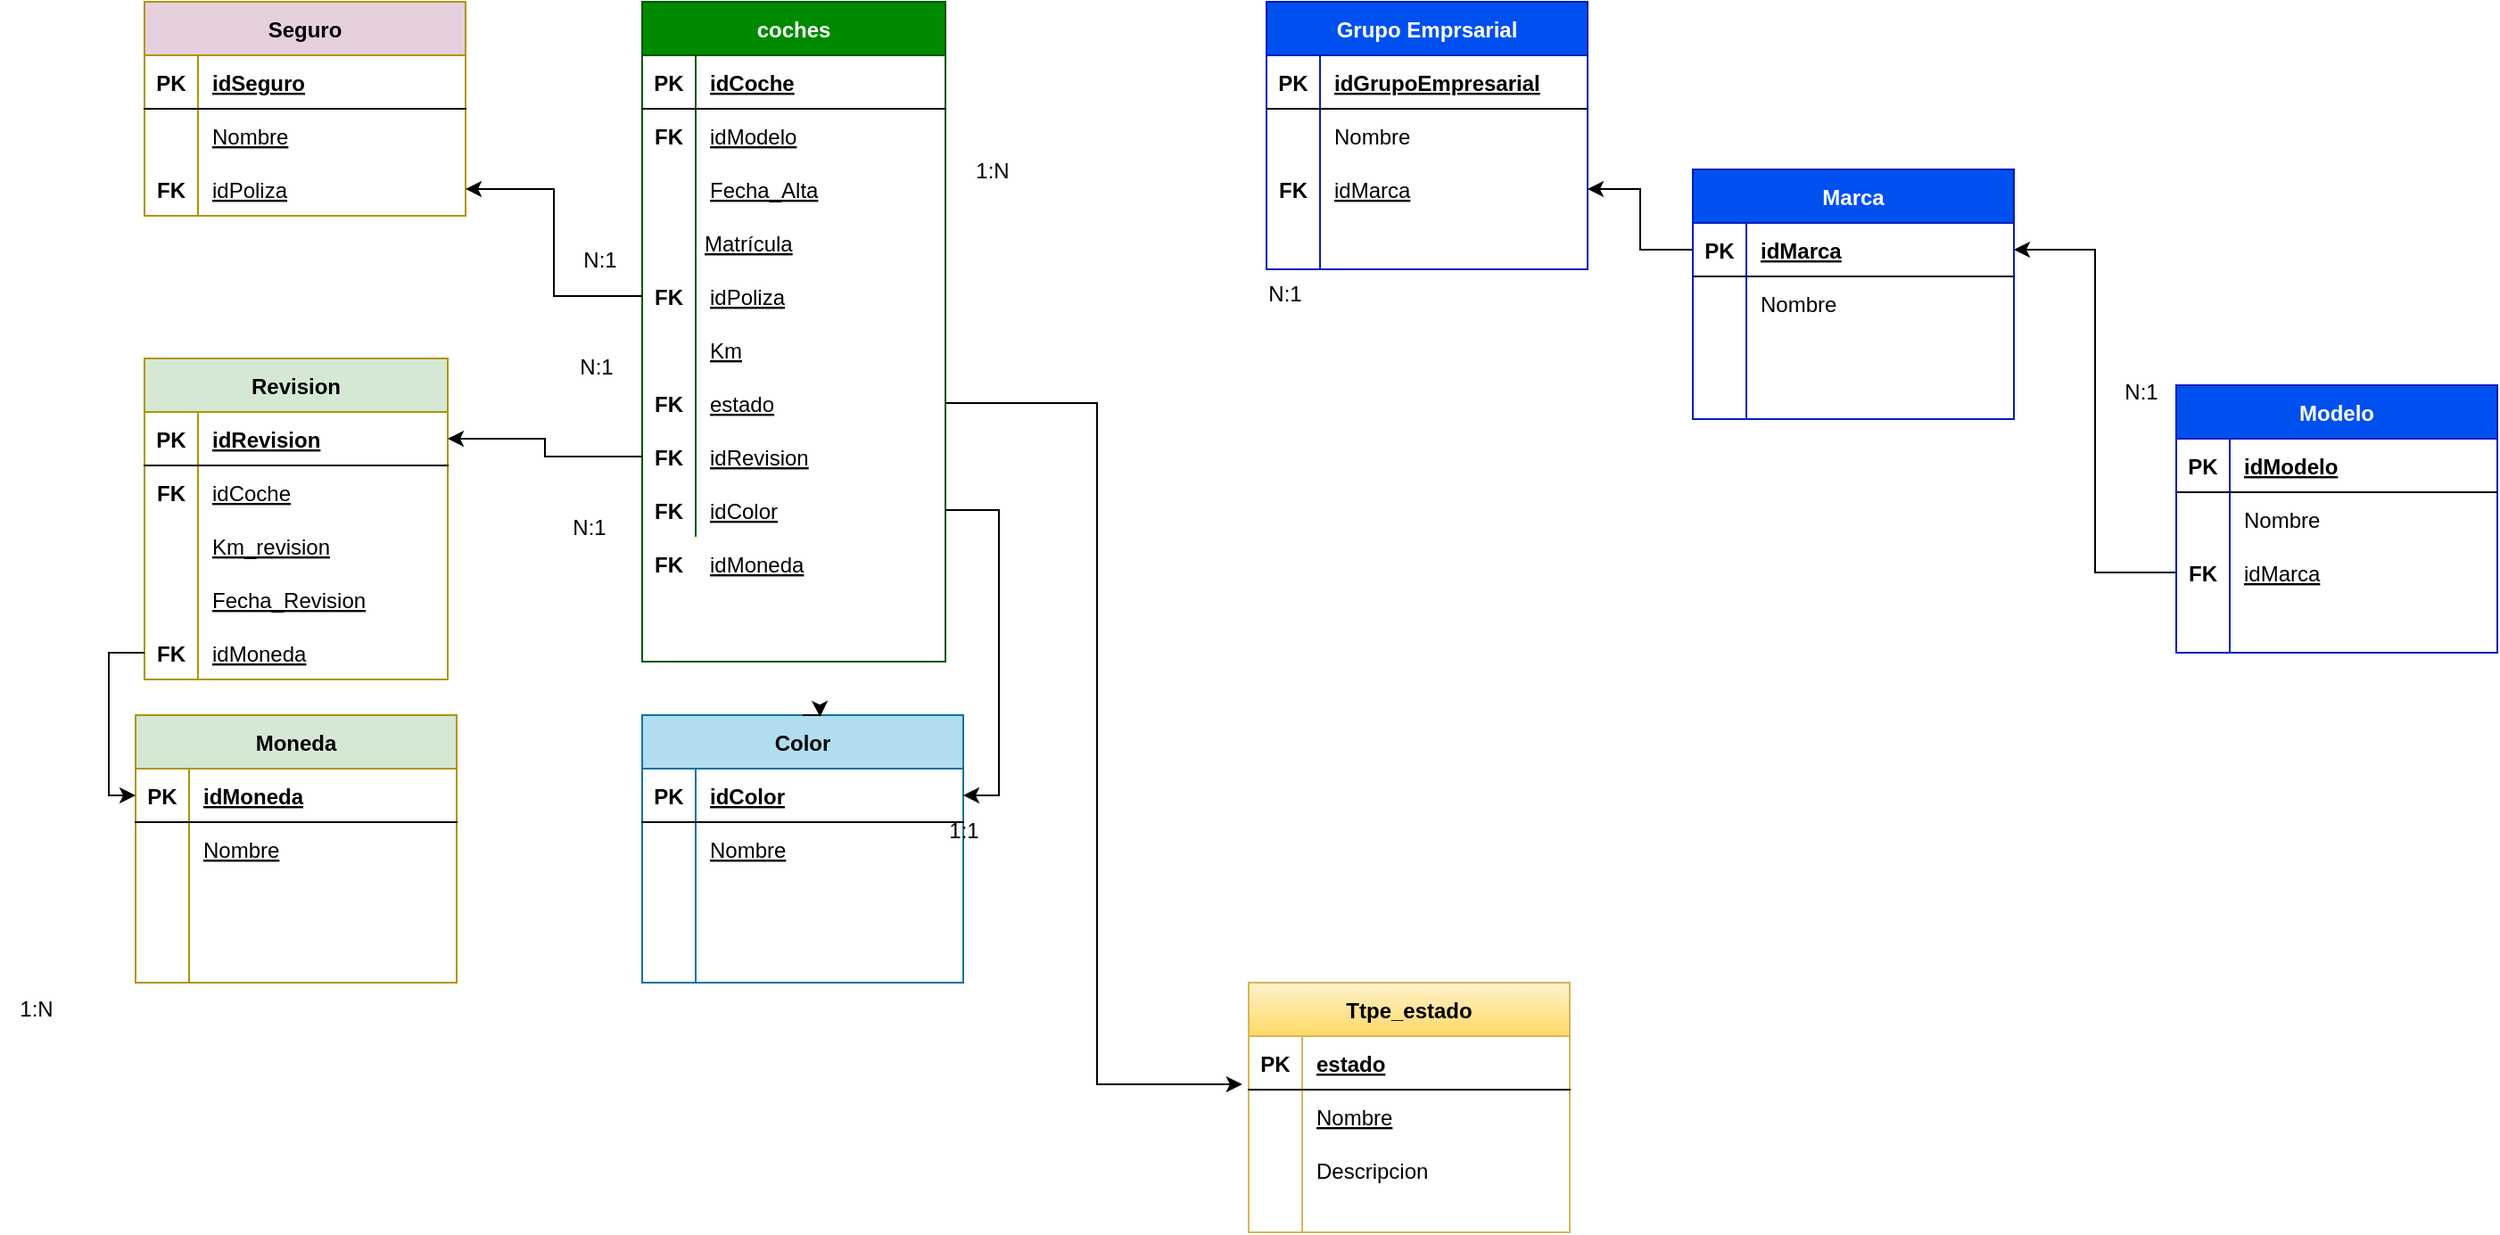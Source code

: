 <mxfile version="20.8.10" type="device" pages="3"><diagram id="R2lEEEUBdFMjLlhIrx00" name="Page-1"><mxGraphModel dx="2039" dy="899" grid="1" gridSize="10" guides="1" tooltips="1" connect="1" arrows="1" fold="1" page="1" pageScale="1" pageWidth="850" pageHeight="1100" math="0" shadow="0" extFonts="Permanent Marker^https://fonts.googleapis.com/css?family=Permanent+Marker"><root><mxCell id="0"/><mxCell id="1" parent="0"/><mxCell id="zTcqW2yLIP9WFNiRx1AP-1" value="coches" style="shape=table;startSize=30;container=1;collapsible=1;childLayout=tableLayout;fixedRows=1;rowLines=0;fontStyle=1;align=center;resizeLast=1;fillColor=#008a00;strokeColor=#005700;fontColor=#ffffff;" vertex="1" parent="1"><mxGeometry x="340" y="40" width="170" height="370" as="geometry"/></mxCell><mxCell id="zTcqW2yLIP9WFNiRx1AP-2" value="" style="shape=tableRow;horizontal=0;startSize=0;swimlaneHead=0;swimlaneBody=0;fillColor=none;collapsible=0;dropTarget=0;points=[[0,0.5],[1,0.5]];portConstraint=eastwest;top=0;left=0;right=0;bottom=1;" vertex="1" parent="zTcqW2yLIP9WFNiRx1AP-1"><mxGeometry y="30" width="170" height="30" as="geometry"/></mxCell><mxCell id="zTcqW2yLIP9WFNiRx1AP-3" value="PK" style="shape=partialRectangle;connectable=0;fillColor=none;top=0;left=0;bottom=0;right=0;fontStyle=1;overflow=hidden;" vertex="1" parent="zTcqW2yLIP9WFNiRx1AP-2"><mxGeometry width="30" height="30" as="geometry"><mxRectangle width="30" height="30" as="alternateBounds"/></mxGeometry></mxCell><mxCell id="zTcqW2yLIP9WFNiRx1AP-4" value="idCoche" style="shape=partialRectangle;connectable=0;fillColor=none;top=0;left=0;bottom=0;right=0;align=left;spacingLeft=6;fontStyle=5;overflow=hidden;" vertex="1" parent="zTcqW2yLIP9WFNiRx1AP-2"><mxGeometry x="30" width="140" height="30" as="geometry"><mxRectangle width="140" height="30" as="alternateBounds"/></mxGeometry></mxCell><mxCell id="zTcqW2yLIP9WFNiRx1AP-11" value="" style="shape=tableRow;horizontal=0;startSize=0;swimlaneHead=0;swimlaneBody=0;fillColor=none;collapsible=0;dropTarget=0;points=[[0,0.5],[1,0.5]];portConstraint=eastwest;top=0;left=0;right=0;bottom=0;" vertex="1" parent="zTcqW2yLIP9WFNiRx1AP-1"><mxGeometry y="60" width="170" height="30" as="geometry"/></mxCell><mxCell id="zTcqW2yLIP9WFNiRx1AP-12" value="FK" style="shape=partialRectangle;connectable=0;fillColor=none;top=0;left=0;bottom=0;right=0;editable=1;overflow=hidden;fontStyle=1" vertex="1" parent="zTcqW2yLIP9WFNiRx1AP-11"><mxGeometry width="30" height="30" as="geometry"><mxRectangle width="30" height="30" as="alternateBounds"/></mxGeometry></mxCell><mxCell id="zTcqW2yLIP9WFNiRx1AP-13" value="idModelo" style="shape=partialRectangle;connectable=0;fillColor=none;top=0;left=0;bottom=0;right=0;align=left;spacingLeft=6;overflow=hidden;fontStyle=4" vertex="1" parent="zTcqW2yLIP9WFNiRx1AP-11"><mxGeometry x="30" width="140" height="30" as="geometry"><mxRectangle width="140" height="30" as="alternateBounds"/></mxGeometry></mxCell><mxCell id="zTcqW2yLIP9WFNiRx1AP-16" value="" style="shape=tableRow;horizontal=0;startSize=0;swimlaneHead=0;swimlaneBody=0;fillColor=none;collapsible=0;dropTarget=0;points=[[0,0.5],[1,0.5]];portConstraint=eastwest;top=0;left=0;right=0;bottom=0;" vertex="1" parent="zTcqW2yLIP9WFNiRx1AP-1"><mxGeometry y="90" width="170" height="30" as="geometry"/></mxCell><mxCell id="zTcqW2yLIP9WFNiRx1AP-17" value="" style="shape=partialRectangle;connectable=0;fillColor=none;top=0;left=0;bottom=0;right=0;editable=1;overflow=hidden;" vertex="1" parent="zTcqW2yLIP9WFNiRx1AP-16"><mxGeometry width="30" height="30" as="geometry"><mxRectangle width="30" height="30" as="alternateBounds"/></mxGeometry></mxCell><mxCell id="zTcqW2yLIP9WFNiRx1AP-18" value="" style="shape=partialRectangle;connectable=0;fillColor=none;top=0;left=0;bottom=0;right=0;align=left;spacingLeft=6;overflow=hidden;fontStyle=4" vertex="1" parent="zTcqW2yLIP9WFNiRx1AP-16"><mxGeometry x="30" width="140" height="30" as="geometry"><mxRectangle width="140" height="30" as="alternateBounds"/></mxGeometry></mxCell><mxCell id="zTcqW2yLIP9WFNiRx1AP-22" value="" style="shape=tableRow;horizontal=0;startSize=0;swimlaneHead=0;swimlaneBody=0;fillColor=none;collapsible=0;dropTarget=0;points=[[0,0.5],[1,0.5]];portConstraint=eastwest;top=0;left=0;right=0;bottom=0;" vertex="1" parent="zTcqW2yLIP9WFNiRx1AP-1"><mxGeometry y="120" width="170" height="30" as="geometry"/></mxCell><mxCell id="zTcqW2yLIP9WFNiRx1AP-23" value="" style="shape=partialRectangle;connectable=0;fillColor=none;top=0;left=0;bottom=0;right=0;editable=1;overflow=hidden;" vertex="1" parent="zTcqW2yLIP9WFNiRx1AP-22"><mxGeometry width="30" height="30" as="geometry"><mxRectangle width="30" height="30" as="alternateBounds"/></mxGeometry></mxCell><mxCell id="zTcqW2yLIP9WFNiRx1AP-24" value="" style="shape=partialRectangle;connectable=0;fillColor=none;top=0;left=0;bottom=0;right=0;align=left;spacingLeft=6;overflow=hidden;fontStyle=4" vertex="1" parent="zTcqW2yLIP9WFNiRx1AP-22"><mxGeometry x="30" width="140" height="30" as="geometry"><mxRectangle width="140" height="30" as="alternateBounds"/></mxGeometry></mxCell><mxCell id="zTcqW2yLIP9WFNiRx1AP-31" value="" style="shape=tableRow;horizontal=0;startSize=0;swimlaneHead=0;swimlaneBody=0;fillColor=none;collapsible=0;dropTarget=0;points=[[0,0.5],[1,0.5]];portConstraint=eastwest;top=0;left=0;right=0;bottom=0;" vertex="1" parent="zTcqW2yLIP9WFNiRx1AP-1"><mxGeometry y="150" width="170" height="30" as="geometry"/></mxCell><mxCell id="zTcqW2yLIP9WFNiRx1AP-32" value="FK" style="shape=partialRectangle;connectable=0;fillColor=none;top=0;left=0;bottom=0;right=0;editable=1;overflow=hidden;fontStyle=1" vertex="1" parent="zTcqW2yLIP9WFNiRx1AP-31"><mxGeometry width="30" height="30" as="geometry"><mxRectangle width="30" height="30" as="alternateBounds"/></mxGeometry></mxCell><mxCell id="zTcqW2yLIP9WFNiRx1AP-33" value="idPoliza" style="shape=partialRectangle;connectable=0;fillColor=none;top=0;left=0;bottom=0;right=0;align=left;spacingLeft=6;overflow=hidden;fontStyle=4" vertex="1" parent="zTcqW2yLIP9WFNiRx1AP-31"><mxGeometry x="30" width="140" height="30" as="geometry"><mxRectangle width="140" height="30" as="alternateBounds"/></mxGeometry></mxCell><mxCell id="zTcqW2yLIP9WFNiRx1AP-25" value="" style="shape=tableRow;horizontal=0;startSize=0;swimlaneHead=0;swimlaneBody=0;fillColor=none;collapsible=0;dropTarget=0;points=[[0,0.5],[1,0.5]];portConstraint=eastwest;top=0;left=0;right=0;bottom=0;" vertex="1" parent="zTcqW2yLIP9WFNiRx1AP-1"><mxGeometry y="180" width="170" height="30" as="geometry"/></mxCell><mxCell id="zTcqW2yLIP9WFNiRx1AP-26" value="" style="shape=partialRectangle;connectable=0;fillColor=none;top=0;left=0;bottom=0;right=0;editable=1;overflow=hidden;" vertex="1" parent="zTcqW2yLIP9WFNiRx1AP-25"><mxGeometry width="30" height="30" as="geometry"><mxRectangle width="30" height="30" as="alternateBounds"/></mxGeometry></mxCell><mxCell id="zTcqW2yLIP9WFNiRx1AP-27" value="Km" style="shape=partialRectangle;connectable=0;fillColor=none;top=0;left=0;bottom=0;right=0;align=left;spacingLeft=6;overflow=hidden;fontStyle=4" vertex="1" parent="zTcqW2yLIP9WFNiRx1AP-25"><mxGeometry x="30" width="140" height="30" as="geometry"><mxRectangle width="140" height="30" as="alternateBounds"/></mxGeometry></mxCell><mxCell id="zTcqW2yLIP9WFNiRx1AP-28" value="" style="shape=tableRow;horizontal=0;startSize=0;swimlaneHead=0;swimlaneBody=0;fillColor=none;collapsible=0;dropTarget=0;points=[[0,0.5],[1,0.5]];portConstraint=eastwest;top=0;left=0;right=0;bottom=0;" vertex="1" parent="zTcqW2yLIP9WFNiRx1AP-1"><mxGeometry y="210" width="170" height="30" as="geometry"/></mxCell><mxCell id="zTcqW2yLIP9WFNiRx1AP-29" value="FK" style="shape=partialRectangle;connectable=0;fillColor=none;top=0;left=0;bottom=0;right=0;editable=1;overflow=hidden;fontStyle=1" vertex="1" parent="zTcqW2yLIP9WFNiRx1AP-28"><mxGeometry width="30" height="30" as="geometry"><mxRectangle width="30" height="30" as="alternateBounds"/></mxGeometry></mxCell><mxCell id="zTcqW2yLIP9WFNiRx1AP-30" value="estado" style="shape=partialRectangle;connectable=0;fillColor=none;top=0;left=0;bottom=0;right=0;align=left;spacingLeft=6;overflow=hidden;fontStyle=4" vertex="1" parent="zTcqW2yLIP9WFNiRx1AP-28"><mxGeometry x="30" width="140" height="30" as="geometry"><mxRectangle width="140" height="30" as="alternateBounds"/></mxGeometry></mxCell><mxCell id="K4hyK7OPZgWh8qUVDm2L-5" value="" style="shape=tableRow;horizontal=0;startSize=0;swimlaneHead=0;swimlaneBody=0;fillColor=none;collapsible=0;dropTarget=0;points=[[0,0.5],[1,0.5]];portConstraint=eastwest;top=0;left=0;right=0;bottom=0;" vertex="1" parent="zTcqW2yLIP9WFNiRx1AP-1"><mxGeometry y="240" width="170" height="30" as="geometry"/></mxCell><mxCell id="K4hyK7OPZgWh8qUVDm2L-6" value="FK" style="shape=partialRectangle;connectable=0;fillColor=none;top=0;left=0;bottom=0;right=0;editable=1;overflow=hidden;fontStyle=1" vertex="1" parent="K4hyK7OPZgWh8qUVDm2L-5"><mxGeometry width="30" height="30" as="geometry"><mxRectangle width="30" height="30" as="alternateBounds"/></mxGeometry></mxCell><mxCell id="K4hyK7OPZgWh8qUVDm2L-7" value="idRevision" style="shape=partialRectangle;connectable=0;fillColor=none;top=0;left=0;bottom=0;right=0;align=left;spacingLeft=6;overflow=hidden;fontStyle=4" vertex="1" parent="K4hyK7OPZgWh8qUVDm2L-5"><mxGeometry x="30" width="140" height="30" as="geometry"><mxRectangle width="140" height="30" as="alternateBounds"/></mxGeometry></mxCell><mxCell id="zTcqW2yLIP9WFNiRx1AP-63" value="" style="shape=tableRow;horizontal=0;startSize=0;swimlaneHead=0;swimlaneBody=0;fillColor=none;collapsible=0;dropTarget=0;points=[[0,0.5],[1,0.5]];portConstraint=eastwest;top=0;left=0;right=0;bottom=0;" vertex="1" parent="zTcqW2yLIP9WFNiRx1AP-1"><mxGeometry y="270" width="170" height="30" as="geometry"/></mxCell><mxCell id="zTcqW2yLIP9WFNiRx1AP-64" value="FK" style="shape=partialRectangle;connectable=0;fillColor=none;top=0;left=0;bottom=0;right=0;editable=1;overflow=hidden;fontStyle=1" vertex="1" parent="zTcqW2yLIP9WFNiRx1AP-63"><mxGeometry width="30" height="30" as="geometry"><mxRectangle width="30" height="30" as="alternateBounds"/></mxGeometry></mxCell><mxCell id="zTcqW2yLIP9WFNiRx1AP-65" value="idColor" style="shape=partialRectangle;connectable=0;fillColor=none;top=0;left=0;bottom=0;right=0;align=left;spacingLeft=6;overflow=hidden;fontStyle=4" vertex="1" parent="zTcqW2yLIP9WFNiRx1AP-63"><mxGeometry x="30" width="140" height="30" as="geometry"><mxRectangle width="140" height="30" as="alternateBounds"/></mxGeometry></mxCell><mxCell id="zTcqW2yLIP9WFNiRx1AP-15" value="" style="shape=partialRectangle;connectable=0;fillColor=none;top=0;left=0;bottom=0;right=0;fontStyle=1;overflow=hidden;" vertex="1" parent="1"><mxGeometry x="201" y="535" width="30" height="30" as="geometry"><mxRectangle width="30" height="30" as="alternateBounds"/></mxGeometry></mxCell><mxCell id="zTcqW2yLIP9WFNiRx1AP-37" value="Seguro" style="shape=table;startSize=30;container=1;collapsible=1;childLayout=tableLayout;fixedRows=1;rowLines=0;fontStyle=1;align=center;resizeLast=1;fillColor=#E6D0DE;strokeColor=#B09500;fontColor=#000000;" vertex="1" parent="1"><mxGeometry x="61" y="40" width="180" height="120" as="geometry"/></mxCell><mxCell id="zTcqW2yLIP9WFNiRx1AP-38" value="" style="shape=tableRow;horizontal=0;startSize=0;swimlaneHead=0;swimlaneBody=0;fillColor=none;collapsible=0;dropTarget=0;points=[[0,0.5],[1,0.5]];portConstraint=eastwest;top=0;left=0;right=0;bottom=1;" vertex="1" parent="zTcqW2yLIP9WFNiRx1AP-37"><mxGeometry y="30" width="180" height="30" as="geometry"/></mxCell><mxCell id="zTcqW2yLIP9WFNiRx1AP-39" value="PK" style="shape=partialRectangle;connectable=0;fillColor=none;top=0;left=0;bottom=0;right=0;fontStyle=1;overflow=hidden;" vertex="1" parent="zTcqW2yLIP9WFNiRx1AP-38"><mxGeometry width="30" height="30" as="geometry"><mxRectangle width="30" height="30" as="alternateBounds"/></mxGeometry></mxCell><mxCell id="zTcqW2yLIP9WFNiRx1AP-40" value="idSeguro" style="shape=partialRectangle;connectable=0;fillColor=none;top=0;left=0;bottom=0;right=0;align=left;spacingLeft=6;fontStyle=5;overflow=hidden;" vertex="1" parent="zTcqW2yLIP9WFNiRx1AP-38"><mxGeometry x="30" width="150" height="30" as="geometry"><mxRectangle width="150" height="30" as="alternateBounds"/></mxGeometry></mxCell><mxCell id="zTcqW2yLIP9WFNiRx1AP-41" value="" style="shape=tableRow;horizontal=0;startSize=0;swimlaneHead=0;swimlaneBody=0;fillColor=none;collapsible=0;dropTarget=0;points=[[0,0.5],[1,0.5]];portConstraint=eastwest;top=0;left=0;right=0;bottom=0;" vertex="1" parent="zTcqW2yLIP9WFNiRx1AP-37"><mxGeometry y="60" width="180" height="30" as="geometry"/></mxCell><mxCell id="zTcqW2yLIP9WFNiRx1AP-42" value="" style="shape=partialRectangle;connectable=0;fillColor=none;top=0;left=0;bottom=0;right=0;editable=1;overflow=hidden;" vertex="1" parent="zTcqW2yLIP9WFNiRx1AP-41"><mxGeometry width="30" height="30" as="geometry"><mxRectangle width="30" height="30" as="alternateBounds"/></mxGeometry></mxCell><mxCell id="zTcqW2yLIP9WFNiRx1AP-43" value="Nombre" style="shape=partialRectangle;connectable=0;fillColor=none;top=0;left=0;bottom=0;right=0;align=left;spacingLeft=6;overflow=hidden;fontStyle=4" vertex="1" parent="zTcqW2yLIP9WFNiRx1AP-41"><mxGeometry x="30" width="150" height="30" as="geometry"><mxRectangle width="150" height="30" as="alternateBounds"/></mxGeometry></mxCell><mxCell id="zTcqW2yLIP9WFNiRx1AP-44" value="" style="shape=tableRow;horizontal=0;startSize=0;swimlaneHead=0;swimlaneBody=0;fillColor=none;collapsible=0;dropTarget=0;points=[[0,0.5],[1,0.5]];portConstraint=eastwest;top=0;left=0;right=0;bottom=0;" vertex="1" parent="zTcqW2yLIP9WFNiRx1AP-37"><mxGeometry y="90" width="180" height="30" as="geometry"/></mxCell><mxCell id="zTcqW2yLIP9WFNiRx1AP-45" value="FK" style="shape=partialRectangle;connectable=0;fillColor=none;top=0;left=0;bottom=0;right=0;editable=1;overflow=hidden;fontStyle=1" vertex="1" parent="zTcqW2yLIP9WFNiRx1AP-44"><mxGeometry width="30" height="30" as="geometry"><mxRectangle width="30" height="30" as="alternateBounds"/></mxGeometry></mxCell><mxCell id="zTcqW2yLIP9WFNiRx1AP-46" value="idPoliza" style="shape=partialRectangle;connectable=0;fillColor=none;top=0;left=0;bottom=0;right=0;align=left;spacingLeft=6;overflow=hidden;fontStyle=4" vertex="1" parent="zTcqW2yLIP9WFNiRx1AP-44"><mxGeometry x="30" width="150" height="30" as="geometry"><mxRectangle width="150" height="30" as="alternateBounds"/></mxGeometry></mxCell><mxCell id="zTcqW2yLIP9WFNiRx1AP-50" value="Revision" style="shape=table;startSize=30;container=1;collapsible=1;childLayout=tableLayout;fixedRows=1;rowLines=0;fontStyle=1;align=center;resizeLast=1;fillColor=#D5E8D4;strokeColor=#B09500;fontColor=#000000;" vertex="1" parent="1"><mxGeometry x="61" y="240" width="170" height="180" as="geometry"/></mxCell><mxCell id="zTcqW2yLIP9WFNiRx1AP-51" value="" style="shape=tableRow;horizontal=0;startSize=0;swimlaneHead=0;swimlaneBody=0;fillColor=none;collapsible=0;dropTarget=0;points=[[0,0.5],[1,0.5]];portConstraint=eastwest;top=0;left=0;right=0;bottom=1;" vertex="1" parent="zTcqW2yLIP9WFNiRx1AP-50"><mxGeometry y="30" width="170" height="30" as="geometry"/></mxCell><mxCell id="zTcqW2yLIP9WFNiRx1AP-52" value="PK" style="shape=partialRectangle;connectable=0;fillColor=none;top=0;left=0;bottom=0;right=0;fontStyle=1;overflow=hidden;" vertex="1" parent="zTcqW2yLIP9WFNiRx1AP-51"><mxGeometry width="30" height="30" as="geometry"><mxRectangle width="30" height="30" as="alternateBounds"/></mxGeometry></mxCell><mxCell id="zTcqW2yLIP9WFNiRx1AP-53" value="idRevision" style="shape=partialRectangle;connectable=0;fillColor=none;top=0;left=0;bottom=0;right=0;align=left;spacingLeft=6;fontStyle=5;overflow=hidden;" vertex="1" parent="zTcqW2yLIP9WFNiRx1AP-51"><mxGeometry x="30" width="140" height="30" as="geometry"><mxRectangle width="140" height="30" as="alternateBounds"/></mxGeometry></mxCell><mxCell id="zTcqW2yLIP9WFNiRx1AP-54" value="" style="shape=tableRow;horizontal=0;startSize=0;swimlaneHead=0;swimlaneBody=0;fillColor=none;collapsible=0;dropTarget=0;points=[[0,0.5],[1,0.5]];portConstraint=eastwest;top=0;left=0;right=0;bottom=0;" vertex="1" parent="zTcqW2yLIP9WFNiRx1AP-50"><mxGeometry y="60" width="170" height="30" as="geometry"/></mxCell><mxCell id="zTcqW2yLIP9WFNiRx1AP-55" value="FK" style="shape=partialRectangle;connectable=0;fillColor=none;top=0;left=0;bottom=0;right=0;editable=1;overflow=hidden;fontStyle=1" vertex="1" parent="zTcqW2yLIP9WFNiRx1AP-54"><mxGeometry width="30" height="30" as="geometry"><mxRectangle width="30" height="30" as="alternateBounds"/></mxGeometry></mxCell><mxCell id="zTcqW2yLIP9WFNiRx1AP-56" value="idCoche" style="shape=partialRectangle;connectable=0;fillColor=none;top=0;left=0;bottom=0;right=0;align=left;spacingLeft=6;overflow=hidden;fontStyle=4" vertex="1" parent="zTcqW2yLIP9WFNiRx1AP-54"><mxGeometry x="30" width="140" height="30" as="geometry"><mxRectangle width="140" height="30" as="alternateBounds"/></mxGeometry></mxCell><mxCell id="zTcqW2yLIP9WFNiRx1AP-57" value="" style="shape=tableRow;horizontal=0;startSize=0;swimlaneHead=0;swimlaneBody=0;fillColor=none;collapsible=0;dropTarget=0;points=[[0,0.5],[1,0.5]];portConstraint=eastwest;top=0;left=0;right=0;bottom=0;" vertex="1" parent="zTcqW2yLIP9WFNiRx1AP-50"><mxGeometry y="90" width="170" height="30" as="geometry"/></mxCell><mxCell id="zTcqW2yLIP9WFNiRx1AP-58" value="" style="shape=partialRectangle;connectable=0;fillColor=none;top=0;left=0;bottom=0;right=0;editable=1;overflow=hidden;" vertex="1" parent="zTcqW2yLIP9WFNiRx1AP-57"><mxGeometry width="30" height="30" as="geometry"><mxRectangle width="30" height="30" as="alternateBounds"/></mxGeometry></mxCell><mxCell id="zTcqW2yLIP9WFNiRx1AP-59" value="Km_revision" style="shape=partialRectangle;connectable=0;fillColor=none;top=0;left=0;bottom=0;right=0;align=left;spacingLeft=6;overflow=hidden;fontStyle=4" vertex="1" parent="zTcqW2yLIP9WFNiRx1AP-57"><mxGeometry x="30" width="140" height="30" as="geometry"><mxRectangle width="140" height="30" as="alternateBounds"/></mxGeometry></mxCell><mxCell id="zTcqW2yLIP9WFNiRx1AP-60" value="" style="shape=tableRow;horizontal=0;startSize=0;swimlaneHead=0;swimlaneBody=0;fillColor=none;collapsible=0;dropTarget=0;points=[[0,0.5],[1,0.5]];portConstraint=eastwest;top=0;left=0;right=0;bottom=0;" vertex="1" parent="zTcqW2yLIP9WFNiRx1AP-50"><mxGeometry y="120" width="170" height="30" as="geometry"/></mxCell><mxCell id="zTcqW2yLIP9WFNiRx1AP-61" value="" style="shape=partialRectangle;connectable=0;fillColor=none;top=0;left=0;bottom=0;right=0;editable=1;overflow=hidden;" vertex="1" parent="zTcqW2yLIP9WFNiRx1AP-60"><mxGeometry width="30" height="30" as="geometry"><mxRectangle width="30" height="30" as="alternateBounds"/></mxGeometry></mxCell><mxCell id="zTcqW2yLIP9WFNiRx1AP-62" value="Fecha_Revision" style="shape=partialRectangle;connectable=0;fillColor=none;top=0;left=0;bottom=0;right=0;align=left;spacingLeft=6;overflow=hidden;fontStyle=4" vertex="1" parent="zTcqW2yLIP9WFNiRx1AP-60"><mxGeometry x="30" width="140" height="30" as="geometry"><mxRectangle width="140" height="30" as="alternateBounds"/></mxGeometry></mxCell><mxCell id="K4hyK7OPZgWh8qUVDm2L-1" value="" style="shape=tableRow;horizontal=0;startSize=0;swimlaneHead=0;swimlaneBody=0;fillColor=none;collapsible=0;dropTarget=0;points=[[0,0.5],[1,0.5]];portConstraint=eastwest;top=0;left=0;right=0;bottom=0;" vertex="1" parent="zTcqW2yLIP9WFNiRx1AP-50"><mxGeometry y="150" width="170" height="30" as="geometry"/></mxCell><mxCell id="K4hyK7OPZgWh8qUVDm2L-2" value="FK" style="shape=partialRectangle;connectable=0;fillColor=none;top=0;left=0;bottom=0;right=0;editable=1;overflow=hidden;fontStyle=1" vertex="1" parent="K4hyK7OPZgWh8qUVDm2L-1"><mxGeometry width="30" height="30" as="geometry"><mxRectangle width="30" height="30" as="alternateBounds"/></mxGeometry></mxCell><mxCell id="K4hyK7OPZgWh8qUVDm2L-3" value="idMoneda" style="shape=partialRectangle;connectable=0;fillColor=none;top=0;left=0;bottom=0;right=0;align=left;spacingLeft=6;overflow=hidden;fontStyle=4" vertex="1" parent="K4hyK7OPZgWh8qUVDm2L-1"><mxGeometry x="30" width="140" height="30" as="geometry"><mxRectangle width="140" height="30" as="alternateBounds"/></mxGeometry></mxCell><mxCell id="zTcqW2yLIP9WFNiRx1AP-66" value="Marca" style="shape=table;startSize=30;container=1;collapsible=1;childLayout=tableLayout;fixedRows=1;rowLines=0;fontStyle=1;align=center;resizeLast=1;fillColor=#0050ef;fontColor=#ffffff;strokeColor=#001DBC;" vertex="1" parent="1"><mxGeometry x="929" y="134" width="180" height="140" as="geometry"/></mxCell><mxCell id="zTcqW2yLIP9WFNiRx1AP-67" value="" style="shape=tableRow;horizontal=0;startSize=0;swimlaneHead=0;swimlaneBody=0;fillColor=none;collapsible=0;dropTarget=0;points=[[0,0.5],[1,0.5]];portConstraint=eastwest;top=0;left=0;right=0;bottom=1;" vertex="1" parent="zTcqW2yLIP9WFNiRx1AP-66"><mxGeometry y="30" width="180" height="30" as="geometry"/></mxCell><mxCell id="zTcqW2yLIP9WFNiRx1AP-68" value="PK" style="shape=partialRectangle;connectable=0;fillColor=none;top=0;left=0;bottom=0;right=0;fontStyle=1;overflow=hidden;" vertex="1" parent="zTcqW2yLIP9WFNiRx1AP-67"><mxGeometry width="30" height="30" as="geometry"><mxRectangle width="30" height="30" as="alternateBounds"/></mxGeometry></mxCell><mxCell id="zTcqW2yLIP9WFNiRx1AP-69" value="idMarca" style="shape=partialRectangle;connectable=0;fillColor=none;top=0;left=0;bottom=0;right=0;align=left;spacingLeft=6;fontStyle=5;overflow=hidden;" vertex="1" parent="zTcqW2yLIP9WFNiRx1AP-67"><mxGeometry x="30" width="150" height="30" as="geometry"><mxRectangle width="150" height="30" as="alternateBounds"/></mxGeometry></mxCell><mxCell id="zTcqW2yLIP9WFNiRx1AP-70" value="" style="shape=tableRow;horizontal=0;startSize=0;swimlaneHead=0;swimlaneBody=0;fillColor=none;collapsible=0;dropTarget=0;points=[[0,0.5],[1,0.5]];portConstraint=eastwest;top=0;left=0;right=0;bottom=0;" vertex="1" parent="zTcqW2yLIP9WFNiRx1AP-66"><mxGeometry y="60" width="180" height="30" as="geometry"/></mxCell><mxCell id="zTcqW2yLIP9WFNiRx1AP-71" value="" style="shape=partialRectangle;connectable=0;fillColor=none;top=0;left=0;bottom=0;right=0;editable=1;overflow=hidden;" vertex="1" parent="zTcqW2yLIP9WFNiRx1AP-70"><mxGeometry width="30" height="30" as="geometry"><mxRectangle width="30" height="30" as="alternateBounds"/></mxGeometry></mxCell><mxCell id="zTcqW2yLIP9WFNiRx1AP-72" value="Nombre" style="shape=partialRectangle;connectable=0;fillColor=none;top=0;left=0;bottom=0;right=0;align=left;spacingLeft=6;overflow=hidden;" vertex="1" parent="zTcqW2yLIP9WFNiRx1AP-70"><mxGeometry x="30" width="150" height="30" as="geometry"><mxRectangle width="150" height="30" as="alternateBounds"/></mxGeometry></mxCell><mxCell id="zTcqW2yLIP9WFNiRx1AP-73" value="" style="shape=tableRow;horizontal=0;startSize=0;swimlaneHead=0;swimlaneBody=0;fillColor=none;collapsible=0;dropTarget=0;points=[[0,0.5],[1,0.5]];portConstraint=eastwest;top=0;left=0;right=0;bottom=0;" vertex="1" parent="zTcqW2yLIP9WFNiRx1AP-66"><mxGeometry y="90" width="180" height="30" as="geometry"/></mxCell><mxCell id="zTcqW2yLIP9WFNiRx1AP-74" value="" style="shape=partialRectangle;connectable=0;fillColor=none;top=0;left=0;bottom=0;right=0;editable=1;overflow=hidden;" vertex="1" parent="zTcqW2yLIP9WFNiRx1AP-73"><mxGeometry width="30" height="30" as="geometry"><mxRectangle width="30" height="30" as="alternateBounds"/></mxGeometry></mxCell><mxCell id="zTcqW2yLIP9WFNiRx1AP-75" value="" style="shape=partialRectangle;connectable=0;fillColor=none;top=0;left=0;bottom=0;right=0;align=left;spacingLeft=6;overflow=hidden;" vertex="1" parent="zTcqW2yLIP9WFNiRx1AP-73"><mxGeometry x="30" width="150" height="30" as="geometry"><mxRectangle width="150" height="30" as="alternateBounds"/></mxGeometry></mxCell><mxCell id="zTcqW2yLIP9WFNiRx1AP-76" value="" style="shape=tableRow;horizontal=0;startSize=0;swimlaneHead=0;swimlaneBody=0;fillColor=none;collapsible=0;dropTarget=0;points=[[0,0.5],[1,0.5]];portConstraint=eastwest;top=0;left=0;right=0;bottom=0;" vertex="1" parent="zTcqW2yLIP9WFNiRx1AP-66"><mxGeometry y="120" width="180" height="20" as="geometry"/></mxCell><mxCell id="zTcqW2yLIP9WFNiRx1AP-77" value="" style="shape=partialRectangle;connectable=0;fillColor=none;top=0;left=0;bottom=0;right=0;editable=1;overflow=hidden;" vertex="1" parent="zTcqW2yLIP9WFNiRx1AP-76"><mxGeometry width="30" height="20" as="geometry"><mxRectangle width="30" height="20" as="alternateBounds"/></mxGeometry></mxCell><mxCell id="zTcqW2yLIP9WFNiRx1AP-78" value="" style="shape=partialRectangle;connectable=0;fillColor=none;top=0;left=0;bottom=0;right=0;align=left;spacingLeft=6;overflow=hidden;" vertex="1" parent="zTcqW2yLIP9WFNiRx1AP-76"><mxGeometry x="30" width="150" height="20" as="geometry"><mxRectangle width="150" height="20" as="alternateBounds"/></mxGeometry></mxCell><mxCell id="zTcqW2yLIP9WFNiRx1AP-79" value="Modelo" style="shape=table;startSize=30;container=1;collapsible=1;childLayout=tableLayout;fixedRows=1;rowLines=0;fontStyle=1;align=center;resizeLast=1;fillColor=#0050ef;fontColor=#ffffff;strokeColor=#001DBC;" vertex="1" parent="1"><mxGeometry x="1200" y="255" width="180" height="150" as="geometry"/></mxCell><mxCell id="zTcqW2yLIP9WFNiRx1AP-80" value="" style="shape=tableRow;horizontal=0;startSize=0;swimlaneHead=0;swimlaneBody=0;fillColor=none;collapsible=0;dropTarget=0;points=[[0,0.5],[1,0.5]];portConstraint=eastwest;top=0;left=0;right=0;bottom=1;" vertex="1" parent="zTcqW2yLIP9WFNiRx1AP-79"><mxGeometry y="30" width="180" height="30" as="geometry"/></mxCell><mxCell id="zTcqW2yLIP9WFNiRx1AP-81" value="PK" style="shape=partialRectangle;connectable=0;fillColor=none;top=0;left=0;bottom=0;right=0;fontStyle=1;overflow=hidden;" vertex="1" parent="zTcqW2yLIP9WFNiRx1AP-80"><mxGeometry width="30" height="30" as="geometry"><mxRectangle width="30" height="30" as="alternateBounds"/></mxGeometry></mxCell><mxCell id="zTcqW2yLIP9WFNiRx1AP-82" value="idModelo" style="shape=partialRectangle;connectable=0;fillColor=none;top=0;left=0;bottom=0;right=0;align=left;spacingLeft=6;fontStyle=5;overflow=hidden;" vertex="1" parent="zTcqW2yLIP9WFNiRx1AP-80"><mxGeometry x="30" width="150" height="30" as="geometry"><mxRectangle width="150" height="30" as="alternateBounds"/></mxGeometry></mxCell><mxCell id="zTcqW2yLIP9WFNiRx1AP-83" value="" style="shape=tableRow;horizontal=0;startSize=0;swimlaneHead=0;swimlaneBody=0;fillColor=none;collapsible=0;dropTarget=0;points=[[0,0.5],[1,0.5]];portConstraint=eastwest;top=0;left=0;right=0;bottom=0;fontStyle=4" vertex="1" parent="zTcqW2yLIP9WFNiRx1AP-79"><mxGeometry y="60" width="180" height="30" as="geometry"/></mxCell><mxCell id="zTcqW2yLIP9WFNiRx1AP-84" value="" style="shape=partialRectangle;connectable=0;fillColor=none;top=0;left=0;bottom=0;right=0;editable=1;overflow=hidden;" vertex="1" parent="zTcqW2yLIP9WFNiRx1AP-83"><mxGeometry width="30" height="30" as="geometry"><mxRectangle width="30" height="30" as="alternateBounds"/></mxGeometry></mxCell><mxCell id="zTcqW2yLIP9WFNiRx1AP-85" value="Nombre" style="shape=partialRectangle;connectable=0;fillColor=none;top=0;left=0;bottom=0;right=0;align=left;spacingLeft=6;overflow=hidden;" vertex="1" parent="zTcqW2yLIP9WFNiRx1AP-83"><mxGeometry x="30" width="150" height="30" as="geometry"><mxRectangle width="150" height="30" as="alternateBounds"/></mxGeometry></mxCell><mxCell id="zTcqW2yLIP9WFNiRx1AP-86" value="" style="shape=tableRow;horizontal=0;startSize=0;swimlaneHead=0;swimlaneBody=0;fillColor=none;collapsible=0;dropTarget=0;points=[[0,0.5],[1,0.5]];portConstraint=eastwest;top=0;left=0;right=0;bottom=0;" vertex="1" parent="zTcqW2yLIP9WFNiRx1AP-79"><mxGeometry y="90" width="180" height="30" as="geometry"/></mxCell><mxCell id="zTcqW2yLIP9WFNiRx1AP-87" value="FK" style="shape=partialRectangle;connectable=0;fillColor=none;top=0;left=0;bottom=0;right=0;editable=1;overflow=hidden;fontStyle=1" vertex="1" parent="zTcqW2yLIP9WFNiRx1AP-86"><mxGeometry width="30" height="30" as="geometry"><mxRectangle width="30" height="30" as="alternateBounds"/></mxGeometry></mxCell><mxCell id="zTcqW2yLIP9WFNiRx1AP-88" value="idMarca" style="shape=partialRectangle;connectable=0;fillColor=none;top=0;left=0;bottom=0;right=0;align=left;spacingLeft=6;overflow=hidden;fontStyle=4" vertex="1" parent="zTcqW2yLIP9WFNiRx1AP-86"><mxGeometry x="30" width="150" height="30" as="geometry"><mxRectangle width="150" height="30" as="alternateBounds"/></mxGeometry></mxCell><mxCell id="zTcqW2yLIP9WFNiRx1AP-89" value="" style="shape=tableRow;horizontal=0;startSize=0;swimlaneHead=0;swimlaneBody=0;fillColor=none;collapsible=0;dropTarget=0;points=[[0,0.5],[1,0.5]];portConstraint=eastwest;top=0;left=0;right=0;bottom=0;" vertex="1" parent="zTcqW2yLIP9WFNiRx1AP-79"><mxGeometry y="120" width="180" height="30" as="geometry"/></mxCell><mxCell id="zTcqW2yLIP9WFNiRx1AP-90" value="" style="shape=partialRectangle;connectable=0;fillColor=none;top=0;left=0;bottom=0;right=0;editable=1;overflow=hidden;" vertex="1" parent="zTcqW2yLIP9WFNiRx1AP-89"><mxGeometry width="30" height="30" as="geometry"><mxRectangle width="30" height="30" as="alternateBounds"/></mxGeometry></mxCell><mxCell id="zTcqW2yLIP9WFNiRx1AP-91" value="" style="shape=partialRectangle;connectable=0;fillColor=none;top=0;left=0;bottom=0;right=0;align=left;spacingLeft=6;overflow=hidden;" vertex="1" parent="zTcqW2yLIP9WFNiRx1AP-89"><mxGeometry x="30" width="150" height="30" as="geometry"><mxRectangle width="150" height="30" as="alternateBounds"/></mxGeometry></mxCell><mxCell id="K4hyK7OPZgWh8qUVDm2L-10" value="Grupo Emprsarial" style="shape=table;startSize=30;container=1;collapsible=1;childLayout=tableLayout;fixedRows=1;rowLines=0;fontStyle=1;align=center;resizeLast=1;fillColor=#0050ef;fontColor=#ffffff;strokeColor=#001DBC;" vertex="1" parent="1"><mxGeometry x="690" y="40" width="180" height="150" as="geometry"/></mxCell><mxCell id="K4hyK7OPZgWh8qUVDm2L-11" value="" style="shape=tableRow;horizontal=0;startSize=0;swimlaneHead=0;swimlaneBody=0;fillColor=none;collapsible=0;dropTarget=0;points=[[0,0.5],[1,0.5]];portConstraint=eastwest;top=0;left=0;right=0;bottom=1;" vertex="1" parent="K4hyK7OPZgWh8qUVDm2L-10"><mxGeometry y="30" width="180" height="30" as="geometry"/></mxCell><mxCell id="K4hyK7OPZgWh8qUVDm2L-12" value="PK" style="shape=partialRectangle;connectable=0;fillColor=none;top=0;left=0;bottom=0;right=0;fontStyle=1;overflow=hidden;" vertex="1" parent="K4hyK7OPZgWh8qUVDm2L-11"><mxGeometry width="30" height="30" as="geometry"><mxRectangle width="30" height="30" as="alternateBounds"/></mxGeometry></mxCell><mxCell id="K4hyK7OPZgWh8qUVDm2L-13" value="idGrupoEmpresarial" style="shape=partialRectangle;connectable=0;fillColor=none;top=0;left=0;bottom=0;right=0;align=left;spacingLeft=6;fontStyle=5;overflow=hidden;" vertex="1" parent="K4hyK7OPZgWh8qUVDm2L-11"><mxGeometry x="30" width="150" height="30" as="geometry"><mxRectangle width="150" height="30" as="alternateBounds"/></mxGeometry></mxCell><mxCell id="K4hyK7OPZgWh8qUVDm2L-14" value="" style="shape=tableRow;horizontal=0;startSize=0;swimlaneHead=0;swimlaneBody=0;fillColor=none;collapsible=0;dropTarget=0;points=[[0,0.5],[1,0.5]];portConstraint=eastwest;top=0;left=0;right=0;bottom=0;" vertex="1" parent="K4hyK7OPZgWh8qUVDm2L-10"><mxGeometry y="60" width="180" height="30" as="geometry"/></mxCell><mxCell id="K4hyK7OPZgWh8qUVDm2L-15" value="" style="shape=partialRectangle;connectable=0;fillColor=none;top=0;left=0;bottom=0;right=0;editable=1;overflow=hidden;" vertex="1" parent="K4hyK7OPZgWh8qUVDm2L-14"><mxGeometry width="30" height="30" as="geometry"><mxRectangle width="30" height="30" as="alternateBounds"/></mxGeometry></mxCell><mxCell id="K4hyK7OPZgWh8qUVDm2L-16" value="Nombre" style="shape=partialRectangle;connectable=0;fillColor=none;top=0;left=0;bottom=0;right=0;align=left;spacingLeft=6;overflow=hidden;" vertex="1" parent="K4hyK7OPZgWh8qUVDm2L-14"><mxGeometry x="30" width="150" height="30" as="geometry"><mxRectangle width="150" height="30" as="alternateBounds"/></mxGeometry></mxCell><mxCell id="K4hyK7OPZgWh8qUVDm2L-17" value="" style="shape=tableRow;horizontal=0;startSize=0;swimlaneHead=0;swimlaneBody=0;fillColor=none;collapsible=0;dropTarget=0;points=[[0,0.5],[1,0.5]];portConstraint=eastwest;top=0;left=0;right=0;bottom=0;" vertex="1" parent="K4hyK7OPZgWh8qUVDm2L-10"><mxGeometry y="90" width="180" height="30" as="geometry"/></mxCell><mxCell id="K4hyK7OPZgWh8qUVDm2L-18" value="FK" style="shape=partialRectangle;connectable=0;fillColor=none;top=0;left=0;bottom=0;right=0;editable=1;overflow=hidden;fontStyle=1" vertex="1" parent="K4hyK7OPZgWh8qUVDm2L-17"><mxGeometry width="30" height="30" as="geometry"><mxRectangle width="30" height="30" as="alternateBounds"/></mxGeometry></mxCell><mxCell id="K4hyK7OPZgWh8qUVDm2L-19" value="idMarca" style="shape=partialRectangle;connectable=0;fillColor=none;top=0;left=0;bottom=0;right=0;align=left;spacingLeft=6;overflow=hidden;fontStyle=4" vertex="1" parent="K4hyK7OPZgWh8qUVDm2L-17"><mxGeometry x="30" width="150" height="30" as="geometry"><mxRectangle width="150" height="30" as="alternateBounds"/></mxGeometry></mxCell><mxCell id="K4hyK7OPZgWh8qUVDm2L-20" value="" style="shape=tableRow;horizontal=0;startSize=0;swimlaneHead=0;swimlaneBody=0;fillColor=none;collapsible=0;dropTarget=0;points=[[0,0.5],[1,0.5]];portConstraint=eastwest;top=0;left=0;right=0;bottom=0;" vertex="1" parent="K4hyK7OPZgWh8qUVDm2L-10"><mxGeometry y="120" width="180" height="30" as="geometry"/></mxCell><mxCell id="K4hyK7OPZgWh8qUVDm2L-21" value="" style="shape=partialRectangle;connectable=0;fillColor=none;top=0;left=0;bottom=0;right=0;editable=1;overflow=hidden;" vertex="1" parent="K4hyK7OPZgWh8qUVDm2L-20"><mxGeometry width="30" height="30" as="geometry"><mxRectangle width="30" height="30" as="alternateBounds"/></mxGeometry></mxCell><mxCell id="K4hyK7OPZgWh8qUVDm2L-22" value="" style="shape=partialRectangle;connectable=0;fillColor=none;top=0;left=0;bottom=0;right=0;align=left;spacingLeft=6;overflow=hidden;" vertex="1" parent="K4hyK7OPZgWh8qUVDm2L-20"><mxGeometry x="30" width="150" height="30" as="geometry"><mxRectangle width="150" height="30" as="alternateBounds"/></mxGeometry></mxCell><mxCell id="K4hyK7OPZgWh8qUVDm2L-25" value="Color" style="shape=table;startSize=30;container=1;collapsible=1;childLayout=tableLayout;fixedRows=1;rowLines=0;fontStyle=1;align=center;resizeLast=1;fillColor=#b1ddf0;strokeColor=#10739e;" vertex="1" parent="1"><mxGeometry x="340" y="440" width="180" height="150" as="geometry"/></mxCell><mxCell id="K4hyK7OPZgWh8qUVDm2L-26" value="" style="shape=tableRow;horizontal=0;startSize=0;swimlaneHead=0;swimlaneBody=0;fillColor=none;collapsible=0;dropTarget=0;points=[[0,0.5],[1,0.5]];portConstraint=eastwest;top=0;left=0;right=0;bottom=1;" vertex="1" parent="K4hyK7OPZgWh8qUVDm2L-25"><mxGeometry y="30" width="180" height="30" as="geometry"/></mxCell><mxCell id="K4hyK7OPZgWh8qUVDm2L-27" value="PK" style="shape=partialRectangle;connectable=0;fillColor=none;top=0;left=0;bottom=0;right=0;fontStyle=1;overflow=hidden;" vertex="1" parent="K4hyK7OPZgWh8qUVDm2L-26"><mxGeometry width="30" height="30" as="geometry"><mxRectangle width="30" height="30" as="alternateBounds"/></mxGeometry></mxCell><mxCell id="K4hyK7OPZgWh8qUVDm2L-28" value="idColor" style="shape=partialRectangle;connectable=0;fillColor=none;top=0;left=0;bottom=0;right=0;align=left;spacingLeft=6;fontStyle=5;overflow=hidden;" vertex="1" parent="K4hyK7OPZgWh8qUVDm2L-26"><mxGeometry x="30" width="150" height="30" as="geometry"><mxRectangle width="150" height="30" as="alternateBounds"/></mxGeometry></mxCell><mxCell id="K4hyK7OPZgWh8qUVDm2L-29" value="" style="shape=tableRow;horizontal=0;startSize=0;swimlaneHead=0;swimlaneBody=0;fillColor=none;collapsible=0;dropTarget=0;points=[[0,0.5],[1,0.5]];portConstraint=eastwest;top=0;left=0;right=0;bottom=0;" vertex="1" parent="K4hyK7OPZgWh8qUVDm2L-25"><mxGeometry y="60" width="180" height="30" as="geometry"/></mxCell><mxCell id="K4hyK7OPZgWh8qUVDm2L-30" value="" style="shape=partialRectangle;connectable=0;fillColor=none;top=0;left=0;bottom=0;right=0;editable=1;overflow=hidden;" vertex="1" parent="K4hyK7OPZgWh8qUVDm2L-29"><mxGeometry width="30" height="30" as="geometry"><mxRectangle width="30" height="30" as="alternateBounds"/></mxGeometry></mxCell><mxCell id="K4hyK7OPZgWh8qUVDm2L-31" value="Nombre" style="shape=partialRectangle;connectable=0;fillColor=none;top=0;left=0;bottom=0;right=0;align=left;spacingLeft=6;overflow=hidden;fontStyle=4" vertex="1" parent="K4hyK7OPZgWh8qUVDm2L-29"><mxGeometry x="30" width="150" height="30" as="geometry"><mxRectangle width="150" height="30" as="alternateBounds"/></mxGeometry></mxCell><mxCell id="K4hyK7OPZgWh8qUVDm2L-32" value="" style="shape=tableRow;horizontal=0;startSize=0;swimlaneHead=0;swimlaneBody=0;fillColor=none;collapsible=0;dropTarget=0;points=[[0,0.5],[1,0.5]];portConstraint=eastwest;top=0;left=0;right=0;bottom=0;" vertex="1" parent="K4hyK7OPZgWh8qUVDm2L-25"><mxGeometry y="90" width="180" height="30" as="geometry"/></mxCell><mxCell id="K4hyK7OPZgWh8qUVDm2L-33" value="" style="shape=partialRectangle;connectable=0;fillColor=none;top=0;left=0;bottom=0;right=0;editable=1;overflow=hidden;" vertex="1" parent="K4hyK7OPZgWh8qUVDm2L-32"><mxGeometry width="30" height="30" as="geometry"><mxRectangle width="30" height="30" as="alternateBounds"/></mxGeometry></mxCell><mxCell id="K4hyK7OPZgWh8qUVDm2L-34" value="" style="shape=partialRectangle;connectable=0;fillColor=none;top=0;left=0;bottom=0;right=0;align=left;spacingLeft=6;overflow=hidden;" vertex="1" parent="K4hyK7OPZgWh8qUVDm2L-32"><mxGeometry x="30" width="150" height="30" as="geometry"><mxRectangle width="150" height="30" as="alternateBounds"/></mxGeometry></mxCell><mxCell id="K4hyK7OPZgWh8qUVDm2L-35" value="" style="shape=tableRow;horizontal=0;startSize=0;swimlaneHead=0;swimlaneBody=0;fillColor=none;collapsible=0;dropTarget=0;points=[[0,0.5],[1,0.5]];portConstraint=eastwest;top=0;left=0;right=0;bottom=0;" vertex="1" parent="K4hyK7OPZgWh8qUVDm2L-25"><mxGeometry y="120" width="180" height="30" as="geometry"/></mxCell><mxCell id="K4hyK7OPZgWh8qUVDm2L-36" value="" style="shape=partialRectangle;connectable=0;fillColor=none;top=0;left=0;bottom=0;right=0;editable=1;overflow=hidden;" vertex="1" parent="K4hyK7OPZgWh8qUVDm2L-35"><mxGeometry width="30" height="30" as="geometry"><mxRectangle width="30" height="30" as="alternateBounds"/></mxGeometry></mxCell><mxCell id="K4hyK7OPZgWh8qUVDm2L-37" value="" style="shape=partialRectangle;connectable=0;fillColor=none;top=0;left=0;bottom=0;right=0;align=left;spacingLeft=6;overflow=hidden;" vertex="1" parent="K4hyK7OPZgWh8qUVDm2L-35"><mxGeometry x="30" width="150" height="30" as="geometry"><mxRectangle width="150" height="30" as="alternateBounds"/></mxGeometry></mxCell><mxCell id="K4hyK7OPZgWh8qUVDm2L-41" style="edgeStyle=orthogonalEdgeStyle;rounded=0;orthogonalLoop=1;jettySize=auto;html=1;entryX=1;entryY=0.5;entryDx=0;entryDy=0;" edge="1" parent="1" source="zTcqW2yLIP9WFNiRx1AP-63" target="K4hyK7OPZgWh8qUVDm2L-26"><mxGeometry relative="1" as="geometry"/></mxCell><mxCell id="K4hyK7OPZgWh8qUVDm2L-50" value="N:1" style="text;html=1;align=center;verticalAlign=middle;resizable=0;points=[];autosize=1;strokeColor=none;fillColor=none;" vertex="1" parent="1"><mxGeometry x="1160" y="244" width="40" height="30" as="geometry"/></mxCell><mxCell id="K4hyK7OPZgWh8qUVDm2L-52" value="Moneda" style="shape=table;startSize=30;container=1;collapsible=1;childLayout=tableLayout;fixedRows=1;rowLines=0;fontStyle=1;align=center;resizeLast=1;fillColor=#D5E8D4;strokeColor=#B09500;fontColor=#000000;" vertex="1" parent="1"><mxGeometry x="56" y="440" width="180" height="150" as="geometry"/></mxCell><mxCell id="K4hyK7OPZgWh8qUVDm2L-53" value="" style="shape=tableRow;horizontal=0;startSize=0;swimlaneHead=0;swimlaneBody=0;fillColor=none;collapsible=0;dropTarget=0;points=[[0,0.5],[1,0.5]];portConstraint=eastwest;top=0;left=0;right=0;bottom=1;" vertex="1" parent="K4hyK7OPZgWh8qUVDm2L-52"><mxGeometry y="30" width="180" height="30" as="geometry"/></mxCell><mxCell id="K4hyK7OPZgWh8qUVDm2L-54" value="PK" style="shape=partialRectangle;connectable=0;fillColor=none;top=0;left=0;bottom=0;right=0;fontStyle=1;overflow=hidden;" vertex="1" parent="K4hyK7OPZgWh8qUVDm2L-53"><mxGeometry width="30" height="30" as="geometry"><mxRectangle width="30" height="30" as="alternateBounds"/></mxGeometry></mxCell><mxCell id="K4hyK7OPZgWh8qUVDm2L-55" value="idMoneda" style="shape=partialRectangle;connectable=0;fillColor=none;top=0;left=0;bottom=0;right=0;align=left;spacingLeft=6;fontStyle=5;overflow=hidden;" vertex="1" parent="K4hyK7OPZgWh8qUVDm2L-53"><mxGeometry x="30" width="150" height="30" as="geometry"><mxRectangle width="150" height="30" as="alternateBounds"/></mxGeometry></mxCell><mxCell id="K4hyK7OPZgWh8qUVDm2L-56" value="" style="shape=tableRow;horizontal=0;startSize=0;swimlaneHead=0;swimlaneBody=0;fillColor=none;collapsible=0;dropTarget=0;points=[[0,0.5],[1,0.5]];portConstraint=eastwest;top=0;left=0;right=0;bottom=0;" vertex="1" parent="K4hyK7OPZgWh8qUVDm2L-52"><mxGeometry y="60" width="180" height="30" as="geometry"/></mxCell><mxCell id="K4hyK7OPZgWh8qUVDm2L-57" value="" style="shape=partialRectangle;connectable=0;fillColor=none;top=0;left=0;bottom=0;right=0;editable=1;overflow=hidden;" vertex="1" parent="K4hyK7OPZgWh8qUVDm2L-56"><mxGeometry width="30" height="30" as="geometry"><mxRectangle width="30" height="30" as="alternateBounds"/></mxGeometry></mxCell><mxCell id="K4hyK7OPZgWh8qUVDm2L-58" value="Nombre" style="shape=partialRectangle;connectable=0;fillColor=none;top=0;left=0;bottom=0;right=0;align=left;spacingLeft=6;overflow=hidden;fontStyle=4" vertex="1" parent="K4hyK7OPZgWh8qUVDm2L-56"><mxGeometry x="30" width="150" height="30" as="geometry"><mxRectangle width="150" height="30" as="alternateBounds"/></mxGeometry></mxCell><mxCell id="K4hyK7OPZgWh8qUVDm2L-59" value="" style="shape=tableRow;horizontal=0;startSize=0;swimlaneHead=0;swimlaneBody=0;fillColor=none;collapsible=0;dropTarget=0;points=[[0,0.5],[1,0.5]];portConstraint=eastwest;top=0;left=0;right=0;bottom=0;" vertex="1" parent="K4hyK7OPZgWh8qUVDm2L-52"><mxGeometry y="90" width="180" height="30" as="geometry"/></mxCell><mxCell id="K4hyK7OPZgWh8qUVDm2L-60" value="" style="shape=partialRectangle;connectable=0;fillColor=none;top=0;left=0;bottom=0;right=0;editable=1;overflow=hidden;" vertex="1" parent="K4hyK7OPZgWh8qUVDm2L-59"><mxGeometry width="30" height="30" as="geometry"><mxRectangle width="30" height="30" as="alternateBounds"/></mxGeometry></mxCell><mxCell id="K4hyK7OPZgWh8qUVDm2L-61" value="" style="shape=partialRectangle;connectable=0;fillColor=none;top=0;left=0;bottom=0;right=0;align=left;spacingLeft=6;overflow=hidden;" vertex="1" parent="K4hyK7OPZgWh8qUVDm2L-59"><mxGeometry x="30" width="150" height="30" as="geometry"><mxRectangle width="150" height="30" as="alternateBounds"/></mxGeometry></mxCell><mxCell id="K4hyK7OPZgWh8qUVDm2L-62" value="" style="shape=tableRow;horizontal=0;startSize=0;swimlaneHead=0;swimlaneBody=0;fillColor=none;collapsible=0;dropTarget=0;points=[[0,0.5],[1,0.5]];portConstraint=eastwest;top=0;left=0;right=0;bottom=0;" vertex="1" parent="K4hyK7OPZgWh8qUVDm2L-52"><mxGeometry y="120" width="180" height="30" as="geometry"/></mxCell><mxCell id="K4hyK7OPZgWh8qUVDm2L-63" value="" style="shape=partialRectangle;connectable=0;fillColor=none;top=0;left=0;bottom=0;right=0;editable=1;overflow=hidden;" vertex="1" parent="K4hyK7OPZgWh8qUVDm2L-62"><mxGeometry width="30" height="30" as="geometry"><mxRectangle width="30" height="30" as="alternateBounds"/></mxGeometry></mxCell><mxCell id="K4hyK7OPZgWh8qUVDm2L-64" value="" style="shape=partialRectangle;connectable=0;fillColor=none;top=0;left=0;bottom=0;right=0;align=left;spacingLeft=6;overflow=hidden;" vertex="1" parent="K4hyK7OPZgWh8qUVDm2L-62"><mxGeometry x="30" width="150" height="30" as="geometry"><mxRectangle width="150" height="30" as="alternateBounds"/></mxGeometry></mxCell><mxCell id="K4hyK7OPZgWh8qUVDm2L-65" style="edgeStyle=orthogonalEdgeStyle;rounded=0;orthogonalLoop=1;jettySize=auto;html=1;entryX=0;entryY=0.5;entryDx=0;entryDy=0;" edge="1" parent="1" source="K4hyK7OPZgWh8qUVDm2L-1" target="K4hyK7OPZgWh8qUVDm2L-53"><mxGeometry relative="1" as="geometry"/></mxCell><mxCell id="K4hyK7OPZgWh8qUVDm2L-66" value="1:N" style="text;html=1;align=center;verticalAlign=middle;resizable=0;points=[];autosize=1;strokeColor=none;fillColor=none;" vertex="1" parent="1"><mxGeometry x="-20" y="590" width="40" height="30" as="geometry"/></mxCell><mxCell id="K4hyK7OPZgWh8qUVDm2L-67" value="1:1" style="text;html=1;align=center;verticalAlign=middle;resizable=0;points=[];autosize=1;strokeColor=none;fillColor=none;" vertex="1" parent="1"><mxGeometry x="500" y="490" width="40" height="30" as="geometry"/></mxCell><mxCell id="K4hyK7OPZgWh8qUVDm2L-69" value="Matrícula" style="shape=partialRectangle;connectable=0;fillColor=none;top=0;left=0;bottom=0;right=0;align=left;spacingLeft=6;overflow=hidden;fontStyle=4" vertex="1" parent="1"><mxGeometry x="367" y="160" width="146" height="30" as="geometry"><mxRectangle width="146" height="30" as="alternateBounds"/></mxGeometry></mxCell><mxCell id="K4hyK7OPZgWh8qUVDm2L-70" style="edgeStyle=orthogonalEdgeStyle;rounded=0;orthogonalLoop=1;jettySize=auto;html=1;entryX=1;entryY=0.5;entryDx=0;entryDy=0;" edge="1" parent="1" source="K4hyK7OPZgWh8qUVDm2L-5" target="zTcqW2yLIP9WFNiRx1AP-51"><mxGeometry relative="1" as="geometry"/></mxCell><mxCell id="K4hyK7OPZgWh8qUVDm2L-71" value="N:1" style="text;html=1;align=center;verticalAlign=middle;resizable=0;points=[];autosize=1;strokeColor=none;fillColor=none;" vertex="1" parent="1"><mxGeometry x="296" y="170" width="40" height="30" as="geometry"/></mxCell><mxCell id="K4hyK7OPZgWh8qUVDm2L-72" value="N:1" style="text;html=1;align=center;verticalAlign=middle;resizable=0;points=[];autosize=1;strokeColor=none;fillColor=none;" vertex="1" parent="1"><mxGeometry x="290" y="320" width="40" height="30" as="geometry"/></mxCell><mxCell id="K4hyK7OPZgWh8qUVDm2L-73" style="edgeStyle=orthogonalEdgeStyle;rounded=0;orthogonalLoop=1;jettySize=auto;html=1;exitX=0;exitY=0.5;exitDx=0;exitDy=0;entryX=1;entryY=0.5;entryDx=0;entryDy=0;" edge="1" parent="1" source="zTcqW2yLIP9WFNiRx1AP-31" target="zTcqW2yLIP9WFNiRx1AP-44"><mxGeometry relative="1" as="geometry"/></mxCell><mxCell id="K4hyK7OPZgWh8qUVDm2L-74" value="N:1" style="text;html=1;align=center;verticalAlign=middle;resizable=0;points=[];autosize=1;strokeColor=none;fillColor=none;" vertex="1" parent="1"><mxGeometry x="294" y="230" width="40" height="30" as="geometry"/></mxCell><mxCell id="K4hyK7OPZgWh8qUVDm2L-78" value="N:1" style="text;html=1;align=center;verticalAlign=middle;resizable=0;points=[];autosize=1;strokeColor=none;fillColor=none;" vertex="1" parent="1"><mxGeometry x="680" y="189" width="40" height="30" as="geometry"/></mxCell><mxCell id="K4hyK7OPZgWh8qUVDm2L-82" value="1:N" style="text;html=1;align=center;verticalAlign=middle;resizable=0;points=[];autosize=1;strokeColor=none;fillColor=none;" vertex="1" parent="1"><mxGeometry x="516" y="120" width="40" height="30" as="geometry"/></mxCell><mxCell id="K4hyK7OPZgWh8qUVDm2L-92" value="idMoneda" style="shape=partialRectangle;connectable=0;fillColor=none;top=0;left=0;bottom=0;right=0;align=left;spacingLeft=6;overflow=hidden;fontStyle=4" vertex="1" parent="1"><mxGeometry x="370" y="340" width="140" height="30" as="geometry"><mxRectangle width="140" height="30" as="alternateBounds"/></mxGeometry></mxCell><mxCell id="K4hyK7OPZgWh8qUVDm2L-95" value="FK" style="shape=partialRectangle;connectable=0;fillColor=none;top=0;left=0;bottom=0;right=0;editable=1;overflow=hidden;fontStyle=1" vertex="1" parent="1"><mxGeometry x="340" y="340" width="30" height="30" as="geometry"><mxRectangle width="30" height="30" as="alternateBounds"/></mxGeometry></mxCell><mxCell id="K3yNv-Z9o5wtmy_HDHQD-1" value="Ttpe_estado" style="shape=table;startSize=30;container=1;collapsible=1;childLayout=tableLayout;fixedRows=1;rowLines=0;fontStyle=1;align=center;resizeLast=1;fillColor=#fff2cc;strokeColor=#d6b656;labelBackgroundColor=none;gradientColor=#ffd966;" vertex="1" parent="1"><mxGeometry x="680" y="590" width="180" height="140" as="geometry"/></mxCell><mxCell id="K3yNv-Z9o5wtmy_HDHQD-2" value="" style="shape=tableRow;horizontal=0;startSize=0;swimlaneHead=0;swimlaneBody=0;fillColor=none;collapsible=0;dropTarget=0;points=[[0,0.5],[1,0.5]];portConstraint=eastwest;top=0;left=0;right=0;bottom=1;" vertex="1" parent="K3yNv-Z9o5wtmy_HDHQD-1"><mxGeometry y="30" width="180" height="30" as="geometry"/></mxCell><mxCell id="K3yNv-Z9o5wtmy_HDHQD-3" value="PK" style="shape=partialRectangle;connectable=0;fillColor=none;top=0;left=0;bottom=0;right=0;fontStyle=1;overflow=hidden;" vertex="1" parent="K3yNv-Z9o5wtmy_HDHQD-2"><mxGeometry width="30" height="30" as="geometry"><mxRectangle width="30" height="30" as="alternateBounds"/></mxGeometry></mxCell><mxCell id="K3yNv-Z9o5wtmy_HDHQD-4" value="estado" style="shape=partialRectangle;connectable=0;fillColor=none;top=0;left=0;bottom=0;right=0;align=left;spacingLeft=6;fontStyle=5;overflow=hidden;" vertex="1" parent="K3yNv-Z9o5wtmy_HDHQD-2"><mxGeometry x="30" width="150" height="30" as="geometry"><mxRectangle width="150" height="30" as="alternateBounds"/></mxGeometry></mxCell><mxCell id="K3yNv-Z9o5wtmy_HDHQD-5" value="" style="shape=tableRow;horizontal=0;startSize=0;swimlaneHead=0;swimlaneBody=0;fillColor=none;collapsible=0;dropTarget=0;points=[[0,0.5],[1,0.5]];portConstraint=eastwest;top=0;left=0;right=0;bottom=0;" vertex="1" parent="K3yNv-Z9o5wtmy_HDHQD-1"><mxGeometry y="60" width="180" height="30" as="geometry"/></mxCell><mxCell id="K3yNv-Z9o5wtmy_HDHQD-6" value="" style="shape=partialRectangle;connectable=0;fillColor=none;top=0;left=0;bottom=0;right=0;editable=1;overflow=hidden;" vertex="1" parent="K3yNv-Z9o5wtmy_HDHQD-5"><mxGeometry width="30" height="30" as="geometry"><mxRectangle width="30" height="30" as="alternateBounds"/></mxGeometry></mxCell><mxCell id="K3yNv-Z9o5wtmy_HDHQD-7" value="Nombre" style="shape=partialRectangle;connectable=0;fillColor=none;top=0;left=0;bottom=0;right=0;align=left;spacingLeft=6;overflow=hidden;fontStyle=4" vertex="1" parent="K3yNv-Z9o5wtmy_HDHQD-5"><mxGeometry x="30" width="150" height="30" as="geometry"><mxRectangle width="150" height="30" as="alternateBounds"/></mxGeometry></mxCell><mxCell id="K3yNv-Z9o5wtmy_HDHQD-8" value="" style="shape=tableRow;horizontal=0;startSize=0;swimlaneHead=0;swimlaneBody=0;fillColor=none;collapsible=0;dropTarget=0;points=[[0,0.5],[1,0.5]];portConstraint=eastwest;top=0;left=0;right=0;bottom=0;" vertex="1" parent="K3yNv-Z9o5wtmy_HDHQD-1"><mxGeometry y="90" width="180" height="30" as="geometry"/></mxCell><mxCell id="K3yNv-Z9o5wtmy_HDHQD-9" value="" style="shape=partialRectangle;connectable=0;fillColor=none;top=0;left=0;bottom=0;right=0;editable=1;overflow=hidden;" vertex="1" parent="K3yNv-Z9o5wtmy_HDHQD-8"><mxGeometry width="30" height="30" as="geometry"><mxRectangle width="30" height="30" as="alternateBounds"/></mxGeometry></mxCell><mxCell id="K3yNv-Z9o5wtmy_HDHQD-10" value="Descripcion" style="shape=partialRectangle;connectable=0;fillColor=none;top=0;left=0;bottom=0;right=0;align=left;spacingLeft=6;overflow=hidden;" vertex="1" parent="K3yNv-Z9o5wtmy_HDHQD-8"><mxGeometry x="30" width="150" height="30" as="geometry"><mxRectangle width="150" height="30" as="alternateBounds"/></mxGeometry></mxCell><mxCell id="K3yNv-Z9o5wtmy_HDHQD-11" value="" style="shape=tableRow;horizontal=0;startSize=0;swimlaneHead=0;swimlaneBody=0;fillColor=none;collapsible=0;dropTarget=0;points=[[0,0.5],[1,0.5]];portConstraint=eastwest;top=0;left=0;right=0;bottom=0;" vertex="1" parent="K3yNv-Z9o5wtmy_HDHQD-1"><mxGeometry y="120" width="180" height="20" as="geometry"/></mxCell><mxCell id="K3yNv-Z9o5wtmy_HDHQD-12" value="" style="shape=partialRectangle;connectable=0;fillColor=none;top=0;left=0;bottom=0;right=0;editable=1;overflow=hidden;" vertex="1" parent="K3yNv-Z9o5wtmy_HDHQD-11"><mxGeometry width="30" height="20" as="geometry"><mxRectangle width="30" height="20" as="alternateBounds"/></mxGeometry></mxCell><mxCell id="K3yNv-Z9o5wtmy_HDHQD-13" value="" style="shape=partialRectangle;connectable=0;fillColor=none;top=0;left=0;bottom=0;right=0;align=left;spacingLeft=6;overflow=hidden;" vertex="1" parent="K3yNv-Z9o5wtmy_HDHQD-11"><mxGeometry x="30" width="150" height="20" as="geometry"><mxRectangle width="150" height="20" as="alternateBounds"/></mxGeometry></mxCell><mxCell id="K3yNv-Z9o5wtmy_HDHQD-15" style="edgeStyle=orthogonalEdgeStyle;rounded=0;orthogonalLoop=1;jettySize=auto;html=1;entryX=-0.02;entryY=-0.1;entryDx=0;entryDy=0;entryPerimeter=0;fontColor=#B5739D;" edge="1" parent="1" source="zTcqW2yLIP9WFNiRx1AP-28" target="K3yNv-Z9o5wtmy_HDHQD-5"><mxGeometry relative="1" as="geometry"/></mxCell><mxCell id="K3yNv-Z9o5wtmy_HDHQD-16" value="Fecha_Alta" style="shape=partialRectangle;connectable=0;fillColor=none;top=0;left=0;bottom=0;right=0;align=left;spacingLeft=6;overflow=hidden;fontStyle=4" vertex="1" parent="1"><mxGeometry x="370" y="130" width="150" height="30" as="geometry"><mxRectangle width="150" height="30" as="alternateBounds"/></mxGeometry></mxCell><mxCell id="K3yNv-Z9o5wtmy_HDHQD-18" style="edgeStyle=orthogonalEdgeStyle;rounded=0;orthogonalLoop=1;jettySize=auto;html=1;exitX=0.5;exitY=0;exitDx=0;exitDy=0;entryX=0.554;entryY=0.007;entryDx=0;entryDy=0;entryPerimeter=0;fontColor=#B5739D;" edge="1" parent="1" source="K4hyK7OPZgWh8qUVDm2L-25" target="K4hyK7OPZgWh8qUVDm2L-25"><mxGeometry relative="1" as="geometry"/></mxCell><mxCell id="K3yNv-Z9o5wtmy_HDHQD-21" style="edgeStyle=orthogonalEdgeStyle;rounded=0;orthogonalLoop=1;jettySize=auto;html=1;fontColor=#B5739D;" edge="1" parent="1" source="zTcqW2yLIP9WFNiRx1AP-86" target="zTcqW2yLIP9WFNiRx1AP-67"><mxGeometry relative="1" as="geometry"/></mxCell><mxCell id="K3yNv-Z9o5wtmy_HDHQD-22" style="edgeStyle=orthogonalEdgeStyle;rounded=0;orthogonalLoop=1;jettySize=auto;html=1;fontColor=#B5739D;" edge="1" parent="1" source="zTcqW2yLIP9WFNiRx1AP-67" target="K4hyK7OPZgWh8qUVDm2L-17"><mxGeometry relative="1" as="geometry"/></mxCell></root></mxGraphModel></diagram><diagram id="HBwUZK1tVIvXqfRpURWz" name="N a N"><mxGraphModel dx="892" dy="674" grid="1" gridSize="10" guides="1" tooltips="1" connect="1" arrows="1" fold="1" page="1" pageScale="1" pageWidth="827" pageHeight="1169" math="0" shadow="0"><root><mxCell id="0"/><mxCell id="1" parent="0"/><mxCell id="P497MEW9R58fwejnvC8X-1" value="coches" style="shape=table;startSize=30;container=1;collapsible=1;childLayout=tableLayout;fixedRows=1;rowLines=0;fontStyle=1;align=center;resizeLast=1;labelBackgroundColor=none;" vertex="1" parent="1"><mxGeometry x="20" y="70" width="180" height="410" as="geometry"/></mxCell><mxCell id="P497MEW9R58fwejnvC8X-2" value="" style="shape=tableRow;horizontal=0;startSize=0;swimlaneHead=0;swimlaneBody=0;fillColor=none;collapsible=0;dropTarget=0;points=[[0,0.5],[1,0.5]];portConstraint=eastwest;top=0;left=0;right=0;bottom=1;labelBackgroundColor=none;" vertex="1" parent="P497MEW9R58fwejnvC8X-1"><mxGeometry y="30" width="180" height="30" as="geometry"/></mxCell><mxCell id="P497MEW9R58fwejnvC8X-3" value="PK" style="shape=partialRectangle;connectable=0;fillColor=none;top=0;left=0;bottom=0;right=0;fontStyle=1;overflow=hidden;labelBackgroundColor=none;" vertex="1" parent="P497MEW9R58fwejnvC8X-2"><mxGeometry width="30" height="30" as="geometry"><mxRectangle width="30" height="30" as="alternateBounds"/></mxGeometry></mxCell><mxCell id="P497MEW9R58fwejnvC8X-4" value="idCoche" style="shape=partialRectangle;connectable=0;fillColor=none;top=0;left=0;bottom=0;right=0;align=left;spacingLeft=6;fontStyle=5;overflow=hidden;labelBackgroundColor=none;" vertex="1" parent="P497MEW9R58fwejnvC8X-2"><mxGeometry x="30" width="150" height="30" as="geometry"><mxRectangle width="150" height="30" as="alternateBounds"/></mxGeometry></mxCell><mxCell id="P497MEW9R58fwejnvC8X-5" value="" style="shape=tableRow;horizontal=0;startSize=0;swimlaneHead=0;swimlaneBody=0;fillColor=none;collapsible=0;dropTarget=0;points=[[0,0.5],[1,0.5]];portConstraint=eastwest;top=0;left=0;right=0;bottom=0;labelBackgroundColor=none;" vertex="1" parent="P497MEW9R58fwejnvC8X-1"><mxGeometry y="60" width="180" height="30" as="geometry"/></mxCell><mxCell id="P497MEW9R58fwejnvC8X-6" value="" style="shape=partialRectangle;connectable=0;fillColor=none;top=0;left=0;bottom=0;right=0;editable=1;overflow=hidden;labelBackgroundColor=none;" vertex="1" parent="P497MEW9R58fwejnvC8X-5"><mxGeometry width="30" height="30" as="geometry"><mxRectangle width="30" height="30" as="alternateBounds"/></mxGeometry></mxCell><mxCell id="P497MEW9R58fwejnvC8X-7" value="Matrícula" style="shape=partialRectangle;connectable=0;fillColor=none;top=0;left=0;bottom=0;right=0;align=left;spacingLeft=6;overflow=hidden;fontStyle=4;labelBackgroundColor=none;" vertex="1" parent="P497MEW9R58fwejnvC8X-5"><mxGeometry x="30" width="150" height="30" as="geometry"><mxRectangle width="150" height="30" as="alternateBounds"/></mxGeometry></mxCell><mxCell id="P497MEW9R58fwejnvC8X-8" value="" style="shape=tableRow;horizontal=0;startSize=0;swimlaneHead=0;swimlaneBody=0;fillColor=none;collapsible=0;dropTarget=0;points=[[0,0.5],[1,0.5]];portConstraint=eastwest;top=0;left=0;right=0;bottom=0;labelBackgroundColor=none;" vertex="1" parent="P497MEW9R58fwejnvC8X-1"><mxGeometry y="90" width="180" height="30" as="geometry"/></mxCell><mxCell id="P497MEW9R58fwejnvC8X-9" value="FK" style="shape=partialRectangle;connectable=0;fillColor=none;top=0;left=0;bottom=0;right=0;editable=1;overflow=hidden;labelBackgroundColor=none;" vertex="1" parent="P497MEW9R58fwejnvC8X-8"><mxGeometry width="30" height="30" as="geometry"><mxRectangle width="30" height="30" as="alternateBounds"/></mxGeometry></mxCell><mxCell id="P497MEW9R58fwejnvC8X-10" value="idMarca" style="shape=partialRectangle;connectable=0;fillColor=none;top=0;left=0;bottom=0;right=0;align=left;spacingLeft=6;overflow=hidden;fontStyle=4;labelBackgroundColor=none;" vertex="1" parent="P497MEW9R58fwejnvC8X-8"><mxGeometry x="30" width="150" height="30" as="geometry"><mxRectangle width="150" height="30" as="alternateBounds"/></mxGeometry></mxCell><mxCell id="P497MEW9R58fwejnvC8X-11" value="" style="shape=tableRow;horizontal=0;startSize=0;swimlaneHead=0;swimlaneBody=0;fillColor=none;collapsible=0;dropTarget=0;points=[[0,0.5],[1,0.5]];portConstraint=eastwest;top=0;left=0;right=0;bottom=0;labelBackgroundColor=none;" vertex="1" parent="P497MEW9R58fwejnvC8X-1"><mxGeometry y="120" width="180" height="30" as="geometry"/></mxCell><mxCell id="P497MEW9R58fwejnvC8X-12" value="FK" style="shape=partialRectangle;connectable=0;fillColor=none;top=0;left=0;bottom=0;right=0;editable=1;overflow=hidden;labelBackgroundColor=none;" vertex="1" parent="P497MEW9R58fwejnvC8X-11"><mxGeometry width="30" height="30" as="geometry"><mxRectangle width="30" height="30" as="alternateBounds"/></mxGeometry></mxCell><mxCell id="P497MEW9R58fwejnvC8X-13" value="idModelo" style="shape=partialRectangle;connectable=0;fillColor=none;top=0;left=0;bottom=0;right=0;align=left;spacingLeft=6;overflow=hidden;fontStyle=4;labelBackgroundColor=none;" vertex="1" parent="P497MEW9R58fwejnvC8X-11"><mxGeometry x="30" width="150" height="30" as="geometry"><mxRectangle width="150" height="30" as="alternateBounds"/></mxGeometry></mxCell><mxCell id="P497MEW9R58fwejnvC8X-14" value="" style="shape=tableRow;horizontal=0;startSize=0;swimlaneHead=0;swimlaneBody=0;fillColor=none;collapsible=0;dropTarget=0;points=[[0,0.5],[1,0.5]];portConstraint=eastwest;top=0;left=0;right=0;bottom=0;labelBackgroundColor=none;" vertex="1" parent="P497MEW9R58fwejnvC8X-1"><mxGeometry y="150" width="180" height="30" as="geometry"/></mxCell><mxCell id="P497MEW9R58fwejnvC8X-15" value="" style="shape=partialRectangle;connectable=0;fillColor=none;top=0;left=0;bottom=0;right=0;editable=1;overflow=hidden;labelBackgroundColor=none;" vertex="1" parent="P497MEW9R58fwejnvC8X-14"><mxGeometry width="30" height="30" as="geometry"><mxRectangle width="30" height="30" as="alternateBounds"/></mxGeometry></mxCell><mxCell id="P497MEW9R58fwejnvC8X-16" value="Anyo Compra" style="shape=partialRectangle;connectable=0;fillColor=none;top=0;left=0;bottom=0;right=0;align=left;spacingLeft=6;overflow=hidden;labelBackgroundColor=none;" vertex="1" parent="P497MEW9R58fwejnvC8X-14"><mxGeometry x="30" width="150" height="30" as="geometry"><mxRectangle width="150" height="30" as="alternateBounds"/></mxGeometry></mxCell><mxCell id="P497MEW9R58fwejnvC8X-17" value="" style="shape=tableRow;horizontal=0;startSize=0;swimlaneHead=0;swimlaneBody=0;fillColor=none;collapsible=0;dropTarget=0;points=[[0,0.5],[1,0.5]];portConstraint=eastwest;top=0;left=0;right=0;bottom=0;labelBackgroundColor=none;" vertex="1" parent="P497MEW9R58fwejnvC8X-1"><mxGeometry y="180" width="180" height="30" as="geometry"/></mxCell><mxCell id="P497MEW9R58fwejnvC8X-18" value="Fk" style="shape=partialRectangle;connectable=0;fillColor=none;top=0;left=0;bottom=0;right=0;editable=1;overflow=hidden;labelBackgroundColor=none;" vertex="1" parent="P497MEW9R58fwejnvC8X-17"><mxGeometry width="30" height="30" as="geometry"><mxRectangle width="30" height="30" as="alternateBounds"/></mxGeometry></mxCell><mxCell id="P497MEW9R58fwejnvC8X-19" value="idCombustible" style="shape=partialRectangle;connectable=0;fillColor=none;top=0;left=0;bottom=0;right=0;align=left;spacingLeft=6;overflow=hidden;labelBackgroundColor=none;" vertex="1" parent="P497MEW9R58fwejnvC8X-17"><mxGeometry x="30" width="150" height="30" as="geometry"><mxRectangle width="150" height="30" as="alternateBounds"/></mxGeometry></mxCell><mxCell id="P497MEW9R58fwejnvC8X-20" value="" style="shape=tableRow;horizontal=0;startSize=0;swimlaneHead=0;swimlaneBody=0;fillColor=none;collapsible=0;dropTarget=0;points=[[0,0.5],[1,0.5]];portConstraint=eastwest;top=0;left=0;right=0;bottom=0;labelBackgroundColor=none;" vertex="1" parent="P497MEW9R58fwejnvC8X-1"><mxGeometry y="210" width="180" height="30" as="geometry"/></mxCell><mxCell id="P497MEW9R58fwejnvC8X-21" value="" style="shape=partialRectangle;connectable=0;fillColor=none;top=0;left=0;bottom=0;right=0;editable=1;overflow=hidden;labelBackgroundColor=none;" vertex="1" parent="P497MEW9R58fwejnvC8X-20"><mxGeometry width="30" height="30" as="geometry"><mxRectangle width="30" height="30" as="alternateBounds"/></mxGeometry></mxCell><mxCell id="P497MEW9R58fwejnvC8X-22" value="Nombre Aseguradora" style="shape=partialRectangle;connectable=0;fillColor=none;top=0;left=0;bottom=0;right=0;align=left;spacingLeft=6;overflow=hidden;labelBackgroundColor=none;" vertex="1" parent="P497MEW9R58fwejnvC8X-20"><mxGeometry x="30" width="150" height="30" as="geometry"><mxRectangle width="150" height="30" as="alternateBounds"/></mxGeometry></mxCell><mxCell id="P497MEW9R58fwejnvC8X-23" value="" style="shape=tableRow;horizontal=0;startSize=0;swimlaneHead=0;swimlaneBody=0;fillColor=none;collapsible=0;dropTarget=0;points=[[0,0.5],[1,0.5]];portConstraint=eastwest;top=0;left=0;right=0;bottom=0;labelBackgroundColor=none;" vertex="1" parent="P497MEW9R58fwejnvC8X-1"><mxGeometry y="240" width="180" height="30" as="geometry"/></mxCell><mxCell id="P497MEW9R58fwejnvC8X-24" value="" style="shape=partialRectangle;connectable=0;fillColor=none;top=0;left=0;bottom=0;right=0;editable=1;overflow=hidden;labelBackgroundColor=none;" vertex="1" parent="P497MEW9R58fwejnvC8X-23"><mxGeometry width="30" height="30" as="geometry"><mxRectangle width="30" height="30" as="alternateBounds"/></mxGeometry></mxCell><mxCell id="P497MEW9R58fwejnvC8X-25" value="idPoliza" style="shape=partialRectangle;connectable=0;fillColor=none;top=0;left=0;bottom=0;right=0;align=left;spacingLeft=6;overflow=hidden;fontStyle=4;labelBackgroundColor=none;" vertex="1" parent="P497MEW9R58fwejnvC8X-23"><mxGeometry x="30" width="150" height="30" as="geometry"><mxRectangle width="150" height="30" as="alternateBounds"/></mxGeometry></mxCell><mxCell id="P497MEW9R58fwejnvC8X-26" value="" style="shape=tableRow;horizontal=0;startSize=0;swimlaneHead=0;swimlaneBody=0;fillColor=none;collapsible=0;dropTarget=0;points=[[0,0.5],[1,0.5]];portConstraint=eastwest;top=0;left=0;right=0;bottom=0;labelBackgroundColor=none;" vertex="1" parent="P497MEW9R58fwejnvC8X-1"><mxGeometry y="270" width="180" height="30" as="geometry"/></mxCell><mxCell id="P497MEW9R58fwejnvC8X-27" value="" style="shape=partialRectangle;connectable=0;fillColor=none;top=0;left=0;bottom=0;right=0;editable=1;overflow=hidden;labelBackgroundColor=none;" vertex="1" parent="P497MEW9R58fwejnvC8X-26"><mxGeometry width="30" height="30" as="geometry"><mxRectangle width="30" height="30" as="alternateBounds"/></mxGeometry></mxCell><mxCell id="P497MEW9R58fwejnvC8X-28" value="Km" style="shape=partialRectangle;connectable=0;fillColor=none;top=0;left=0;bottom=0;right=0;align=left;spacingLeft=6;overflow=hidden;labelBackgroundColor=none;" vertex="1" parent="P497MEW9R58fwejnvC8X-26"><mxGeometry x="30" width="150" height="30" as="geometry"><mxRectangle width="150" height="30" as="alternateBounds"/></mxGeometry></mxCell><mxCell id="P497MEW9R58fwejnvC8X-29" value="" style="shape=tableRow;horizontal=0;startSize=0;swimlaneHead=0;swimlaneBody=0;fillColor=none;collapsible=0;dropTarget=0;points=[[0,0.5],[1,0.5]];portConstraint=eastwest;top=0;left=0;right=0;bottom=0;labelBackgroundColor=none;" vertex="1" parent="P497MEW9R58fwejnvC8X-1"><mxGeometry y="300" width="180" height="30" as="geometry"/></mxCell><mxCell id="P497MEW9R58fwejnvC8X-30" value="" style="shape=partialRectangle;connectable=0;fillColor=none;top=0;left=0;bottom=0;right=0;editable=1;overflow=hidden;labelBackgroundColor=none;" vertex="1" parent="P497MEW9R58fwejnvC8X-29"><mxGeometry width="30" height="30" as="geometry"><mxRectangle width="30" height="30" as="alternateBounds"/></mxGeometry></mxCell><mxCell id="P497MEW9R58fwejnvC8X-31" value="Fecha Compra" style="shape=partialRectangle;connectable=0;fillColor=none;top=0;left=0;bottom=0;right=0;align=left;spacingLeft=6;overflow=hidden;labelBackgroundColor=none;" vertex="1" parent="P497MEW9R58fwejnvC8X-29"><mxGeometry x="30" width="150" height="30" as="geometry"><mxRectangle width="150" height="30" as="alternateBounds"/></mxGeometry></mxCell><mxCell id="P497MEW9R58fwejnvC8X-32" value="" style="shape=tableRow;horizontal=0;startSize=0;swimlaneHead=0;swimlaneBody=0;fillColor=none;collapsible=0;dropTarget=0;points=[[0,0.5],[1,0.5]];portConstraint=eastwest;top=0;left=0;right=0;bottom=0;labelBackgroundColor=none;" vertex="1" parent="P497MEW9R58fwejnvC8X-1"><mxGeometry y="330" width="180" height="30" as="geometry"/></mxCell><mxCell id="P497MEW9R58fwejnvC8X-33" value="" style="shape=partialRectangle;connectable=0;fillColor=none;top=0;left=0;bottom=0;right=0;editable=1;overflow=hidden;labelBackgroundColor=none;" vertex="1" parent="P497MEW9R58fwejnvC8X-32"><mxGeometry width="30" height="30" as="geometry"><mxRectangle width="30" height="30" as="alternateBounds"/></mxGeometry></mxCell><mxCell id="P497MEW9R58fwejnvC8X-34" value="Color" style="shape=partialRectangle;connectable=0;fillColor=none;top=0;left=0;bottom=0;right=0;align=left;spacingLeft=6;overflow=hidden;labelBackgroundColor=none;" vertex="1" parent="P497MEW9R58fwejnvC8X-32"><mxGeometry x="30" width="150" height="30" as="geometry"><mxRectangle width="150" height="30" as="alternateBounds"/></mxGeometry></mxCell><mxCell id="IMbMQRG78NWaEhZZ0Zvk-1" value="coches" style="shape=table;startSize=30;container=1;collapsible=1;childLayout=tableLayout;fixedRows=1;rowLines=0;fontStyle=1;align=center;resizeLast=1;labelBackgroundColor=none;" vertex="1" parent="1"><mxGeometry x="260" y="585" width="174" height="310" as="geometry"/></mxCell><mxCell id="IMbMQRG78NWaEhZZ0Zvk-2" value="" style="shape=tableRow;horizontal=0;startSize=0;swimlaneHead=0;swimlaneBody=0;fillColor=none;collapsible=0;dropTarget=0;points=[[0,0.5],[1,0.5]];portConstraint=eastwest;top=0;left=0;right=0;bottom=1;labelBackgroundColor=none;" vertex="1" parent="IMbMQRG78NWaEhZZ0Zvk-1"><mxGeometry y="30" width="174" height="30" as="geometry"/></mxCell><mxCell id="IMbMQRG78NWaEhZZ0Zvk-3" value="PK" style="shape=partialRectangle;connectable=0;fillColor=none;top=0;left=0;bottom=0;right=0;fontStyle=1;overflow=hidden;labelBackgroundColor=none;" vertex="1" parent="IMbMQRG78NWaEhZZ0Zvk-2"><mxGeometry width="36" height="30" as="geometry"><mxRectangle width="36" height="30" as="alternateBounds"/></mxGeometry></mxCell><mxCell id="IMbMQRG78NWaEhZZ0Zvk-4" value="idCoche" style="shape=partialRectangle;connectable=0;fillColor=none;top=0;left=0;bottom=0;right=0;align=left;spacingLeft=6;fontStyle=5;overflow=hidden;labelBackgroundColor=none;" vertex="1" parent="IMbMQRG78NWaEhZZ0Zvk-2"><mxGeometry x="36" width="138" height="30" as="geometry"><mxRectangle width="138" height="30" as="alternateBounds"/></mxGeometry></mxCell><mxCell id="IMbMQRG78NWaEhZZ0Zvk-5" value="" style="shape=tableRow;horizontal=0;startSize=0;swimlaneHead=0;swimlaneBody=0;fillColor=none;collapsible=0;dropTarget=0;points=[[0,0.5],[1,0.5]];portConstraint=eastwest;top=0;left=0;right=0;bottom=0;labelBackgroundColor=none;" vertex="1" parent="IMbMQRG78NWaEhZZ0Zvk-1"><mxGeometry y="60" width="174" height="30" as="geometry"/></mxCell><mxCell id="IMbMQRG78NWaEhZZ0Zvk-6" value="FK" style="shape=partialRectangle;connectable=0;fillColor=none;top=0;left=0;bottom=0;right=0;editable=1;overflow=hidden;fontStyle=1;labelBackgroundColor=none;" vertex="1" parent="IMbMQRG78NWaEhZZ0Zvk-5"><mxGeometry width="36" height="30" as="geometry"><mxRectangle width="36" height="30" as="alternateBounds"/></mxGeometry></mxCell><mxCell id="IMbMQRG78NWaEhZZ0Zvk-7" value="idModelo" style="shape=partialRectangle;connectable=0;fillColor=none;top=0;left=0;bottom=0;right=0;align=left;spacingLeft=6;overflow=hidden;fontStyle=4;labelBackgroundColor=none;" vertex="1" parent="IMbMQRG78NWaEhZZ0Zvk-5"><mxGeometry x="36" width="138" height="30" as="geometry"><mxRectangle width="138" height="30" as="alternateBounds"/></mxGeometry></mxCell><mxCell id="IMbMQRG78NWaEhZZ0Zvk-8" value="" style="shape=tableRow;horizontal=0;startSize=0;swimlaneHead=0;swimlaneBody=0;fillColor=none;collapsible=0;dropTarget=0;points=[[0,0.5],[1,0.5]];portConstraint=eastwest;top=0;left=0;right=0;bottom=0;labelBackgroundColor=none;" vertex="1" parent="IMbMQRG78NWaEhZZ0Zvk-1"><mxGeometry y="90" width="174" height="30" as="geometry"/></mxCell><mxCell id="IMbMQRG78NWaEhZZ0Zvk-9" value="" style="shape=partialRectangle;connectable=0;fillColor=none;top=0;left=0;bottom=0;right=0;editable=1;overflow=hidden;labelBackgroundColor=none;" vertex="1" parent="IMbMQRG78NWaEhZZ0Zvk-8"><mxGeometry width="36" height="30" as="geometry"><mxRectangle width="36" height="30" as="alternateBounds"/></mxGeometry></mxCell><mxCell id="IMbMQRG78NWaEhZZ0Zvk-10" value="Anyo Compra" style="shape=partialRectangle;connectable=0;fillColor=none;top=0;left=0;bottom=0;right=0;align=left;spacingLeft=6;overflow=hidden;fontStyle=4;labelBackgroundColor=none;" vertex="1" parent="IMbMQRG78NWaEhZZ0Zvk-8"><mxGeometry x="36" width="138" height="30" as="geometry"><mxRectangle width="138" height="30" as="alternateBounds"/></mxGeometry></mxCell><mxCell id="IMbMQRG78NWaEhZZ0Zvk-11" value="" style="shape=tableRow;horizontal=0;startSize=0;swimlaneHead=0;swimlaneBody=0;fillColor=none;collapsible=0;dropTarget=0;points=[[0,0.5],[1,0.5]];portConstraint=eastwest;top=0;left=0;right=0;bottom=0;labelBackgroundColor=none;" vertex="1" parent="IMbMQRG78NWaEhZZ0Zvk-1"><mxGeometry y="120" width="174" height="30" as="geometry"/></mxCell><mxCell id="IMbMQRG78NWaEhZZ0Zvk-12" value="" style="shape=partialRectangle;connectable=0;fillColor=none;top=0;left=0;bottom=0;right=0;editable=1;overflow=hidden;labelBackgroundColor=none;" vertex="1" parent="IMbMQRG78NWaEhZZ0Zvk-11"><mxGeometry width="36" height="30" as="geometry"><mxRectangle width="36" height="30" as="alternateBounds"/></mxGeometry></mxCell><mxCell id="IMbMQRG78NWaEhZZ0Zvk-13" value="Matrícula" style="shape=partialRectangle;connectable=0;fillColor=none;top=0;left=0;bottom=0;right=0;align=left;spacingLeft=6;overflow=hidden;fontStyle=4;labelBackgroundColor=none;" vertex="1" parent="IMbMQRG78NWaEhZZ0Zvk-11"><mxGeometry x="36" width="138" height="30" as="geometry"><mxRectangle width="138" height="30" as="alternateBounds"/></mxGeometry></mxCell><mxCell id="IMbMQRG78NWaEhZZ0Zvk-14" value="" style="shape=tableRow;horizontal=0;startSize=0;swimlaneHead=0;swimlaneBody=0;fillColor=none;collapsible=0;dropTarget=0;points=[[0,0.5],[1,0.5]];portConstraint=eastwest;top=0;left=0;right=0;bottom=0;labelBackgroundColor=none;" vertex="1" parent="IMbMQRG78NWaEhZZ0Zvk-1"><mxGeometry y="150" width="174" height="30" as="geometry"/></mxCell><mxCell id="IMbMQRG78NWaEhZZ0Zvk-15" value="FK" style="shape=partialRectangle;connectable=0;fillColor=none;top=0;left=0;bottom=0;right=0;editable=1;overflow=hidden;fontStyle=1;labelBackgroundColor=none;" vertex="1" parent="IMbMQRG78NWaEhZZ0Zvk-14"><mxGeometry width="36" height="30" as="geometry"><mxRectangle width="36" height="30" as="alternateBounds"/></mxGeometry></mxCell><mxCell id="IMbMQRG78NWaEhZZ0Zvk-16" value="idPoliza" style="shape=partialRectangle;connectable=0;fillColor=none;top=0;left=0;bottom=0;right=0;align=left;spacingLeft=6;overflow=hidden;fontStyle=4;labelBackgroundColor=none;" vertex="1" parent="IMbMQRG78NWaEhZZ0Zvk-14"><mxGeometry x="36" width="138" height="30" as="geometry"><mxRectangle width="138" height="30" as="alternateBounds"/></mxGeometry></mxCell><mxCell id="IMbMQRG78NWaEhZZ0Zvk-17" value="" style="shape=tableRow;horizontal=0;startSize=0;swimlaneHead=0;swimlaneBody=0;fillColor=none;collapsible=0;dropTarget=0;points=[[0,0.5],[1,0.5]];portConstraint=eastwest;top=0;left=0;right=0;bottom=0;labelBackgroundColor=none;" vertex="1" parent="IMbMQRG78NWaEhZZ0Zvk-1"><mxGeometry y="180" width="174" height="30" as="geometry"/></mxCell><mxCell id="IMbMQRG78NWaEhZZ0Zvk-18" value="" style="shape=partialRectangle;connectable=0;fillColor=none;top=0;left=0;bottom=0;right=0;editable=1;overflow=hidden;labelBackgroundColor=none;" vertex="1" parent="IMbMQRG78NWaEhZZ0Zvk-17"><mxGeometry width="36" height="30" as="geometry"><mxRectangle width="36" height="30" as="alternateBounds"/></mxGeometry></mxCell><mxCell id="IMbMQRG78NWaEhZZ0Zvk-19" value="Km" style="shape=partialRectangle;connectable=0;fillColor=none;top=0;left=0;bottom=0;right=0;align=left;spacingLeft=6;overflow=hidden;fontStyle=4;labelBackgroundColor=none;" vertex="1" parent="IMbMQRG78NWaEhZZ0Zvk-17"><mxGeometry x="36" width="138" height="30" as="geometry"><mxRectangle width="138" height="30" as="alternateBounds"/></mxGeometry></mxCell><mxCell id="IMbMQRG78NWaEhZZ0Zvk-20" value="" style="shape=tableRow;horizontal=0;startSize=0;swimlaneHead=0;swimlaneBody=0;fillColor=none;collapsible=0;dropTarget=0;points=[[0,0.5],[1,0.5]];portConstraint=eastwest;top=0;left=0;right=0;bottom=0;labelBackgroundColor=none;" vertex="1" parent="IMbMQRG78NWaEhZZ0Zvk-1"><mxGeometry y="210" width="174" height="30" as="geometry"/></mxCell><mxCell id="IMbMQRG78NWaEhZZ0Zvk-21" value="" style="shape=partialRectangle;connectable=0;fillColor=none;top=0;left=0;bottom=0;right=0;editable=1;overflow=hidden;labelBackgroundColor=none;" vertex="1" parent="IMbMQRG78NWaEhZZ0Zvk-20"><mxGeometry width="36" height="30" as="geometry"><mxRectangle width="36" height="30" as="alternateBounds"/></mxGeometry></mxCell><mxCell id="IMbMQRG78NWaEhZZ0Zvk-22" value="Fecha_Compra" style="shape=partialRectangle;connectable=0;fillColor=none;top=0;left=0;bottom=0;right=0;align=left;spacingLeft=6;overflow=hidden;labelBackgroundColor=none;" vertex="1" parent="IMbMQRG78NWaEhZZ0Zvk-20"><mxGeometry x="36" width="138" height="30" as="geometry"><mxRectangle width="138" height="30" as="alternateBounds"/></mxGeometry></mxCell><mxCell id="IMbMQRG78NWaEhZZ0Zvk-23" value="" style="shape=tableRow;horizontal=0;startSize=0;swimlaneHead=0;swimlaneBody=0;fillColor=none;collapsible=0;dropTarget=0;points=[[0,0.5],[1,0.5]];portConstraint=eastwest;top=0;left=0;right=0;bottom=0;labelBackgroundColor=none;" vertex="1" parent="IMbMQRG78NWaEhZZ0Zvk-1"><mxGeometry y="240" width="174" height="30" as="geometry"/></mxCell><mxCell id="IMbMQRG78NWaEhZZ0Zvk-24" value="FK" style="shape=partialRectangle;connectable=0;fillColor=none;top=0;left=0;bottom=0;right=0;editable=1;overflow=hidden;fontStyle=1;labelBackgroundColor=none;" vertex="1" parent="IMbMQRG78NWaEhZZ0Zvk-23"><mxGeometry width="36" height="30" as="geometry"><mxRectangle width="36" height="30" as="alternateBounds"/></mxGeometry></mxCell><mxCell id="IMbMQRG78NWaEhZZ0Zvk-25" value="idRevision" style="shape=partialRectangle;connectable=0;fillColor=none;top=0;left=0;bottom=0;right=0;align=left;spacingLeft=6;overflow=hidden;fontStyle=4;labelBackgroundColor=none;" vertex="1" parent="IMbMQRG78NWaEhZZ0Zvk-23"><mxGeometry x="36" width="138" height="30" as="geometry"><mxRectangle width="138" height="30" as="alternateBounds"/></mxGeometry></mxCell><mxCell id="IMbMQRG78NWaEhZZ0Zvk-26" value="" style="shape=tableRow;horizontal=0;startSize=0;swimlaneHead=0;swimlaneBody=0;fillColor=none;collapsible=0;dropTarget=0;points=[[0,0.5],[1,0.5]];portConstraint=eastwest;top=0;left=0;right=0;bottom=0;labelBackgroundColor=none;" vertex="1" parent="IMbMQRG78NWaEhZZ0Zvk-1"><mxGeometry y="270" width="174" height="30" as="geometry"/></mxCell><mxCell id="IMbMQRG78NWaEhZZ0Zvk-27" value="FK" style="shape=partialRectangle;connectable=0;fillColor=none;top=0;left=0;bottom=0;right=0;editable=1;overflow=hidden;fontStyle=1;labelBackgroundColor=none;" vertex="1" parent="IMbMQRG78NWaEhZZ0Zvk-26"><mxGeometry width="36" height="30" as="geometry"><mxRectangle width="36" height="30" as="alternateBounds"/></mxGeometry></mxCell><mxCell id="IMbMQRG78NWaEhZZ0Zvk-28" value="idColor" style="shape=partialRectangle;connectable=0;fillColor=none;top=0;left=0;bottom=0;right=0;align=left;spacingLeft=6;overflow=hidden;fontStyle=4;labelBackgroundColor=none;" vertex="1" parent="IMbMQRG78NWaEhZZ0Zvk-26"><mxGeometry x="36" width="138" height="30" as="geometry"><mxRectangle width="138" height="30" as="alternateBounds"/></mxGeometry></mxCell><mxCell id="IMbMQRG78NWaEhZZ0Zvk-31" value="Coches-revisiones" style="shape=table;startSize=30;container=1;collapsible=1;childLayout=tableLayout;fixedRows=1;rowLines=0;fontStyle=1;align=center;resizeLast=1;labelBackgroundColor=#CDA2BE;" vertex="1" parent="1"><mxGeometry x="530" y="580" width="180" height="150" as="geometry"/></mxCell><mxCell id="IMbMQRG78NWaEhZZ0Zvk-32" value="" style="shape=tableRow;horizontal=0;startSize=0;swimlaneHead=0;swimlaneBody=0;fillColor=none;collapsible=0;dropTarget=0;points=[[0,0.5],[1,0.5]];portConstraint=eastwest;top=0;left=0;right=0;bottom=0;" vertex="1" parent="IMbMQRG78NWaEhZZ0Zvk-31"><mxGeometry y="30" width="180" height="30" as="geometry"/></mxCell><mxCell id="IMbMQRG78NWaEhZZ0Zvk-33" value="PK,FK1" style="shape=partialRectangle;connectable=0;fillColor=none;top=0;left=0;bottom=0;right=0;fontStyle=1;overflow=hidden;" vertex="1" parent="IMbMQRG78NWaEhZZ0Zvk-32"><mxGeometry width="60" height="30" as="geometry"><mxRectangle width="60" height="30" as="alternateBounds"/></mxGeometry></mxCell><mxCell id="IMbMQRG78NWaEhZZ0Zvk-34" value="idCoche" style="shape=partialRectangle;connectable=0;fillColor=none;top=0;left=0;bottom=0;right=0;align=left;spacingLeft=6;fontStyle=5;overflow=hidden;" vertex="1" parent="IMbMQRG78NWaEhZZ0Zvk-32"><mxGeometry x="60" width="120" height="30" as="geometry"><mxRectangle width="120" height="30" as="alternateBounds"/></mxGeometry></mxCell><mxCell id="IMbMQRG78NWaEhZZ0Zvk-35" value="" style="shape=tableRow;horizontal=0;startSize=0;swimlaneHead=0;swimlaneBody=0;fillColor=none;collapsible=0;dropTarget=0;points=[[0,0.5],[1,0.5]];portConstraint=eastwest;top=0;left=0;right=0;bottom=1;" vertex="1" parent="IMbMQRG78NWaEhZZ0Zvk-31"><mxGeometry y="60" width="180" height="30" as="geometry"/></mxCell><mxCell id="IMbMQRG78NWaEhZZ0Zvk-36" value="PK,FK2" style="shape=partialRectangle;connectable=0;fillColor=none;top=0;left=0;bottom=0;right=0;fontStyle=1;overflow=hidden;" vertex="1" parent="IMbMQRG78NWaEhZZ0Zvk-35"><mxGeometry width="60" height="30" as="geometry"><mxRectangle width="60" height="30" as="alternateBounds"/></mxGeometry></mxCell><mxCell id="IMbMQRG78NWaEhZZ0Zvk-37" value="idRevision" style="shape=partialRectangle;connectable=0;fillColor=none;top=0;left=0;bottom=0;right=0;align=left;spacingLeft=6;fontStyle=5;overflow=hidden;" vertex="1" parent="IMbMQRG78NWaEhZZ0Zvk-35"><mxGeometry x="60" width="120" height="30" as="geometry"><mxRectangle width="120" height="30" as="alternateBounds"/></mxGeometry></mxCell><mxCell id="IMbMQRG78NWaEhZZ0Zvk-38" value="" style="shape=tableRow;horizontal=0;startSize=0;swimlaneHead=0;swimlaneBody=0;fillColor=none;collapsible=0;dropTarget=0;points=[[0,0.5],[1,0.5]];portConstraint=eastwest;top=0;left=0;right=0;bottom=0;" vertex="1" parent="IMbMQRG78NWaEhZZ0Zvk-31"><mxGeometry y="90" width="180" height="30" as="geometry"/></mxCell><mxCell id="IMbMQRG78NWaEhZZ0Zvk-39" value="" style="shape=partialRectangle;connectable=0;fillColor=none;top=0;left=0;bottom=0;right=0;editable=1;overflow=hidden;" vertex="1" parent="IMbMQRG78NWaEhZZ0Zvk-38"><mxGeometry width="60" height="30" as="geometry"><mxRectangle width="60" height="30" as="alternateBounds"/></mxGeometry></mxCell><mxCell id="IMbMQRG78NWaEhZZ0Zvk-40" value="Orden" style="shape=partialRectangle;connectable=0;fillColor=none;top=0;left=0;bottom=0;right=0;align=left;spacingLeft=6;overflow=hidden;" vertex="1" parent="IMbMQRG78NWaEhZZ0Zvk-38"><mxGeometry x="60" width="120" height="30" as="geometry"><mxRectangle width="120" height="30" as="alternateBounds"/></mxGeometry></mxCell><mxCell id="IMbMQRG78NWaEhZZ0Zvk-41" value="" style="shape=tableRow;horizontal=0;startSize=0;swimlaneHead=0;swimlaneBody=0;fillColor=none;collapsible=0;dropTarget=0;points=[[0,0.5],[1,0.5]];portConstraint=eastwest;top=0;left=0;right=0;bottom=0;" vertex="1" parent="IMbMQRG78NWaEhZZ0Zvk-31"><mxGeometry y="120" width="180" height="30" as="geometry"/></mxCell><mxCell id="IMbMQRG78NWaEhZZ0Zvk-42" value="" style="shape=partialRectangle;connectable=0;fillColor=none;top=0;left=0;bottom=0;right=0;editable=1;overflow=hidden;" vertex="1" parent="IMbMQRG78NWaEhZZ0Zvk-41"><mxGeometry width="60" height="30" as="geometry"><mxRectangle width="60" height="30" as="alternateBounds"/></mxGeometry></mxCell><mxCell id="IMbMQRG78NWaEhZZ0Zvk-43" value="fecha_revision" style="shape=partialRectangle;connectable=0;fillColor=none;top=0;left=0;bottom=0;right=0;align=left;spacingLeft=6;overflow=hidden;fontStyle=4" vertex="1" parent="IMbMQRG78NWaEhZZ0Zvk-41"><mxGeometry x="60" width="120" height="30" as="geometry"><mxRectangle width="120" height="30" as="alternateBounds"/></mxGeometry></mxCell><mxCell id="cx0CNEE26jMbL_xKNz2x-1" value="Revision" style="shape=table;startSize=30;container=1;collapsible=1;childLayout=tableLayout;fixedRows=1;rowLines=0;fontStyle=1;align=center;resizeLast=1;fillColor=#D5E8D4;strokeColor=#B09500;fontColor=#000000;" vertex="1" parent="1"><mxGeometry x="770" y="580" width="170" height="180" as="geometry"/></mxCell><mxCell id="cx0CNEE26jMbL_xKNz2x-2" value="" style="shape=tableRow;horizontal=0;startSize=0;swimlaneHead=0;swimlaneBody=0;fillColor=none;collapsible=0;dropTarget=0;points=[[0,0.5],[1,0.5]];portConstraint=eastwest;top=0;left=0;right=0;bottom=1;" vertex="1" parent="cx0CNEE26jMbL_xKNz2x-1"><mxGeometry y="30" width="170" height="30" as="geometry"/></mxCell><mxCell id="cx0CNEE26jMbL_xKNz2x-3" value="PK" style="shape=partialRectangle;connectable=0;fillColor=none;top=0;left=0;bottom=0;right=0;fontStyle=1;overflow=hidden;" vertex="1" parent="cx0CNEE26jMbL_xKNz2x-2"><mxGeometry width="30" height="30" as="geometry"><mxRectangle width="30" height="30" as="alternateBounds"/></mxGeometry></mxCell><mxCell id="cx0CNEE26jMbL_xKNz2x-4" value="idRevision" style="shape=partialRectangle;connectable=0;fillColor=none;top=0;left=0;bottom=0;right=0;align=left;spacingLeft=6;fontStyle=5;overflow=hidden;" vertex="1" parent="cx0CNEE26jMbL_xKNz2x-2"><mxGeometry x="30" width="140" height="30" as="geometry"><mxRectangle width="140" height="30" as="alternateBounds"/></mxGeometry></mxCell><mxCell id="cx0CNEE26jMbL_xKNz2x-5" value="" style="shape=tableRow;horizontal=0;startSize=0;swimlaneHead=0;swimlaneBody=0;fillColor=none;collapsible=0;dropTarget=0;points=[[0,0.5],[1,0.5]];portConstraint=eastwest;top=0;left=0;right=0;bottom=0;" vertex="1" parent="cx0CNEE26jMbL_xKNz2x-1"><mxGeometry y="60" width="170" height="30" as="geometry"/></mxCell><mxCell id="cx0CNEE26jMbL_xKNz2x-6" value="FK" style="shape=partialRectangle;connectable=0;fillColor=none;top=0;left=0;bottom=0;right=0;editable=1;overflow=hidden;fontStyle=1" vertex="1" parent="cx0CNEE26jMbL_xKNz2x-5"><mxGeometry width="30" height="30" as="geometry"><mxRectangle width="30" height="30" as="alternateBounds"/></mxGeometry></mxCell><mxCell id="cx0CNEE26jMbL_xKNz2x-7" value="idCoche" style="shape=partialRectangle;connectable=0;fillColor=none;top=0;left=0;bottom=0;right=0;align=left;spacingLeft=6;overflow=hidden;fontStyle=4" vertex="1" parent="cx0CNEE26jMbL_xKNz2x-5"><mxGeometry x="30" width="140" height="30" as="geometry"><mxRectangle width="140" height="30" as="alternateBounds"/></mxGeometry></mxCell><mxCell id="cx0CNEE26jMbL_xKNz2x-8" value="" style="shape=tableRow;horizontal=0;startSize=0;swimlaneHead=0;swimlaneBody=0;fillColor=none;collapsible=0;dropTarget=0;points=[[0,0.5],[1,0.5]];portConstraint=eastwest;top=0;left=0;right=0;bottom=0;" vertex="1" parent="cx0CNEE26jMbL_xKNz2x-1"><mxGeometry y="90" width="170" height="30" as="geometry"/></mxCell><mxCell id="cx0CNEE26jMbL_xKNz2x-9" value="" style="shape=partialRectangle;connectable=0;fillColor=none;top=0;left=0;bottom=0;right=0;editable=1;overflow=hidden;" vertex="1" parent="cx0CNEE26jMbL_xKNz2x-8"><mxGeometry width="30" height="30" as="geometry"><mxRectangle width="30" height="30" as="alternateBounds"/></mxGeometry></mxCell><mxCell id="cx0CNEE26jMbL_xKNz2x-10" value="Km_revision" style="shape=partialRectangle;connectable=0;fillColor=none;top=0;left=0;bottom=0;right=0;align=left;spacingLeft=6;overflow=hidden;fontStyle=4" vertex="1" parent="cx0CNEE26jMbL_xKNz2x-8"><mxGeometry x="30" width="140" height="30" as="geometry"><mxRectangle width="140" height="30" as="alternateBounds"/></mxGeometry></mxCell><mxCell id="cx0CNEE26jMbL_xKNz2x-11" value="" style="shape=tableRow;horizontal=0;startSize=0;swimlaneHead=0;swimlaneBody=0;fillColor=none;collapsible=0;dropTarget=0;points=[[0,0.5],[1,0.5]];portConstraint=eastwest;top=0;left=0;right=0;bottom=0;" vertex="1" parent="cx0CNEE26jMbL_xKNz2x-1"><mxGeometry y="120" width="170" height="30" as="geometry"/></mxCell><mxCell id="cx0CNEE26jMbL_xKNz2x-12" value="" style="shape=partialRectangle;connectable=0;fillColor=none;top=0;left=0;bottom=0;right=0;editable=1;overflow=hidden;" vertex="1" parent="cx0CNEE26jMbL_xKNz2x-11"><mxGeometry width="30" height="30" as="geometry"><mxRectangle width="30" height="30" as="alternateBounds"/></mxGeometry></mxCell><mxCell id="cx0CNEE26jMbL_xKNz2x-13" value="Fecha_Revision" style="shape=partialRectangle;connectable=0;fillColor=none;top=0;left=0;bottom=0;right=0;align=left;spacingLeft=6;overflow=hidden;fontStyle=4" vertex="1" parent="cx0CNEE26jMbL_xKNz2x-11"><mxGeometry x="30" width="140" height="30" as="geometry"><mxRectangle width="140" height="30" as="alternateBounds"/></mxGeometry></mxCell><mxCell id="cx0CNEE26jMbL_xKNz2x-14" value="" style="shape=tableRow;horizontal=0;startSize=0;swimlaneHead=0;swimlaneBody=0;fillColor=none;collapsible=0;dropTarget=0;points=[[0,0.5],[1,0.5]];portConstraint=eastwest;top=0;left=0;right=0;bottom=0;" vertex="1" parent="cx0CNEE26jMbL_xKNz2x-1"><mxGeometry y="150" width="170" height="30" as="geometry"/></mxCell><mxCell id="cx0CNEE26jMbL_xKNz2x-15" value="FK" style="shape=partialRectangle;connectable=0;fillColor=none;top=0;left=0;bottom=0;right=0;editable=1;overflow=hidden;fontStyle=1" vertex="1" parent="cx0CNEE26jMbL_xKNz2x-14"><mxGeometry width="30" height="30" as="geometry"><mxRectangle width="30" height="30" as="alternateBounds"/></mxGeometry></mxCell><mxCell id="cx0CNEE26jMbL_xKNz2x-16" value="Moneda" style="shape=partialRectangle;connectable=0;fillColor=none;top=0;left=0;bottom=0;right=0;align=left;spacingLeft=6;overflow=hidden;fontStyle=4" vertex="1" parent="cx0CNEE26jMbL_xKNz2x-14"><mxGeometry x="30" width="140" height="30" as="geometry"><mxRectangle width="140" height="30" as="alternateBounds"/></mxGeometry></mxCell><mxCell id="2cWpJrMhzrD_T-Lc2SSf-1" value="PK = PRIMARY KEY&lt;br&gt;SUBRAYADO= ES OBLIGATORIO&lt;br&gt;FK = CLAVE FORANEA. Establecen una relación de integridad referncial&amp;nbsp;&amp;nbsp;&lt;br&gt;CARDINALIDAD . 1 A 1&lt;br&gt;1 A N&amp;nbsp; Y&amp;nbsp; N a N&lt;br&gt;Tablas inermedias&lt;br&gt;&lt;br&gt;&lt;br&gt;&lt;br&gt;Meter tablas intermedias que&amp;nbsp; relacionen las tablas&lt;br&gt;&lt;br&gt;soolo con ids, creo que son los historicos que habla en clase el primer dia" style="whiteSpace=wrap;html=1;aspect=fixed;rounded=1;fillColor=#fff2cc;strokeColor=#d6b656;sketch=1;curveFitting=1;jiggle=2;align=center;verticalAlign=top;" vertex="1" parent="1"><mxGeometry x="510" y="810" width="330" height="330" as="geometry"/></mxCell></root></mxGraphModel></diagram><diagram id="RogwqkMqB9v5V8nhaAvU" name="Página-3"><mxGraphModel dx="1781" dy="727" grid="1" gridSize="10" guides="1" tooltips="1" connect="1" arrows="1" fold="1" page="1" pageScale="1" pageWidth="827" pageHeight="1169" math="0" shadow="0"><root><mxCell id="0"/><mxCell id="1" parent="0"/><mxCell id="Y9gbgApmT6IzFJGkG6HW-1" value="Cars" style="shape=table;startSize=30;container=1;collapsible=1;childLayout=tableLayout;fixedRows=1;rowLines=0;fontStyle=1;align=center;resizeLast=1;fillColor=#008a00;strokeColor=#005700;fontColor=#ffffff;" vertex="1" parent="1"><mxGeometry x="210" y="141" width="181" height="389" as="geometry"/></mxCell><mxCell id="Y9gbgApmT6IzFJGkG6HW-2" value="" style="shape=tableRow;horizontal=0;startSize=0;swimlaneHead=0;swimlaneBody=0;fillColor=none;collapsible=0;dropTarget=0;points=[[0,0.5],[1,0.5]];portConstraint=eastwest;top=0;left=0;right=0;bottom=1;" vertex="1" parent="Y9gbgApmT6IzFJGkG6HW-1"><mxGeometry y="30" width="181" height="30" as="geometry"/></mxCell><mxCell id="Y9gbgApmT6IzFJGkG6HW-3" value="PK" style="shape=partialRectangle;connectable=0;fillColor=none;top=0;left=0;bottom=0;right=0;fontStyle=1;overflow=hidden;" vertex="1" parent="Y9gbgApmT6IzFJGkG6HW-2"><mxGeometry width="30" height="30" as="geometry"><mxRectangle width="30" height="30" as="alternateBounds"/></mxGeometry></mxCell><mxCell id="Y9gbgApmT6IzFJGkG6HW-4" value="id_car" style="shape=partialRectangle;connectable=0;fillColor=none;top=0;left=0;bottom=0;right=0;align=left;spacingLeft=6;fontStyle=5;overflow=hidden;" vertex="1" parent="Y9gbgApmT6IzFJGkG6HW-2"><mxGeometry x="30" width="151" height="30" as="geometry"><mxRectangle width="151" height="30" as="alternateBounds"/></mxGeometry></mxCell><mxCell id="Y9gbgApmT6IzFJGkG6HW-5" value="" style="shape=tableRow;horizontal=0;startSize=0;swimlaneHead=0;swimlaneBody=0;fillColor=none;collapsible=0;dropTarget=0;points=[[0,0.5],[1,0.5]];portConstraint=eastwest;top=0;left=0;right=0;bottom=0;" vertex="1" parent="Y9gbgApmT6IzFJGkG6HW-1"><mxGeometry y="60" width="181" height="30" as="geometry"/></mxCell><mxCell id="Y9gbgApmT6IzFJGkG6HW-6" value="FK1" style="shape=partialRectangle;connectable=0;fillColor=none;top=0;left=0;bottom=0;right=0;editable=1;overflow=hidden;fontStyle=1" vertex="1" parent="Y9gbgApmT6IzFJGkG6HW-5"><mxGeometry width="30" height="30" as="geometry"><mxRectangle width="30" height="30" as="alternateBounds"/></mxGeometry></mxCell><mxCell id="Y9gbgApmT6IzFJGkG6HW-7" value="id_model" style="shape=partialRectangle;connectable=0;fillColor=none;top=0;left=0;bottom=0;right=0;align=left;spacingLeft=6;overflow=hidden;fontStyle=4" vertex="1" parent="Y9gbgApmT6IzFJGkG6HW-5"><mxGeometry x="30" width="151" height="30" as="geometry"><mxRectangle width="151" height="30" as="alternateBounds"/></mxGeometry></mxCell><mxCell id="Y9gbgApmT6IzFJGkG6HW-26" value="" style="shape=tableRow;horizontal=0;startSize=0;swimlaneHead=0;swimlaneBody=0;fillColor=none;collapsible=0;dropTarget=0;points=[[0,0.5],[1,0.5]];portConstraint=eastwest;top=0;left=0;right=0;bottom=0;" vertex="1" parent="Y9gbgApmT6IzFJGkG6HW-1"><mxGeometry y="90" width="181" height="30" as="geometry"/></mxCell><mxCell id="Y9gbgApmT6IzFJGkG6HW-27" value="FK2" style="shape=partialRectangle;connectable=0;fillColor=none;top=0;left=0;bottom=0;right=0;editable=1;overflow=hidden;fontStyle=1" vertex="1" parent="Y9gbgApmT6IzFJGkG6HW-26"><mxGeometry width="30" height="30" as="geometry"><mxRectangle width="30" height="30" as="alternateBounds"/></mxGeometry></mxCell><mxCell id="Y9gbgApmT6IzFJGkG6HW-28" value="id_color" style="shape=partialRectangle;connectable=0;fillColor=none;top=0;left=0;bottom=0;right=0;align=left;spacingLeft=6;overflow=hidden;fontStyle=4" vertex="1" parent="Y9gbgApmT6IzFJGkG6HW-26"><mxGeometry x="30" width="151" height="30" as="geometry"><mxRectangle width="151" height="30" as="alternateBounds"/></mxGeometry></mxCell><mxCell id="Y9gbgApmT6IzFJGkG6HW-8" value="" style="shape=tableRow;horizontal=0;startSize=0;swimlaneHead=0;swimlaneBody=0;fillColor=none;collapsible=0;dropTarget=0;points=[[0,0.5],[1,0.5]];portConstraint=eastwest;top=0;left=0;right=0;bottom=0;" vertex="1" parent="Y9gbgApmT6IzFJGkG6HW-1"><mxGeometry y="120" width="181" height="30" as="geometry"/></mxCell><mxCell id="Y9gbgApmT6IzFJGkG6HW-9" value="" style="shape=partialRectangle;connectable=0;fillColor=none;top=0;left=0;bottom=0;right=0;editable=1;overflow=hidden;" vertex="1" parent="Y9gbgApmT6IzFJGkG6HW-8"><mxGeometry width="30" height="30" as="geometry"><mxRectangle width="30" height="30" as="alternateBounds"/></mxGeometry></mxCell><mxCell id="Y9gbgApmT6IzFJGkG6HW-10" value="" style="shape=partialRectangle;connectable=0;fillColor=none;top=0;left=0;bottom=0;right=0;align=left;spacingLeft=6;overflow=hidden;fontStyle=4" vertex="1" parent="Y9gbgApmT6IzFJGkG6HW-8"><mxGeometry x="30" width="151" height="30" as="geometry"><mxRectangle width="151" height="30" as="alternateBounds"/></mxGeometry></mxCell><mxCell id="Y9gbgApmT6IzFJGkG6HW-17" value="" style="shape=tableRow;horizontal=0;startSize=0;swimlaneHead=0;swimlaneBody=0;fillColor=none;collapsible=0;dropTarget=0;points=[[0,0.5],[1,0.5]];portConstraint=eastwest;top=0;left=0;right=0;bottom=0;" vertex="1" parent="Y9gbgApmT6IzFJGkG6HW-1"><mxGeometry y="150" width="181" height="30" as="geometry"/></mxCell><mxCell id="Y9gbgApmT6IzFJGkG6HW-18" value="" style="shape=partialRectangle;connectable=0;fillColor=none;top=0;left=0;bottom=0;right=0;editable=1;overflow=hidden;" vertex="1" parent="Y9gbgApmT6IzFJGkG6HW-17"><mxGeometry width="30" height="30" as="geometry"><mxRectangle width="30" height="30" as="alternateBounds"/></mxGeometry></mxCell><mxCell id="Y9gbgApmT6IzFJGkG6HW-19" value="total_km" style="shape=partialRectangle;connectable=0;fillColor=none;top=0;left=0;bottom=0;right=0;align=left;spacingLeft=6;overflow=hidden;fontStyle=4" vertex="1" parent="Y9gbgApmT6IzFJGkG6HW-17"><mxGeometry x="30" width="151" height="30" as="geometry"><mxRectangle width="151" height="30" as="alternateBounds"/></mxGeometry></mxCell><mxCell id="Y9gbgApmT6IzFJGkG6HW-11" value="" style="shape=tableRow;horizontal=0;startSize=0;swimlaneHead=0;swimlaneBody=0;fillColor=none;collapsible=0;dropTarget=0;points=[[0,0.5],[1,0.5]];portConstraint=eastwest;top=0;left=0;right=0;bottom=0;" vertex="1" parent="Y9gbgApmT6IzFJGkG6HW-1"><mxGeometry y="180" width="181" height="30" as="geometry"/></mxCell><mxCell id="Y9gbgApmT6IzFJGkG6HW-12" value="" style="shape=partialRectangle;connectable=0;fillColor=none;top=0;left=0;bottom=0;right=0;editable=1;overflow=hidden;" vertex="1" parent="Y9gbgApmT6IzFJGkG6HW-11"><mxGeometry width="30" height="30" as="geometry"><mxRectangle width="30" height="30" as="alternateBounds"/></mxGeometry></mxCell><mxCell id="Y9gbgApmT6IzFJGkG6HW-13" value="" style="shape=partialRectangle;connectable=0;fillColor=none;top=0;left=0;bottom=0;right=0;align=left;spacingLeft=6;overflow=hidden;fontStyle=4" vertex="1" parent="Y9gbgApmT6IzFJGkG6HW-11"><mxGeometry x="30" width="151" height="30" as="geometry"><mxRectangle width="151" height="30" as="alternateBounds"/></mxGeometry></mxCell><mxCell id="Y9gbgApmT6IzFJGkG6HW-14" value="" style="shape=tableRow;horizontal=0;startSize=0;swimlaneHead=0;swimlaneBody=0;fillColor=none;collapsible=0;dropTarget=0;points=[[0,0.5],[1,0.5]];portConstraint=eastwest;top=0;left=0;right=0;bottom=0;" vertex="1" parent="Y9gbgApmT6IzFJGkG6HW-1"><mxGeometry y="210" width="181" height="30" as="geometry"/></mxCell><mxCell id="Y9gbgApmT6IzFJGkG6HW-15" value="FK3" style="shape=partialRectangle;connectable=0;fillColor=none;top=0;left=0;bottom=0;right=0;editable=1;overflow=hidden;fontStyle=1" vertex="1" parent="Y9gbgApmT6IzFJGkG6HW-14"><mxGeometry width="30" height="30" as="geometry"><mxRectangle width="30" height="30" as="alternateBounds"/></mxGeometry></mxCell><mxCell id="Y9gbgApmT6IzFJGkG6HW-16" value="id_insurance" style="shape=partialRectangle;connectable=0;fillColor=none;top=0;left=0;bottom=0;right=0;align=left;spacingLeft=6;overflow=hidden;fontStyle=4" vertex="1" parent="Y9gbgApmT6IzFJGkG6HW-14"><mxGeometry x="30" width="151" height="30" as="geometry"><mxRectangle width="151" height="30" as="alternateBounds"/></mxGeometry></mxCell><mxCell id="Y9gbgApmT6IzFJGkG6HW-20" value="" style="shape=tableRow;horizontal=0;startSize=0;swimlaneHead=0;swimlaneBody=0;fillColor=none;collapsible=0;dropTarget=0;points=[[0,0.5],[1,0.5]];portConstraint=eastwest;top=0;left=0;right=0;bottom=0;" vertex="1" parent="Y9gbgApmT6IzFJGkG6HW-1"><mxGeometry y="240" width="181" height="30" as="geometry"/></mxCell><mxCell id="Y9gbgApmT6IzFJGkG6HW-21" value="FK4" style="shape=partialRectangle;connectable=0;fillColor=none;top=0;left=0;bottom=0;right=0;editable=1;overflow=hidden;fontStyle=1" vertex="1" parent="Y9gbgApmT6IzFJGkG6HW-20"><mxGeometry width="30" height="30" as="geometry"><mxRectangle width="30" height="30" as="alternateBounds"/></mxGeometry></mxCell><mxCell id="Y9gbgApmT6IzFJGkG6HW-22" value="type_status" style="shape=partialRectangle;connectable=0;fillColor=none;top=0;left=0;bottom=0;right=0;align=left;spacingLeft=6;overflow=hidden;fontStyle=4" vertex="1" parent="Y9gbgApmT6IzFJGkG6HW-20"><mxGeometry x="30" width="151" height="30" as="geometry"><mxRectangle width="151" height="30" as="alternateBounds"/></mxGeometry></mxCell><mxCell id="Y9gbgApmT6IzFJGkG6HW-23" value="" style="shape=tableRow;horizontal=0;startSize=0;swimlaneHead=0;swimlaneBody=0;fillColor=none;collapsible=0;dropTarget=0;points=[[0,0.5],[1,0.5]];portConstraint=eastwest;top=0;left=0;right=0;bottom=0;" vertex="1" parent="Y9gbgApmT6IzFJGkG6HW-1"><mxGeometry y="270" width="181" height="30" as="geometry"/></mxCell><mxCell id="Y9gbgApmT6IzFJGkG6HW-24" value="" style="shape=partialRectangle;connectable=0;fillColor=none;top=0;left=0;bottom=0;right=0;editable=1;overflow=hidden;fontStyle=1" vertex="1" parent="Y9gbgApmT6IzFJGkG6HW-23"><mxGeometry width="30" height="30" as="geometry"><mxRectangle width="30" height="30" as="alternateBounds"/></mxGeometry></mxCell><mxCell id="Y9gbgApmT6IzFJGkG6HW-25" value="" style="shape=partialRectangle;connectable=0;fillColor=none;top=0;left=0;bottom=0;right=0;align=left;spacingLeft=6;overflow=hidden;fontStyle=4" vertex="1" parent="Y9gbgApmT6IzFJGkG6HW-23"><mxGeometry x="30" width="151" height="30" as="geometry"><mxRectangle width="151" height="30" as="alternateBounds"/></mxGeometry></mxCell><mxCell id="Y9gbgApmT6IzFJGkG6HW-29" value="" style="shape=partialRectangle;connectable=0;fillColor=none;top=0;left=0;bottom=0;right=0;fontStyle=1;overflow=hidden;" vertex="1" parent="1"><mxGeometry x="201" y="535" width="30" height="30" as="geometry"><mxRectangle width="30" height="30" as="alternateBounds"/></mxGeometry></mxCell><mxCell id="Y9gbgApmT6IzFJGkG6HW-30" value="Insurance_Company" style="shape=table;startSize=30;container=1;collapsible=1;childLayout=tableLayout;fixedRows=1;rowLines=0;fontStyle=1;align=center;resizeLast=1;fillColor=#e1d5e7;strokeColor=#9673a6;" vertex="1" parent="1"><mxGeometry x="-80" y="21" width="180" height="120" as="geometry"/></mxCell><mxCell id="Y9gbgApmT6IzFJGkG6HW-31" value="" style="shape=tableRow;horizontal=0;startSize=0;swimlaneHead=0;swimlaneBody=0;fillColor=none;collapsible=0;dropTarget=0;points=[[0,0.5],[1,0.5]];portConstraint=eastwest;top=0;left=0;right=0;bottom=1;" vertex="1" parent="Y9gbgApmT6IzFJGkG6HW-30"><mxGeometry y="30" width="180" height="30" as="geometry"/></mxCell><mxCell id="Y9gbgApmT6IzFJGkG6HW-32" value="PK" style="shape=partialRectangle;connectable=0;fillColor=none;top=0;left=0;bottom=0;right=0;fontStyle=1;overflow=hidden;" vertex="1" parent="Y9gbgApmT6IzFJGkG6HW-31"><mxGeometry width="30" height="30" as="geometry"><mxRectangle width="30" height="30" as="alternateBounds"/></mxGeometry></mxCell><mxCell id="Y9gbgApmT6IzFJGkG6HW-33" value="id_insurance_company" style="shape=partialRectangle;connectable=0;fillColor=none;top=0;left=0;bottom=0;right=0;align=left;spacingLeft=6;fontStyle=5;overflow=hidden;" vertex="1" parent="Y9gbgApmT6IzFJGkG6HW-31"><mxGeometry x="30" width="150" height="30" as="geometry"><mxRectangle width="150" height="30" as="alternateBounds"/></mxGeometry></mxCell><mxCell id="Y9gbgApmT6IzFJGkG6HW-34" value="" style="shape=tableRow;horizontal=0;startSize=0;swimlaneHead=0;swimlaneBody=0;fillColor=none;collapsible=0;dropTarget=0;points=[[0,0.5],[1,0.5]];portConstraint=eastwest;top=0;left=0;right=0;bottom=0;" vertex="1" parent="Y9gbgApmT6IzFJGkG6HW-30"><mxGeometry y="60" width="180" height="30" as="geometry"/></mxCell><mxCell id="Y9gbgApmT6IzFJGkG6HW-35" value="" style="shape=partialRectangle;connectable=0;fillColor=none;top=0;left=0;bottom=0;right=0;editable=1;overflow=hidden;" vertex="1" parent="Y9gbgApmT6IzFJGkG6HW-34"><mxGeometry width="30" height="30" as="geometry"><mxRectangle width="30" height="30" as="alternateBounds"/></mxGeometry></mxCell><mxCell id="Y9gbgApmT6IzFJGkG6HW-36" value="name_insurance" style="shape=partialRectangle;connectable=0;fillColor=none;top=0;left=0;bottom=0;right=0;align=left;spacingLeft=6;overflow=hidden;fontStyle=4" vertex="1" parent="Y9gbgApmT6IzFJGkG6HW-34"><mxGeometry x="30" width="150" height="30" as="geometry"><mxRectangle width="150" height="30" as="alternateBounds"/></mxGeometry></mxCell><mxCell id="Y9gbgApmT6IzFJGkG6HW-37" value="" style="shape=tableRow;horizontal=0;startSize=0;swimlaneHead=0;swimlaneBody=0;fillColor=none;collapsible=0;dropTarget=0;points=[[0,0.5],[1,0.5]];portConstraint=eastwest;top=0;left=0;right=0;bottom=0;" vertex="1" parent="Y9gbgApmT6IzFJGkG6HW-30"><mxGeometry y="90" width="180" height="30" as="geometry"/></mxCell><mxCell id="Y9gbgApmT6IzFJGkG6HW-38" value="" style="shape=partialRectangle;connectable=0;fillColor=none;top=0;left=0;bottom=0;right=0;editable=1;overflow=hidden;fontStyle=1" vertex="1" parent="Y9gbgApmT6IzFJGkG6HW-37"><mxGeometry width="30" height="30" as="geometry"><mxRectangle width="30" height="30" as="alternateBounds"/></mxGeometry></mxCell><mxCell id="Y9gbgApmT6IzFJGkG6HW-39" value="" style="shape=partialRectangle;connectable=0;fillColor=none;top=0;left=0;bottom=0;right=0;align=left;spacingLeft=6;overflow=hidden;fontStyle=4" vertex="1" parent="Y9gbgApmT6IzFJGkG6HW-37"><mxGeometry x="30" width="150" height="30" as="geometry"><mxRectangle width="150" height="30" as="alternateBounds"/></mxGeometry></mxCell><mxCell id="Y9gbgApmT6IzFJGkG6HW-40" value="Car_ Service Tech" style="shape=table;startSize=30;container=1;collapsible=1;childLayout=tableLayout;fixedRows=1;rowLines=0;fontStyle=1;align=center;resizeLast=1;fillColor=#D5E8D4;strokeColor=#B09500;fontColor=#000000;" vertex="1" parent="1"><mxGeometry x="-80" y="570" width="170" height="259" as="geometry"/></mxCell><mxCell id="Y9gbgApmT6IzFJGkG6HW-41" value="" style="shape=tableRow;horizontal=0;startSize=0;swimlaneHead=0;swimlaneBody=0;fillColor=none;collapsible=0;dropTarget=0;points=[[0,0.5],[1,0.5]];portConstraint=eastwest;top=0;left=0;right=0;bottom=1;" vertex="1" parent="Y9gbgApmT6IzFJGkG6HW-40"><mxGeometry y="30" width="170" height="30" as="geometry"/></mxCell><mxCell id="Y9gbgApmT6IzFJGkG6HW-42" value="PK" style="shape=partialRectangle;connectable=0;fillColor=none;top=0;left=0;bottom=0;right=0;fontStyle=1;overflow=hidden;" vertex="1" parent="Y9gbgApmT6IzFJGkG6HW-41"><mxGeometry width="30" height="30" as="geometry"><mxRectangle width="30" height="30" as="alternateBounds"/></mxGeometry></mxCell><mxCell id="Y9gbgApmT6IzFJGkG6HW-43" value="id_service" style="shape=partialRectangle;connectable=0;fillColor=none;top=0;left=0;bottom=0;right=0;align=left;spacingLeft=6;fontStyle=5;overflow=hidden;" vertex="1" parent="Y9gbgApmT6IzFJGkG6HW-41"><mxGeometry x="30" width="140" height="30" as="geometry"><mxRectangle width="140" height="30" as="alternateBounds"/></mxGeometry></mxCell><mxCell id="Y9gbgApmT6IzFJGkG6HW-44" value="" style="shape=tableRow;horizontal=0;startSize=0;swimlaneHead=0;swimlaneBody=0;fillColor=none;collapsible=0;dropTarget=0;points=[[0,0.5],[1,0.5]];portConstraint=eastwest;top=0;left=0;right=0;bottom=0;" vertex="1" parent="Y9gbgApmT6IzFJGkG6HW-40"><mxGeometry y="60" width="170" height="30" as="geometry"/></mxCell><mxCell id="Y9gbgApmT6IzFJGkG6HW-45" value="" style="shape=partialRectangle;connectable=0;fillColor=none;top=0;left=0;bottom=0;right=0;editable=1;overflow=hidden;fontStyle=1" vertex="1" parent="Y9gbgApmT6IzFJGkG6HW-44"><mxGeometry width="30" height="30" as="geometry"><mxRectangle width="30" height="30" as="alternateBounds"/></mxGeometry></mxCell><mxCell id="Y9gbgApmT6IzFJGkG6HW-46" value="" style="shape=partialRectangle;connectable=0;fillColor=none;top=0;left=0;bottom=0;right=0;align=left;spacingLeft=6;overflow=hidden;fontStyle=4" vertex="1" parent="Y9gbgApmT6IzFJGkG6HW-44"><mxGeometry x="30" width="140" height="30" as="geometry"><mxRectangle width="140" height="30" as="alternateBounds"/></mxGeometry></mxCell><mxCell id="Y9gbgApmT6IzFJGkG6HW-47" value="" style="shape=tableRow;horizontal=0;startSize=0;swimlaneHead=0;swimlaneBody=0;fillColor=none;collapsible=0;dropTarget=0;points=[[0,0.5],[1,0.5]];portConstraint=eastwest;top=0;left=0;right=0;bottom=0;" vertex="1" parent="Y9gbgApmT6IzFJGkG6HW-40"><mxGeometry y="90" width="170" height="30" as="geometry"/></mxCell><mxCell id="Y9gbgApmT6IzFJGkG6HW-48" value="" style="shape=partialRectangle;connectable=0;fillColor=none;top=0;left=0;bottom=0;right=0;editable=1;overflow=hidden;" vertex="1" parent="Y9gbgApmT6IzFJGkG6HW-47"><mxGeometry width="30" height="30" as="geometry"><mxRectangle width="30" height="30" as="alternateBounds"/></mxGeometry></mxCell><mxCell id="Y9gbgApmT6IzFJGkG6HW-49" value="service_km" style="shape=partialRectangle;connectable=0;fillColor=none;top=0;left=0;bottom=0;right=0;align=left;spacingLeft=6;overflow=hidden;fontStyle=4" vertex="1" parent="Y9gbgApmT6IzFJGkG6HW-47"><mxGeometry x="30" width="140" height="30" as="geometry"><mxRectangle width="140" height="30" as="alternateBounds"/></mxGeometry></mxCell><mxCell id="Y9gbgApmT6IzFJGkG6HW-50" value="" style="shape=tableRow;horizontal=0;startSize=0;swimlaneHead=0;swimlaneBody=0;fillColor=none;collapsible=0;dropTarget=0;points=[[0,0.5],[1,0.5]];portConstraint=eastwest;top=0;left=0;right=0;bottom=0;" vertex="1" parent="Y9gbgApmT6IzFJGkG6HW-40"><mxGeometry y="120" width="170" height="30" as="geometry"/></mxCell><mxCell id="Y9gbgApmT6IzFJGkG6HW-51" value="" style="shape=partialRectangle;connectable=0;fillColor=none;top=0;left=0;bottom=0;right=0;editable=1;overflow=hidden;" vertex="1" parent="Y9gbgApmT6IzFJGkG6HW-50"><mxGeometry width="30" height="30" as="geometry"><mxRectangle width="30" height="30" as="alternateBounds"/></mxGeometry></mxCell><mxCell id="Y9gbgApmT6IzFJGkG6HW-52" value="dt_service" style="shape=partialRectangle;connectable=0;fillColor=none;top=0;left=0;bottom=0;right=0;align=left;spacingLeft=6;overflow=hidden;fontStyle=4" vertex="1" parent="Y9gbgApmT6IzFJGkG6HW-50"><mxGeometry x="30" width="140" height="30" as="geometry"><mxRectangle width="140" height="30" as="alternateBounds"/></mxGeometry></mxCell><mxCell id="Y9gbgApmT6IzFJGkG6HW-53" value="" style="shape=tableRow;horizontal=0;startSize=0;swimlaneHead=0;swimlaneBody=0;fillColor=none;collapsible=0;dropTarget=0;points=[[0,0.5],[1,0.5]];portConstraint=eastwest;top=0;left=0;right=0;bottom=0;" vertex="1" parent="Y9gbgApmT6IzFJGkG6HW-40"><mxGeometry y="150" width="170" height="20" as="geometry"/></mxCell><mxCell id="Y9gbgApmT6IzFJGkG6HW-54" value="FK1" style="shape=partialRectangle;connectable=0;fillColor=none;top=0;left=0;bottom=0;right=0;editable=1;overflow=hidden;fontStyle=1" vertex="1" parent="Y9gbgApmT6IzFJGkG6HW-53"><mxGeometry width="30" height="20" as="geometry"><mxRectangle width="30" height="20" as="alternateBounds"/></mxGeometry></mxCell><mxCell id="Y9gbgApmT6IzFJGkG6HW-55" value="type_currency" style="shape=partialRectangle;connectable=0;fillColor=none;top=0;left=0;bottom=0;right=0;align=left;spacingLeft=6;overflow=hidden;fontStyle=4" vertex="1" parent="Y9gbgApmT6IzFJGkG6HW-53"><mxGeometry x="30" width="140" height="20" as="geometry"><mxRectangle width="140" height="20" as="alternateBounds"/></mxGeometry></mxCell><mxCell id="Y9gbgApmT6IzFJGkG6HW-56" value="Brand" style="shape=table;startSize=30;container=1;collapsible=1;childLayout=tableLayout;fixedRows=1;rowLines=0;fontStyle=1;align=center;resizeLast=1;fillColor=#0050ef;fontColor=#ffffff;strokeColor=#001DBC;" vertex="1" parent="1"><mxGeometry x="831" y="140" width="180" height="140" as="geometry"/></mxCell><mxCell id="Y9gbgApmT6IzFJGkG6HW-57" value="" style="shape=tableRow;horizontal=0;startSize=0;swimlaneHead=0;swimlaneBody=0;fillColor=none;collapsible=0;dropTarget=0;points=[[0,0.5],[1,0.5]];portConstraint=eastwest;top=0;left=0;right=0;bottom=1;" vertex="1" parent="Y9gbgApmT6IzFJGkG6HW-56"><mxGeometry y="30" width="180" height="30" as="geometry"/></mxCell><mxCell id="Y9gbgApmT6IzFJGkG6HW-58" value="PK" style="shape=partialRectangle;connectable=0;fillColor=none;top=0;left=0;bottom=0;right=0;fontStyle=1;overflow=hidden;" vertex="1" parent="Y9gbgApmT6IzFJGkG6HW-57"><mxGeometry width="30" height="30" as="geometry"><mxRectangle width="30" height="30" as="alternateBounds"/></mxGeometry></mxCell><mxCell id="Y9gbgApmT6IzFJGkG6HW-59" value="id_brand" style="shape=partialRectangle;connectable=0;fillColor=none;top=0;left=0;bottom=0;right=0;align=left;spacingLeft=6;fontStyle=5;overflow=hidden;" vertex="1" parent="Y9gbgApmT6IzFJGkG6HW-57"><mxGeometry x="30" width="150" height="30" as="geometry"><mxRectangle width="150" height="30" as="alternateBounds"/></mxGeometry></mxCell><mxCell id="Y9gbgApmT6IzFJGkG6HW-60" value="" style="shape=tableRow;horizontal=0;startSize=0;swimlaneHead=0;swimlaneBody=0;fillColor=none;collapsible=0;dropTarget=0;points=[[0,0.5],[1,0.5]];portConstraint=eastwest;top=0;left=0;right=0;bottom=0;" vertex="1" parent="Y9gbgApmT6IzFJGkG6HW-56"><mxGeometry y="60" width="180" height="30" as="geometry"/></mxCell><mxCell id="Y9gbgApmT6IzFJGkG6HW-61" value="" style="shape=partialRectangle;connectable=0;fillColor=none;top=0;left=0;bottom=0;right=0;editable=1;overflow=hidden;" vertex="1" parent="Y9gbgApmT6IzFJGkG6HW-60"><mxGeometry width="30" height="30" as="geometry"><mxRectangle width="30" height="30" as="alternateBounds"/></mxGeometry></mxCell><mxCell id="Y9gbgApmT6IzFJGkG6HW-62" value="name_brand" style="shape=partialRectangle;connectable=0;fillColor=none;top=0;left=0;bottom=0;right=0;align=left;spacingLeft=6;overflow=hidden;" vertex="1" parent="Y9gbgApmT6IzFJGkG6HW-60"><mxGeometry x="30" width="150" height="30" as="geometry"><mxRectangle width="150" height="30" as="alternateBounds"/></mxGeometry></mxCell><mxCell id="Y9gbgApmT6IzFJGkG6HW-63" value="" style="shape=tableRow;horizontal=0;startSize=0;swimlaneHead=0;swimlaneBody=0;fillColor=none;collapsible=0;dropTarget=0;points=[[0,0.5],[1,0.5]];portConstraint=eastwest;top=0;left=0;right=0;bottom=0;" vertex="1" parent="Y9gbgApmT6IzFJGkG6HW-56"><mxGeometry y="90" width="180" height="30" as="geometry"/></mxCell><mxCell id="Y9gbgApmT6IzFJGkG6HW-64" value="FK" style="shape=partialRectangle;connectable=0;fillColor=none;top=0;left=0;bottom=0;right=0;editable=1;overflow=hidden;" vertex="1" parent="Y9gbgApmT6IzFJGkG6HW-63"><mxGeometry width="30" height="30" as="geometry"><mxRectangle width="30" height="30" as="alternateBounds"/></mxGeometry></mxCell><mxCell id="Y9gbgApmT6IzFJGkG6HW-65" value="id_group" style="shape=partialRectangle;connectable=0;fillColor=none;top=0;left=0;bottom=0;right=0;align=left;spacingLeft=6;overflow=hidden;" vertex="1" parent="Y9gbgApmT6IzFJGkG6HW-63"><mxGeometry x="30" width="150" height="30" as="geometry"><mxRectangle width="150" height="30" as="alternateBounds"/></mxGeometry></mxCell><mxCell id="Y9gbgApmT6IzFJGkG6HW-66" value="" style="shape=tableRow;horizontal=0;startSize=0;swimlaneHead=0;swimlaneBody=0;fillColor=none;collapsible=0;dropTarget=0;points=[[0,0.5],[1,0.5]];portConstraint=eastwest;top=0;left=0;right=0;bottom=0;" vertex="1" parent="Y9gbgApmT6IzFJGkG6HW-56"><mxGeometry y="120" width="180" height="20" as="geometry"/></mxCell><mxCell id="Y9gbgApmT6IzFJGkG6HW-67" value="" style="shape=partialRectangle;connectable=0;fillColor=none;top=0;left=0;bottom=0;right=0;editable=1;overflow=hidden;" vertex="1" parent="Y9gbgApmT6IzFJGkG6HW-66"><mxGeometry width="30" height="20" as="geometry"><mxRectangle width="30" height="20" as="alternateBounds"/></mxGeometry></mxCell><mxCell id="Y9gbgApmT6IzFJGkG6HW-68" value="" style="shape=partialRectangle;connectable=0;fillColor=none;top=0;left=0;bottom=0;right=0;align=left;spacingLeft=6;overflow=hidden;" vertex="1" parent="Y9gbgApmT6IzFJGkG6HW-66"><mxGeometry x="30" width="150" height="20" as="geometry"><mxRectangle width="150" height="20" as="alternateBounds"/></mxGeometry></mxCell><mxCell id="Y9gbgApmT6IzFJGkG6HW-69" value="Model" style="shape=table;startSize=30;container=1;collapsible=1;childLayout=tableLayout;fixedRows=1;rowLines=0;fontStyle=1;align=center;resizeLast=1;fillColor=#0050ef;fontColor=#ffffff;strokeColor=#001DBC;" vertex="1" parent="1"><mxGeometry x="551" y="141" width="180" height="150" as="geometry"/></mxCell><mxCell id="Y9gbgApmT6IzFJGkG6HW-70" value="" style="shape=tableRow;horizontal=0;startSize=0;swimlaneHead=0;swimlaneBody=0;fillColor=none;collapsible=0;dropTarget=0;points=[[0,0.5],[1,0.5]];portConstraint=eastwest;top=0;left=0;right=0;bottom=1;" vertex="1" parent="Y9gbgApmT6IzFJGkG6HW-69"><mxGeometry y="30" width="180" height="30" as="geometry"/></mxCell><mxCell id="Y9gbgApmT6IzFJGkG6HW-71" value="PK" style="shape=partialRectangle;connectable=0;fillColor=none;top=0;left=0;bottom=0;right=0;fontStyle=1;overflow=hidden;" vertex="1" parent="Y9gbgApmT6IzFJGkG6HW-70"><mxGeometry width="30" height="30" as="geometry"><mxRectangle width="30" height="30" as="alternateBounds"/></mxGeometry></mxCell><mxCell id="Y9gbgApmT6IzFJGkG6HW-72" value="id_model" style="shape=partialRectangle;connectable=0;fillColor=none;top=0;left=0;bottom=0;right=0;align=left;spacingLeft=6;fontStyle=5;overflow=hidden;" vertex="1" parent="Y9gbgApmT6IzFJGkG6HW-70"><mxGeometry x="30" width="150" height="30" as="geometry"><mxRectangle width="150" height="30" as="alternateBounds"/></mxGeometry></mxCell><mxCell id="Y9gbgApmT6IzFJGkG6HW-73" value="" style="shape=tableRow;horizontal=0;startSize=0;swimlaneHead=0;swimlaneBody=0;fillColor=none;collapsible=0;dropTarget=0;points=[[0,0.5],[1,0.5]];portConstraint=eastwest;top=0;left=0;right=0;bottom=0;fontStyle=4" vertex="1" parent="Y9gbgApmT6IzFJGkG6HW-69"><mxGeometry y="60" width="180" height="30" as="geometry"/></mxCell><mxCell id="Y9gbgApmT6IzFJGkG6HW-74" value="" style="shape=partialRectangle;connectable=0;fillColor=none;top=0;left=0;bottom=0;right=0;editable=1;overflow=hidden;" vertex="1" parent="Y9gbgApmT6IzFJGkG6HW-73"><mxGeometry width="30" height="30" as="geometry"><mxRectangle width="30" height="30" as="alternateBounds"/></mxGeometry></mxCell><mxCell id="Y9gbgApmT6IzFJGkG6HW-75" value="name_model" style="shape=partialRectangle;connectable=0;fillColor=none;top=0;left=0;bottom=0;right=0;align=left;spacingLeft=6;overflow=hidden;" vertex="1" parent="Y9gbgApmT6IzFJGkG6HW-73"><mxGeometry x="30" width="150" height="30" as="geometry"><mxRectangle width="150" height="30" as="alternateBounds"/></mxGeometry></mxCell><mxCell id="Y9gbgApmT6IzFJGkG6HW-76" value="" style="shape=tableRow;horizontal=0;startSize=0;swimlaneHead=0;swimlaneBody=0;fillColor=none;collapsible=0;dropTarget=0;points=[[0,0.5],[1,0.5]];portConstraint=eastwest;top=0;left=0;right=0;bottom=0;" vertex="1" parent="Y9gbgApmT6IzFJGkG6HW-69"><mxGeometry y="90" width="180" height="30" as="geometry"/></mxCell><mxCell id="Y9gbgApmT6IzFJGkG6HW-77" value="FK" style="shape=partialRectangle;connectable=0;fillColor=none;top=0;left=0;bottom=0;right=0;editable=1;overflow=hidden;fontStyle=1" vertex="1" parent="Y9gbgApmT6IzFJGkG6HW-76"><mxGeometry width="30" height="30" as="geometry"><mxRectangle width="30" height="30" as="alternateBounds"/></mxGeometry></mxCell><mxCell id="Y9gbgApmT6IzFJGkG6HW-78" value="id_brand" style="shape=partialRectangle;connectable=0;fillColor=none;top=0;left=0;bottom=0;right=0;align=left;spacingLeft=6;overflow=hidden;fontStyle=4" vertex="1" parent="Y9gbgApmT6IzFJGkG6HW-76"><mxGeometry x="30" width="150" height="30" as="geometry"><mxRectangle width="150" height="30" as="alternateBounds"/></mxGeometry></mxCell><mxCell id="Y9gbgApmT6IzFJGkG6HW-79" value="" style="shape=tableRow;horizontal=0;startSize=0;swimlaneHead=0;swimlaneBody=0;fillColor=none;collapsible=0;dropTarget=0;points=[[0,0.5],[1,0.5]];portConstraint=eastwest;top=0;left=0;right=0;bottom=0;" vertex="1" parent="Y9gbgApmT6IzFJGkG6HW-69"><mxGeometry y="120" width="180" height="30" as="geometry"/></mxCell><mxCell id="Y9gbgApmT6IzFJGkG6HW-80" value="" style="shape=partialRectangle;connectable=0;fillColor=none;top=0;left=0;bottom=0;right=0;editable=1;overflow=hidden;" vertex="1" parent="Y9gbgApmT6IzFJGkG6HW-79"><mxGeometry width="30" height="30" as="geometry"><mxRectangle width="30" height="30" as="alternateBounds"/></mxGeometry></mxCell><mxCell id="Y9gbgApmT6IzFJGkG6HW-81" value="" style="shape=partialRectangle;connectable=0;fillColor=none;top=0;left=0;bottom=0;right=0;align=left;spacingLeft=6;overflow=hidden;" vertex="1" parent="Y9gbgApmT6IzFJGkG6HW-79"><mxGeometry x="30" width="150" height="30" as="geometry"><mxRectangle width="150" height="30" as="alternateBounds"/></mxGeometry></mxCell><mxCell id="Y9gbgApmT6IzFJGkG6HW-82" value="Group" style="shape=table;startSize=30;container=1;collapsible=1;childLayout=tableLayout;fixedRows=1;rowLines=0;fontStyle=1;align=center;resizeLast=1;fillColor=#0050ef;fontColor=#ffffff;strokeColor=#001DBC;" vertex="1" parent="1"><mxGeometry x="1081" y="141" width="180" height="120" as="geometry"/></mxCell><mxCell id="Y9gbgApmT6IzFJGkG6HW-83" value="" style="shape=tableRow;horizontal=0;startSize=0;swimlaneHead=0;swimlaneBody=0;fillColor=none;collapsible=0;dropTarget=0;points=[[0,0.5],[1,0.5]];portConstraint=eastwest;top=0;left=0;right=0;bottom=1;" vertex="1" parent="Y9gbgApmT6IzFJGkG6HW-82"><mxGeometry y="30" width="180" height="30" as="geometry"/></mxCell><mxCell id="Y9gbgApmT6IzFJGkG6HW-84" value="PK" style="shape=partialRectangle;connectable=0;fillColor=none;top=0;left=0;bottom=0;right=0;fontStyle=1;overflow=hidden;" vertex="1" parent="Y9gbgApmT6IzFJGkG6HW-83"><mxGeometry width="30" height="30" as="geometry"><mxRectangle width="30" height="30" as="alternateBounds"/></mxGeometry></mxCell><mxCell id="Y9gbgApmT6IzFJGkG6HW-85" value="id_group" style="shape=partialRectangle;connectable=0;fillColor=none;top=0;left=0;bottom=0;right=0;align=left;spacingLeft=6;fontStyle=5;overflow=hidden;" vertex="1" parent="Y9gbgApmT6IzFJGkG6HW-83"><mxGeometry x="30" width="150" height="30" as="geometry"><mxRectangle width="150" height="30" as="alternateBounds"/></mxGeometry></mxCell><mxCell id="Y9gbgApmT6IzFJGkG6HW-86" value="" style="shape=tableRow;horizontal=0;startSize=0;swimlaneHead=0;swimlaneBody=0;fillColor=none;collapsible=0;dropTarget=0;points=[[0,0.5],[1,0.5]];portConstraint=eastwest;top=0;left=0;right=0;bottom=0;" vertex="1" parent="Y9gbgApmT6IzFJGkG6HW-82"><mxGeometry y="60" width="180" height="30" as="geometry"/></mxCell><mxCell id="Y9gbgApmT6IzFJGkG6HW-87" value="" style="shape=partialRectangle;connectable=0;fillColor=none;top=0;left=0;bottom=0;right=0;editable=1;overflow=hidden;" vertex="1" parent="Y9gbgApmT6IzFJGkG6HW-86"><mxGeometry width="30" height="30" as="geometry"><mxRectangle width="30" height="30" as="alternateBounds"/></mxGeometry></mxCell><mxCell id="Y9gbgApmT6IzFJGkG6HW-88" value="name_group" style="shape=partialRectangle;connectable=0;fillColor=none;top=0;left=0;bottom=0;right=0;align=left;spacingLeft=6;overflow=hidden;fontStyle=4" vertex="1" parent="Y9gbgApmT6IzFJGkG6HW-86"><mxGeometry x="30" width="150" height="30" as="geometry"><mxRectangle width="150" height="30" as="alternateBounds"/></mxGeometry></mxCell><mxCell id="Y9gbgApmT6IzFJGkG6HW-92" value="" style="shape=tableRow;horizontal=0;startSize=0;swimlaneHead=0;swimlaneBody=0;fillColor=none;collapsible=0;dropTarget=0;points=[[0,0.5],[1,0.5]];portConstraint=eastwest;top=0;left=0;right=0;bottom=0;" vertex="1" parent="Y9gbgApmT6IzFJGkG6HW-82"><mxGeometry y="90" width="180" height="30" as="geometry"/></mxCell><mxCell id="Y9gbgApmT6IzFJGkG6HW-93" value="" style="shape=partialRectangle;connectable=0;fillColor=none;top=0;left=0;bottom=0;right=0;editable=1;overflow=hidden;" vertex="1" parent="Y9gbgApmT6IzFJGkG6HW-92"><mxGeometry width="30" height="30" as="geometry"><mxRectangle width="30" height="30" as="alternateBounds"/></mxGeometry></mxCell><mxCell id="Y9gbgApmT6IzFJGkG6HW-94" value="" style="shape=partialRectangle;connectable=0;fillColor=none;top=0;left=0;bottom=0;right=0;align=left;spacingLeft=6;overflow=hidden;" vertex="1" parent="Y9gbgApmT6IzFJGkG6HW-92"><mxGeometry x="30" width="150" height="30" as="geometry"><mxRectangle width="150" height="30" as="alternateBounds"/></mxGeometry></mxCell><mxCell id="Y9gbgApmT6IzFJGkG6HW-95" value="Color" style="shape=table;startSize=30;container=1;collapsible=1;childLayout=tableLayout;fixedRows=1;rowLines=0;fontStyle=1;align=center;resizeLast=1;fillColor=#b1ddf0;strokeColor=#10739e;" vertex="1" parent="1"><mxGeometry x="540" y="341" width="180" height="150" as="geometry"/></mxCell><mxCell id="Y9gbgApmT6IzFJGkG6HW-96" value="" style="shape=tableRow;horizontal=0;startSize=0;swimlaneHead=0;swimlaneBody=0;fillColor=none;collapsible=0;dropTarget=0;points=[[0,0.5],[1,0.5]];portConstraint=eastwest;top=0;left=0;right=0;bottom=1;" vertex="1" parent="Y9gbgApmT6IzFJGkG6HW-95"><mxGeometry y="30" width="180" height="30" as="geometry"/></mxCell><mxCell id="Y9gbgApmT6IzFJGkG6HW-97" value="PK" style="shape=partialRectangle;connectable=0;fillColor=none;top=0;left=0;bottom=0;right=0;fontStyle=1;overflow=hidden;" vertex="1" parent="Y9gbgApmT6IzFJGkG6HW-96"><mxGeometry width="30" height="30" as="geometry"><mxRectangle width="30" height="30" as="alternateBounds"/></mxGeometry></mxCell><mxCell id="Y9gbgApmT6IzFJGkG6HW-98" value="id_color" style="shape=partialRectangle;connectable=0;fillColor=none;top=0;left=0;bottom=0;right=0;align=left;spacingLeft=6;fontStyle=5;overflow=hidden;" vertex="1" parent="Y9gbgApmT6IzFJGkG6HW-96"><mxGeometry x="30" width="150" height="30" as="geometry"><mxRectangle width="150" height="30" as="alternateBounds"/></mxGeometry></mxCell><mxCell id="Y9gbgApmT6IzFJGkG6HW-99" value="" style="shape=tableRow;horizontal=0;startSize=0;swimlaneHead=0;swimlaneBody=0;fillColor=none;collapsible=0;dropTarget=0;points=[[0,0.5],[1,0.5]];portConstraint=eastwest;top=0;left=0;right=0;bottom=0;" vertex="1" parent="Y9gbgApmT6IzFJGkG6HW-95"><mxGeometry y="60" width="180" height="30" as="geometry"/></mxCell><mxCell id="Y9gbgApmT6IzFJGkG6HW-100" value="" style="shape=partialRectangle;connectable=0;fillColor=none;top=0;left=0;bottom=0;right=0;editable=1;overflow=hidden;" vertex="1" parent="Y9gbgApmT6IzFJGkG6HW-99"><mxGeometry width="30" height="30" as="geometry"><mxRectangle width="30" height="30" as="alternateBounds"/></mxGeometry></mxCell><mxCell id="Y9gbgApmT6IzFJGkG6HW-101" value="name_color" style="shape=partialRectangle;connectable=0;fillColor=none;top=0;left=0;bottom=0;right=0;align=left;spacingLeft=6;overflow=hidden;fontStyle=4" vertex="1" parent="Y9gbgApmT6IzFJGkG6HW-99"><mxGeometry x="30" width="150" height="30" as="geometry"><mxRectangle width="150" height="30" as="alternateBounds"/></mxGeometry></mxCell><mxCell id="Y9gbgApmT6IzFJGkG6HW-102" value="" style="shape=tableRow;horizontal=0;startSize=0;swimlaneHead=0;swimlaneBody=0;fillColor=none;collapsible=0;dropTarget=0;points=[[0,0.5],[1,0.5]];portConstraint=eastwest;top=0;left=0;right=0;bottom=0;" vertex="1" parent="Y9gbgApmT6IzFJGkG6HW-95"><mxGeometry y="90" width="180" height="30" as="geometry"/></mxCell><mxCell id="Y9gbgApmT6IzFJGkG6HW-103" value="" style="shape=partialRectangle;connectable=0;fillColor=none;top=0;left=0;bottom=0;right=0;editable=1;overflow=hidden;" vertex="1" parent="Y9gbgApmT6IzFJGkG6HW-102"><mxGeometry width="30" height="30" as="geometry"><mxRectangle width="30" height="30" as="alternateBounds"/></mxGeometry></mxCell><mxCell id="Y9gbgApmT6IzFJGkG6HW-104" value="" style="shape=partialRectangle;connectable=0;fillColor=none;top=0;left=0;bottom=0;right=0;align=left;spacingLeft=6;overflow=hidden;" vertex="1" parent="Y9gbgApmT6IzFJGkG6HW-102"><mxGeometry x="30" width="150" height="30" as="geometry"><mxRectangle width="150" height="30" as="alternateBounds"/></mxGeometry></mxCell><mxCell id="Y9gbgApmT6IzFJGkG6HW-105" value="" style="shape=tableRow;horizontal=0;startSize=0;swimlaneHead=0;swimlaneBody=0;fillColor=none;collapsible=0;dropTarget=0;points=[[0,0.5],[1,0.5]];portConstraint=eastwest;top=0;left=0;right=0;bottom=0;" vertex="1" parent="Y9gbgApmT6IzFJGkG6HW-95"><mxGeometry y="120" width="180" height="30" as="geometry"/></mxCell><mxCell id="Y9gbgApmT6IzFJGkG6HW-106" value="" style="shape=partialRectangle;connectable=0;fillColor=none;top=0;left=0;bottom=0;right=0;editable=1;overflow=hidden;" vertex="1" parent="Y9gbgApmT6IzFJGkG6HW-105"><mxGeometry width="30" height="30" as="geometry"><mxRectangle width="30" height="30" as="alternateBounds"/></mxGeometry></mxCell><mxCell id="Y9gbgApmT6IzFJGkG6HW-107" value="" style="shape=partialRectangle;connectable=0;fillColor=none;top=0;left=0;bottom=0;right=0;align=left;spacingLeft=6;overflow=hidden;" vertex="1" parent="Y9gbgApmT6IzFJGkG6HW-105"><mxGeometry x="30" width="150" height="30" as="geometry"><mxRectangle width="150" height="30" as="alternateBounds"/></mxGeometry></mxCell><mxCell id="Y9gbgApmT6IzFJGkG6HW-109" value="N:1" style="text;html=1;align=center;verticalAlign=middle;resizable=0;points=[];autosize=1;strokeColor=none;fillColor=none;" vertex="1" parent="1"><mxGeometry x="1021" y="151" width="40" height="30" as="geometry"/></mxCell><mxCell id="Y9gbgApmT6IzFJGkG6HW-126" value="licence_plate" style="shape=partialRectangle;connectable=0;fillColor=none;top=0;left=0;bottom=0;right=0;align=left;spacingLeft=6;overflow=hidden;fontStyle=4" vertex="1" parent="1"><mxGeometry x="240" y="261" width="146" height="30" as="geometry"><mxRectangle width="146" height="30" as="alternateBounds"/></mxGeometry></mxCell><mxCell id="Y9gbgApmT6IzFJGkG6HW-132" value="N:1" style="text;html=1;align=center;verticalAlign=middle;resizable=0;points=[];autosize=1;strokeColor=none;fillColor=none;" vertex="1" parent="1"><mxGeometry x="791" y="161" width="40" height="30" as="geometry"/></mxCell><mxCell id="Y9gbgApmT6IzFJGkG6HW-134" value="type_currency" style="shape=partialRectangle;connectable=0;fillColor=none;top=0;left=0;bottom=0;right=0;align=left;spacingLeft=6;overflow=hidden;fontStyle=4" vertex="1" parent="1"><mxGeometry x="240" y="411" width="140" height="30" as="geometry"><mxRectangle width="140" height="30" as="alternateBounds"/></mxGeometry></mxCell><mxCell id="Y9gbgApmT6IzFJGkG6HW-135" value="FK5" style="shape=partialRectangle;connectable=0;fillColor=none;top=0;left=0;bottom=0;right=0;editable=1;overflow=hidden;fontStyle=1" vertex="1" parent="1"><mxGeometry x="210" y="411" width="30" height="30" as="geometry"><mxRectangle width="30" height="30" as="alternateBounds"/></mxGeometry></mxCell><mxCell id="Y9gbgApmT6IzFJGkG6HW-136" value="Type_status" style="shape=table;startSize=30;container=1;collapsible=1;childLayout=tableLayout;fixedRows=1;rowLines=0;fontStyle=1;align=center;resizeLast=1;fillColor=#fff2cc;strokeColor=#d6b656;labelBackgroundColor=none;gradientColor=#ffd966;" vertex="1" parent="1"><mxGeometry x="-90" y="356" width="180" height="140" as="geometry"/></mxCell><mxCell id="Y9gbgApmT6IzFJGkG6HW-137" value="" style="shape=tableRow;horizontal=0;startSize=0;swimlaneHead=0;swimlaneBody=0;fillColor=none;collapsible=0;dropTarget=0;points=[[0,0.5],[1,0.5]];portConstraint=eastwest;top=0;left=0;right=0;bottom=1;" vertex="1" parent="Y9gbgApmT6IzFJGkG6HW-136"><mxGeometry y="30" width="180" height="30" as="geometry"/></mxCell><mxCell id="Y9gbgApmT6IzFJGkG6HW-138" value="PK" style="shape=partialRectangle;connectable=0;fillColor=none;top=0;left=0;bottom=0;right=0;fontStyle=1;overflow=hidden;" vertex="1" parent="Y9gbgApmT6IzFJGkG6HW-137"><mxGeometry width="30" height="30" as="geometry"><mxRectangle width="30" height="30" as="alternateBounds"/></mxGeometry></mxCell><mxCell id="Y9gbgApmT6IzFJGkG6HW-139" value="type_status" style="shape=partialRectangle;connectable=0;fillColor=none;top=0;left=0;bottom=0;right=0;align=left;spacingLeft=6;fontStyle=5;overflow=hidden;" vertex="1" parent="Y9gbgApmT6IzFJGkG6HW-137"><mxGeometry x="30" width="150" height="30" as="geometry"><mxRectangle width="150" height="30" as="alternateBounds"/></mxGeometry></mxCell><mxCell id="Y9gbgApmT6IzFJGkG6HW-140" value="" style="shape=tableRow;horizontal=0;startSize=0;swimlaneHead=0;swimlaneBody=0;fillColor=none;collapsible=0;dropTarget=0;points=[[0,0.5],[1,0.5]];portConstraint=eastwest;top=0;left=0;right=0;bottom=0;" vertex="1" parent="Y9gbgApmT6IzFJGkG6HW-136"><mxGeometry y="60" width="180" height="30" as="geometry"/></mxCell><mxCell id="Y9gbgApmT6IzFJGkG6HW-141" value="" style="shape=partialRectangle;connectable=0;fillColor=none;top=0;left=0;bottom=0;right=0;editable=1;overflow=hidden;" vertex="1" parent="Y9gbgApmT6IzFJGkG6HW-140"><mxGeometry width="30" height="30" as="geometry"><mxRectangle width="30" height="30" as="alternateBounds"/></mxGeometry></mxCell><mxCell id="Y9gbgApmT6IzFJGkG6HW-142" value="name_status" style="shape=partialRectangle;connectable=0;fillColor=none;top=0;left=0;bottom=0;right=0;align=left;spacingLeft=6;overflow=hidden;fontStyle=4" vertex="1" parent="Y9gbgApmT6IzFJGkG6HW-140"><mxGeometry x="30" width="150" height="30" as="geometry"><mxRectangle width="150" height="30" as="alternateBounds"/></mxGeometry></mxCell><mxCell id="Y9gbgApmT6IzFJGkG6HW-143" value="" style="shape=tableRow;horizontal=0;startSize=0;swimlaneHead=0;swimlaneBody=0;fillColor=none;collapsible=0;dropTarget=0;points=[[0,0.5],[1,0.5]];portConstraint=eastwest;top=0;left=0;right=0;bottom=0;" vertex="1" parent="Y9gbgApmT6IzFJGkG6HW-136"><mxGeometry y="90" width="180" height="30" as="geometry"/></mxCell><mxCell id="Y9gbgApmT6IzFJGkG6HW-144" value="" style="shape=partialRectangle;connectable=0;fillColor=none;top=0;left=0;bottom=0;right=0;editable=1;overflow=hidden;" vertex="1" parent="Y9gbgApmT6IzFJGkG6HW-143"><mxGeometry width="30" height="30" as="geometry"><mxRectangle width="30" height="30" as="alternateBounds"/></mxGeometry></mxCell><mxCell id="Y9gbgApmT6IzFJGkG6HW-145" value="description_status" style="shape=partialRectangle;connectable=0;fillColor=none;top=0;left=0;bottom=0;right=0;align=left;spacingLeft=6;overflow=hidden;" vertex="1" parent="Y9gbgApmT6IzFJGkG6HW-143"><mxGeometry x="30" width="150" height="30" as="geometry"><mxRectangle width="150" height="30" as="alternateBounds"/></mxGeometry></mxCell><mxCell id="Y9gbgApmT6IzFJGkG6HW-146" value="" style="shape=tableRow;horizontal=0;startSize=0;swimlaneHead=0;swimlaneBody=0;fillColor=none;collapsible=0;dropTarget=0;points=[[0,0.5],[1,0.5]];portConstraint=eastwest;top=0;left=0;right=0;bottom=0;" vertex="1" parent="Y9gbgApmT6IzFJGkG6HW-136"><mxGeometry y="120" width="180" height="20" as="geometry"/></mxCell><mxCell id="Y9gbgApmT6IzFJGkG6HW-147" value="" style="shape=partialRectangle;connectable=0;fillColor=none;top=0;left=0;bottom=0;right=0;editable=1;overflow=hidden;" vertex="1" parent="Y9gbgApmT6IzFJGkG6HW-146"><mxGeometry width="30" height="20" as="geometry"><mxRectangle width="30" height="20" as="alternateBounds"/></mxGeometry></mxCell><mxCell id="Y9gbgApmT6IzFJGkG6HW-148" value="" style="shape=partialRectangle;connectable=0;fillColor=none;top=0;left=0;bottom=0;right=0;align=left;spacingLeft=6;overflow=hidden;" vertex="1" parent="Y9gbgApmT6IzFJGkG6HW-146"><mxGeometry x="30" width="150" height="20" as="geometry"><mxRectangle width="150" height="20" as="alternateBounds"/></mxGeometry></mxCell><mxCell id="Y9gbgApmT6IzFJGkG6HW-150" value="dt_registration" style="shape=partialRectangle;connectable=0;fillColor=none;top=0;left=0;bottom=0;right=0;align=left;spacingLeft=6;overflow=hidden;fontStyle=4" vertex="1" parent="1"><mxGeometry x="238" y="326" width="150" height="30" as="geometry"><mxRectangle width="150" height="30" as="alternateBounds"/></mxGeometry></mxCell><mxCell id="Y9gbgApmT6IzFJGkG6HW-154" value="Type_currency" style="shape=table;startSize=30;container=1;collapsible=1;childLayout=tableLayout;fixedRows=1;rowLines=0;fontStyle=1;align=center;resizeLast=1;fillColor=#fff2cc;strokeColor=#d6b656;labelBackgroundColor=none;gradientColor=#ffd966;" vertex="1" parent="1"><mxGeometry x="540" y="530" width="180" height="140" as="geometry"/></mxCell><mxCell id="Y9gbgApmT6IzFJGkG6HW-155" value="" style="shape=tableRow;horizontal=0;startSize=0;swimlaneHead=0;swimlaneBody=0;fillColor=none;collapsible=0;dropTarget=0;points=[[0,0.5],[1,0.5]];portConstraint=eastwest;top=0;left=0;right=0;bottom=1;" vertex="1" parent="Y9gbgApmT6IzFJGkG6HW-154"><mxGeometry y="30" width="180" height="30" as="geometry"/></mxCell><mxCell id="Y9gbgApmT6IzFJGkG6HW-156" value="PK" style="shape=partialRectangle;connectable=0;fillColor=none;top=0;left=0;bottom=0;right=0;fontStyle=1;overflow=hidden;" vertex="1" parent="Y9gbgApmT6IzFJGkG6HW-155"><mxGeometry width="30" height="30" as="geometry"><mxRectangle width="30" height="30" as="alternateBounds"/></mxGeometry></mxCell><mxCell id="Y9gbgApmT6IzFJGkG6HW-157" value="type_currency" style="shape=partialRectangle;connectable=0;fillColor=none;top=0;left=0;bottom=0;right=0;align=left;spacingLeft=6;fontStyle=5;overflow=hidden;" vertex="1" parent="Y9gbgApmT6IzFJGkG6HW-155"><mxGeometry x="30" width="150" height="30" as="geometry"><mxRectangle width="150" height="30" as="alternateBounds"/></mxGeometry></mxCell><mxCell id="Y9gbgApmT6IzFJGkG6HW-158" value="" style="shape=tableRow;horizontal=0;startSize=0;swimlaneHead=0;swimlaneBody=0;fillColor=none;collapsible=0;dropTarget=0;points=[[0,0.5],[1,0.5]];portConstraint=eastwest;top=0;left=0;right=0;bottom=0;" vertex="1" parent="Y9gbgApmT6IzFJGkG6HW-154"><mxGeometry y="60" width="180" height="30" as="geometry"/></mxCell><mxCell id="Y9gbgApmT6IzFJGkG6HW-159" value="" style="shape=partialRectangle;connectable=0;fillColor=none;top=0;left=0;bottom=0;right=0;editable=1;overflow=hidden;" vertex="1" parent="Y9gbgApmT6IzFJGkG6HW-158"><mxGeometry width="30" height="30" as="geometry"><mxRectangle width="30" height="30" as="alternateBounds"/></mxGeometry></mxCell><mxCell id="Y9gbgApmT6IzFJGkG6HW-160" value="name_currency" style="shape=partialRectangle;connectable=0;fillColor=none;top=0;left=0;bottom=0;right=0;align=left;spacingLeft=6;overflow=hidden;fontStyle=4" vertex="1" parent="Y9gbgApmT6IzFJGkG6HW-158"><mxGeometry x="30" width="150" height="30" as="geometry"><mxRectangle width="150" height="30" as="alternateBounds"/></mxGeometry></mxCell><mxCell id="Y9gbgApmT6IzFJGkG6HW-161" value="" style="shape=tableRow;horizontal=0;startSize=0;swimlaneHead=0;swimlaneBody=0;fillColor=none;collapsible=0;dropTarget=0;points=[[0,0.5],[1,0.5]];portConstraint=eastwest;top=0;left=0;right=0;bottom=0;" vertex="1" parent="Y9gbgApmT6IzFJGkG6HW-154"><mxGeometry y="90" width="180" height="30" as="geometry"/></mxCell><mxCell id="Y9gbgApmT6IzFJGkG6HW-162" value="" style="shape=partialRectangle;connectable=0;fillColor=none;top=0;left=0;bottom=0;right=0;editable=1;overflow=hidden;" vertex="1" parent="Y9gbgApmT6IzFJGkG6HW-161"><mxGeometry width="30" height="30" as="geometry"><mxRectangle width="30" height="30" as="alternateBounds"/></mxGeometry></mxCell><mxCell id="Y9gbgApmT6IzFJGkG6HW-163" value="description_currency" style="shape=partialRectangle;connectable=0;fillColor=none;top=0;left=0;bottom=0;right=0;align=left;spacingLeft=6;overflow=hidden;" vertex="1" parent="Y9gbgApmT6IzFJGkG6HW-161"><mxGeometry x="30" width="150" height="30" as="geometry"><mxRectangle width="150" height="30" as="alternateBounds"/></mxGeometry></mxCell><mxCell id="Y9gbgApmT6IzFJGkG6HW-164" value="" style="shape=tableRow;horizontal=0;startSize=0;swimlaneHead=0;swimlaneBody=0;fillColor=none;collapsible=0;dropTarget=0;points=[[0,0.5],[1,0.5]];portConstraint=eastwest;top=0;left=0;right=0;bottom=0;" vertex="1" parent="Y9gbgApmT6IzFJGkG6HW-154"><mxGeometry y="120" width="180" height="20" as="geometry"/></mxCell><mxCell id="Y9gbgApmT6IzFJGkG6HW-165" value="" style="shape=partialRectangle;connectable=0;fillColor=none;top=0;left=0;bottom=0;right=0;editable=1;overflow=hidden;" vertex="1" parent="Y9gbgApmT6IzFJGkG6HW-164"><mxGeometry width="30" height="20" as="geometry"><mxRectangle width="30" height="20" as="alternateBounds"/></mxGeometry></mxCell><mxCell id="Y9gbgApmT6IzFJGkG6HW-166" value="" style="shape=partialRectangle;connectable=0;fillColor=none;top=0;left=0;bottom=0;right=0;align=left;spacingLeft=6;overflow=hidden;" vertex="1" parent="Y9gbgApmT6IzFJGkG6HW-164"><mxGeometry x="30" width="150" height="20" as="geometry"><mxRectangle width="150" height="20" as="alternateBounds"/></mxGeometry></mxCell><mxCell id="Y9gbgApmT6IzFJGkG6HW-168" value="" style="edgeStyle=entityRelationEdgeStyle;fontSize=12;html=1;endArrow=ERoneToMany;rounded=0;fontColor=#B5739D;entryX=1.017;entryY=-0.133;entryDx=0;entryDy=0;entryPerimeter=0;exitX=-0.006;exitY=-0.167;exitDx=0;exitDy=0;exitPerimeter=0;" edge="1" parent="1" source="Y9gbgApmT6IzFJGkG6HW-60" target="Y9gbgApmT6IzFJGkG6HW-79"><mxGeometry width="100" height="100" relative="1" as="geometry"><mxPoint x="791" y="371" as="sourcePoint"/><mxPoint x="891" y="271" as="targetPoint"/></mxGeometry></mxCell><mxCell id="Y9gbgApmT6IzFJGkG6HW-197" value="" style="edgeStyle=entityRelationEdgeStyle;fontSize=12;html=1;endArrow=ERoneToMany;rounded=0;fontColor=#B5739D;exitX=0;exitY=0.5;exitDx=0;exitDy=0;" edge="1" parent="1" source="Y9gbgApmT6IzFJGkG6HW-96" target="Y9gbgApmT6IzFJGkG6HW-26"><mxGeometry width="100" height="100" relative="1" as="geometry"><mxPoint x="501" y="591" as="sourcePoint"/><mxPoint x="601" y="491" as="targetPoint"/></mxGeometry></mxCell><mxCell id="Y9gbgApmT6IzFJGkG6HW-198" value="N:1" style="text;html=1;align=center;verticalAlign=middle;resizable=0;points=[];autosize=1;strokeColor=none;fillColor=none;" vertex="1" parent="1"><mxGeometry x="440" y="356" width="40" height="30" as="geometry"/></mxCell><mxCell id="Y9gbgApmT6IzFJGkG6HW-364" value="N:1" style="text;html=1;align=center;verticalAlign=middle;resizable=0;points=[];autosize=1;strokeColor=none;fillColor=none;" vertex="1" parent="1"><mxGeometry x="511" y="191" width="40" height="30" as="geometry"/></mxCell><mxCell id="Y9gbgApmT6IzFJGkG6HW-365" value="" style="edgeStyle=entityRelationEdgeStyle;fontSize=12;html=1;endArrow=ERoneToMany;rounded=0;fontColor=#000000;exitX=0.971;exitY=-0.076;exitDx=0;exitDy=0;exitPerimeter=0;" edge="1" parent="1" source="Y9gbgApmT6IzFJGkG6HW-364" target="Y9gbgApmT6IzFJGkG6HW-5"><mxGeometry width="100" height="100" relative="1" as="geometry"><mxPoint x="571" y="186" as="sourcePoint"/><mxPoint x="441" y="231" as="targetPoint"/></mxGeometry></mxCell><mxCell id="Y9gbgApmT6IzFJGkG6HW-368" value="" style="edgeStyle=entityRelationEdgeStyle;fontSize=12;html=1;endArrow=ERoneToMany;rounded=0;fontColor=#000000;entryX=0;entryY=0.5;entryDx=0;entryDy=0;exitX=1;exitY=0.5;exitDx=0;exitDy=0;" edge="1" parent="1" source="Y9gbgApmT6IzFJGkG6HW-413" target="Y9gbgApmT6IzFJGkG6HW-14"><mxGeometry width="100" height="100" relative="1" as="geometry"><mxPoint x="110" y="200" as="sourcePoint"/><mxPoint x="190" y="340" as="targetPoint"/></mxGeometry></mxCell><mxCell id="Y9gbgApmT6IzFJGkG6HW-369" value="" style="edgeStyle=entityRelationEdgeStyle;fontSize=12;html=1;endArrow=ERoneToMany;rounded=0;fontColor=#000000;entryX=0;entryY=0.5;entryDx=0;entryDy=0;exitX=1;exitY=0.5;exitDx=0;exitDy=0;" edge="1" parent="1" source="Y9gbgApmT6IzFJGkG6HW-137" target="Y9gbgApmT6IzFJGkG6HW-20"><mxGeometry width="100" height="100" relative="1" as="geometry"><mxPoint x="460" y="400" as="sourcePoint"/><mxPoint x="560" y="300" as="targetPoint"/></mxGeometry></mxCell><mxCell id="Y9gbgApmT6IzFJGkG6HW-370" value="id_service" style="shape=partialRectangle;connectable=0;fillColor=none;top=0;left=0;bottom=0;right=0;align=left;spacingLeft=6;overflow=hidden;fontStyle=4" vertex="1" parent="1"><mxGeometry x="240" y="441" width="140" height="30" as="geometry"><mxRectangle width="140" height="30" as="alternateBounds"/></mxGeometry></mxCell><mxCell id="Y9gbgApmT6IzFJGkG6HW-371" value="" style="edgeStyle=entityRelationEdgeStyle;fontSize=12;html=1;endArrow=ERoneToMany;rounded=0;fontColor=#000000;exitX=1;exitY=0.5;exitDx=0;exitDy=0;" edge="1" parent="1" source="Y9gbgApmT6IzFJGkG6HW-41"><mxGeometry width="100" height="100" relative="1" as="geometry"><mxPoint x="460" y="400" as="sourcePoint"/><mxPoint x="210" y="460" as="targetPoint"/></mxGeometry></mxCell><mxCell id="Y9gbgApmT6IzFJGkG6HW-373" value="" style="edgeStyle=entityRelationEdgeStyle;fontSize=12;html=1;endArrow=ERoneToMany;rounded=0;fontColor=#000000;entryX=1;entryY=0.5;entryDx=0;entryDy=0;" edge="1" parent="1" source="Y9gbgApmT6IzFJGkG6HW-155" target="Y9gbgApmT6IzFJGkG6HW-23"><mxGeometry width="100" height="100" relative="1" as="geometry"><mxPoint x="510" y="390" as="sourcePoint"/><mxPoint x="610" y="290" as="targetPoint"/></mxGeometry></mxCell><mxCell id="Y9gbgApmT6IzFJGkG6HW-374" value="service_fee" style="shape=partialRectangle;connectable=0;fillColor=none;top=0;left=0;bottom=0;right=0;align=left;spacingLeft=6;overflow=hidden;fontStyle=4" vertex="1" parent="1"><mxGeometry x="-50" y="750" width="140" height="20" as="geometry"><mxRectangle width="140" height="20" as="alternateBounds"/></mxGeometry></mxCell><mxCell id="Y9gbgApmT6IzFJGkG6HW-375" value="service_description" style="shape=partialRectangle;connectable=0;fillColor=none;top=0;left=0;bottom=0;right=0;align=left;spacingLeft=6;overflow=hidden;fontStyle=4" vertex="1" parent="1"><mxGeometry x="-50" y="780" width="140" height="20" as="geometry"><mxRectangle width="140" height="20" as="alternateBounds"/></mxGeometry></mxCell><mxCell id="Y9gbgApmT6IzFJGkG6HW-379" value="" style="edgeStyle=entityRelationEdgeStyle;fontSize=12;html=1;endArrow=ERoneToMany;rounded=0;fontColor=#000000;entryX=1;entryY=0.5;entryDx=0;entryDy=0;exitX=0;exitY=0.5;exitDx=0;exitDy=0;" edge="1" parent="1" source="Y9gbgApmT6IzFJGkG6HW-83" target="Y9gbgApmT6IzFJGkG6HW-63"><mxGeometry width="100" height="100" relative="1" as="geometry"><mxPoint x="980" y="295" as="sourcePoint"/><mxPoint x="1071" y="195" as="targetPoint"/></mxGeometry></mxCell><mxCell id="Y9gbgApmT6IzFJGkG6HW-383" value="FK6" style="shape=partialRectangle;connectable=0;fillColor=none;top=0;left=0;bottom=0;right=0;editable=1;overflow=hidden;fontStyle=1" vertex="1" parent="1"><mxGeometry x="211" y="441" width="30" height="30" as="geometry"><mxRectangle width="30" height="30" as="alternateBounds"/></mxGeometry></mxCell><mxCell id="Y9gbgApmT6IzFJGkG6HW-388" value="N:1" style="text;html=1;align=center;verticalAlign=middle;resizable=0;points=[];autosize=1;strokeColor=none;fillColor=none;" vertex="1" parent="1"><mxGeometry x="470" y="480" width="40" height="30" as="geometry"/></mxCell><mxCell id="Y9gbgApmT6IzFJGkG6HW-389" value="1:N" style="text;html=1;align=center;verticalAlign=middle;resizable=0;points=[];autosize=1;strokeColor=none;fillColor=none;" vertex="1" parent="1"><mxGeometry x="140" y="161" width="40" height="30" as="geometry"/></mxCell><mxCell id="Y9gbgApmT6IzFJGkG6HW-390" value="1:N" style="text;html=1;align=center;verticalAlign=middle;resizable=0;points=[];autosize=1;strokeColor=none;fillColor=none;" vertex="1" parent="1"><mxGeometry x="120" y="356" width="40" height="30" as="geometry"/></mxCell><mxCell id="Y9gbgApmT6IzFJGkG6HW-391" value="1:N" style="text;html=1;align=center;verticalAlign=middle;resizable=0;points=[];autosize=1;strokeColor=none;fillColor=none;" vertex="1" parent="1"><mxGeometry x="150" y="565" width="40" height="30" as="geometry"/></mxCell><mxCell id="Y9gbgApmT6IzFJGkG6HW-392" value="" style="edgeStyle=entityRelationEdgeStyle;fontSize=12;html=1;endArrow=ERmany;rounded=0;fontColor=#000000;exitX=0;exitY=0.8;exitDx=0;exitDy=0;exitPerimeter=0;" edge="1" parent="1" source="Y9gbgApmT6IzFJGkG6HW-155" target="Y9gbgApmT6IzFJGkG6HW-53"><mxGeometry width="100" height="100" relative="1" as="geometry"><mxPoint x="460" y="508" as="sourcePoint"/><mxPoint x="90" y="761" as="targetPoint"/></mxGeometry></mxCell><mxCell id="Y9gbgApmT6IzFJGkG6HW-394" value="N:1" style="edgeLabel;html=1;align=center;verticalAlign=middle;resizable=0;points=[];fontColor=#000000;" vertex="1" connectable="0" parent="Y9gbgApmT6IzFJGkG6HW-392"><mxGeometry x="-0.145" y="1" relative="1" as="geometry"><mxPoint as="offset"/></mxGeometry></mxCell><mxCell id="Y9gbgApmT6IzFJGkG6HW-395" value="initial_fee" style="shape=partialRectangle;connectable=0;fillColor=none;top=0;left=0;bottom=0;right=0;align=left;spacingLeft=6;overflow=hidden;fontStyle=4" vertex="1" parent="1"><mxGeometry x="241" y="471" width="151" height="30" as="geometry"><mxRectangle width="151" height="30" as="alternateBounds"/></mxGeometry></mxCell><mxCell id="Y9gbgApmT6IzFJGkG6HW-412" value="Insurance" style="shape=table;startSize=30;container=1;collapsible=1;childLayout=tableLayout;fixedRows=1;rowLines=0;fontStyle=1;align=center;resizeLast=1;labelBackgroundColor=none;fillColor=#e1d5e7;strokeColor=#9673a6;" vertex="1" parent="1"><mxGeometry x="-80" y="151" width="180" height="150" as="geometry"/></mxCell><mxCell id="Y9gbgApmT6IzFJGkG6HW-413" value="" style="shape=tableRow;horizontal=0;startSize=0;swimlaneHead=0;swimlaneBody=0;fillColor=none;collapsible=0;dropTarget=0;points=[[0,0.5],[1,0.5]];portConstraint=eastwest;top=0;left=0;right=0;bottom=1;labelBackgroundColor=none;fontColor=#000000;" vertex="1" parent="Y9gbgApmT6IzFJGkG6HW-412"><mxGeometry y="30" width="180" height="30" as="geometry"/></mxCell><mxCell id="Y9gbgApmT6IzFJGkG6HW-414" value="PK" style="shape=partialRectangle;connectable=0;fillColor=none;top=0;left=0;bottom=0;right=0;fontStyle=1;overflow=hidden;labelBackgroundColor=none;fontColor=#000000;" vertex="1" parent="Y9gbgApmT6IzFJGkG6HW-413"><mxGeometry width="30" height="30" as="geometry"><mxRectangle width="30" height="30" as="alternateBounds"/></mxGeometry></mxCell><mxCell id="Y9gbgApmT6IzFJGkG6HW-415" value="id_insurance" style="shape=partialRectangle;connectable=0;fillColor=none;top=0;left=0;bottom=0;right=0;align=left;spacingLeft=6;fontStyle=5;overflow=hidden;labelBackgroundColor=none;fontColor=#000000;" vertex="1" parent="Y9gbgApmT6IzFJGkG6HW-413"><mxGeometry x="30" width="150" height="30" as="geometry"><mxRectangle width="150" height="30" as="alternateBounds"/></mxGeometry></mxCell><mxCell id="Y9gbgApmT6IzFJGkG6HW-416" value="" style="shape=tableRow;horizontal=0;startSize=0;swimlaneHead=0;swimlaneBody=0;fillColor=none;collapsible=0;dropTarget=0;points=[[0,0.5],[1,0.5]];portConstraint=eastwest;top=0;left=0;right=0;bottom=0;labelBackgroundColor=none;fontColor=#000000;" vertex="1" parent="Y9gbgApmT6IzFJGkG6HW-412"><mxGeometry y="60" width="180" height="30" as="geometry"/></mxCell><mxCell id="Y9gbgApmT6IzFJGkG6HW-417" value="FK" style="shape=partialRectangle;connectable=0;fillColor=none;top=0;left=0;bottom=0;right=0;editable=1;overflow=hidden;labelBackgroundColor=none;fontColor=#000000;" vertex="1" parent="Y9gbgApmT6IzFJGkG6HW-416"><mxGeometry width="30" height="30" as="geometry"><mxRectangle width="30" height="30" as="alternateBounds"/></mxGeometry></mxCell><mxCell id="Y9gbgApmT6IzFJGkG6HW-418" value="id_insurance_company" style="shape=partialRectangle;connectable=0;fillColor=none;top=0;left=0;bottom=0;right=0;align=left;spacingLeft=6;overflow=hidden;labelBackgroundColor=none;fontColor=#000000;" vertex="1" parent="Y9gbgApmT6IzFJGkG6HW-416"><mxGeometry x="30" width="150" height="30" as="geometry"><mxRectangle width="150" height="30" as="alternateBounds"/></mxGeometry></mxCell><mxCell id="Y9gbgApmT6IzFJGkG6HW-419" value="" style="shape=tableRow;horizontal=0;startSize=0;swimlaneHead=0;swimlaneBody=0;fillColor=none;collapsible=0;dropTarget=0;points=[[0,0.5],[1,0.5]];portConstraint=eastwest;top=0;left=0;right=0;bottom=0;labelBackgroundColor=none;fontColor=#000000;" vertex="1" parent="Y9gbgApmT6IzFJGkG6HW-412"><mxGeometry y="90" width="180" height="30" as="geometry"/></mxCell><mxCell id="Y9gbgApmT6IzFJGkG6HW-420" value="" style="shape=partialRectangle;connectable=0;fillColor=none;top=0;left=0;bottom=0;right=0;editable=1;overflow=hidden;labelBackgroundColor=none;fontColor=#000000;" vertex="1" parent="Y9gbgApmT6IzFJGkG6HW-419"><mxGeometry width="30" height="30" as="geometry"><mxRectangle width="30" height="30" as="alternateBounds"/></mxGeometry></mxCell><mxCell id="Y9gbgApmT6IzFJGkG6HW-421" value="id_policy" style="shape=partialRectangle;connectable=0;fillColor=none;top=0;left=0;bottom=0;right=0;align=left;spacingLeft=6;overflow=hidden;labelBackgroundColor=none;fontColor=#000000;" vertex="1" parent="Y9gbgApmT6IzFJGkG6HW-419"><mxGeometry x="30" width="150" height="30" as="geometry"><mxRectangle width="150" height="30" as="alternateBounds"/></mxGeometry></mxCell><mxCell id="Y9gbgApmT6IzFJGkG6HW-422" value="" style="shape=tableRow;horizontal=0;startSize=0;swimlaneHead=0;swimlaneBody=0;fillColor=none;collapsible=0;dropTarget=0;points=[[0,0.5],[1,0.5]];portConstraint=eastwest;top=0;left=0;right=0;bottom=0;labelBackgroundColor=none;fontColor=#000000;" vertex="1" parent="Y9gbgApmT6IzFJGkG6HW-412"><mxGeometry y="120" width="180" height="30" as="geometry"/></mxCell><mxCell id="Y9gbgApmT6IzFJGkG6HW-423" value="" style="shape=partialRectangle;connectable=0;fillColor=none;top=0;left=0;bottom=0;right=0;editable=1;overflow=hidden;labelBackgroundColor=none;fontColor=#000000;" vertex="1" parent="Y9gbgApmT6IzFJGkG6HW-422"><mxGeometry width="30" height="30" as="geometry"><mxRectangle width="30" height="30" as="alternateBounds"/></mxGeometry></mxCell><mxCell id="Y9gbgApmT6IzFJGkG6HW-424" value="" style="shape=partialRectangle;connectable=0;fillColor=none;top=0;left=0;bottom=0;right=0;align=left;spacingLeft=6;overflow=hidden;labelBackgroundColor=none;fontColor=#000000;" vertex="1" parent="Y9gbgApmT6IzFJGkG6HW-422"><mxGeometry x="30" width="150" height="30" as="geometry"><mxRectangle width="150" height="30" as="alternateBounds"/></mxGeometry></mxCell><mxCell id="Y9gbgApmT6IzFJGkG6HW-428" style="edgeStyle=orthogonalEdgeStyle;rounded=0;orthogonalLoop=1;jettySize=auto;html=1;exitX=0;exitY=0.5;exitDx=0;exitDy=0;entryX=0;entryY=0.3;entryDx=0;entryDy=0;entryPerimeter=0;fontColor=#000000;" edge="1" parent="1" source="Y9gbgApmT6IzFJGkG6HW-416" target="Y9gbgApmT6IzFJGkG6HW-31"><mxGeometry relative="1" as="geometry"/></mxCell></root></mxGraphModel></diagram></mxfile>